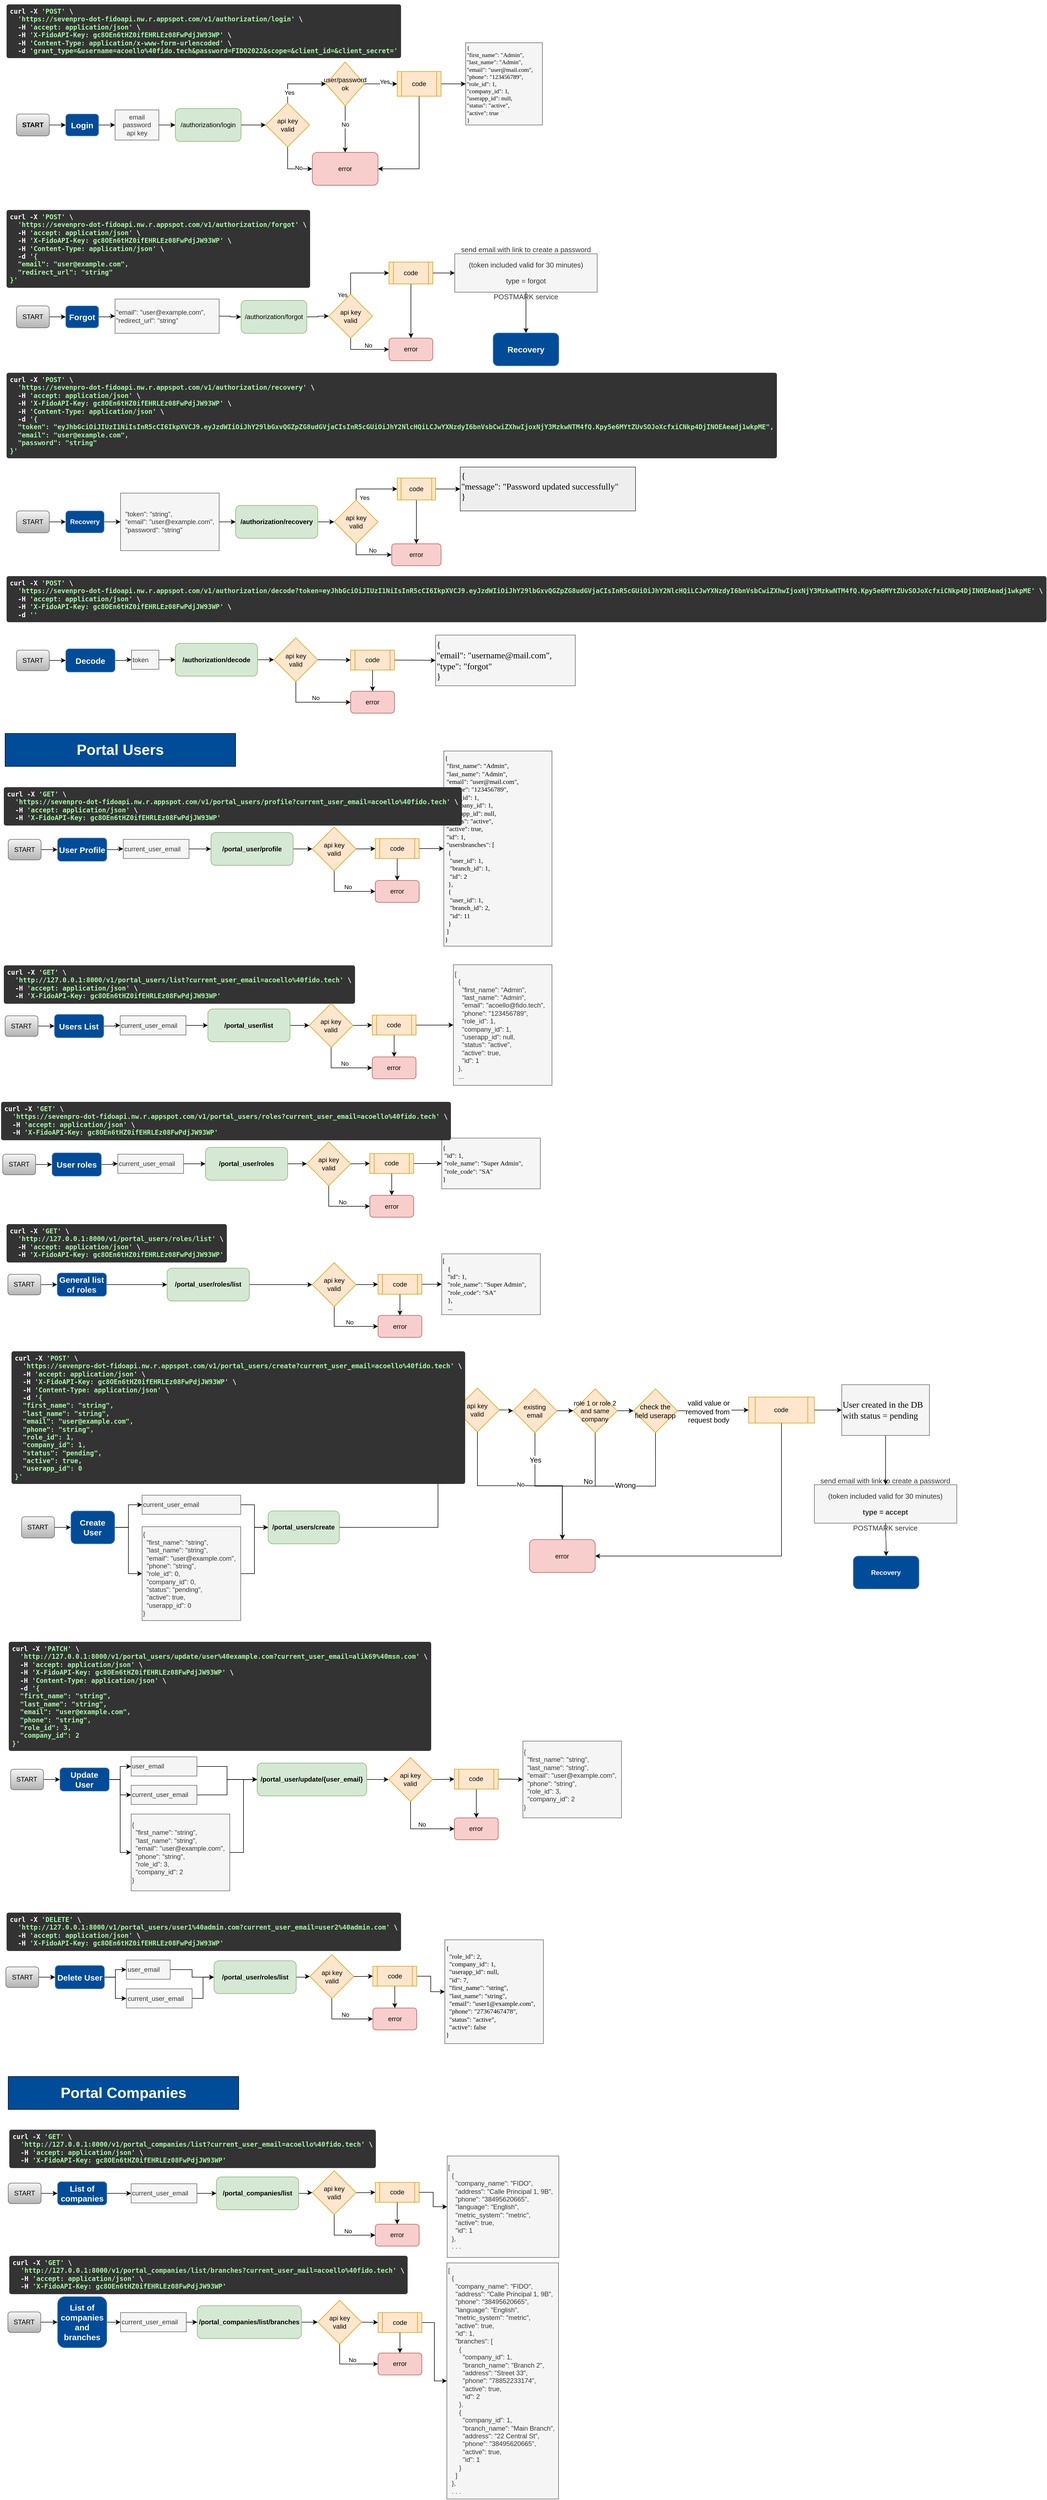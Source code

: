 <mxfile version="20.5.1" type="github">
  <diagram id="C5RBs43oDa-KdzZeNtuy" name="Page-1">
    <mxGraphModel dx="1240" dy="705" grid="1" gridSize="10" guides="1" tooltips="1" connect="1" arrows="1" fold="1" page="1" pageScale="1" pageWidth="827" pageHeight="1169" math="0" shadow="0">
      <root>
        <mxCell id="WIyWlLk6GJQsqaUBKTNV-0" />
        <mxCell id="WIyWlLk6GJQsqaUBKTNV-1" parent="WIyWlLk6GJQsqaUBKTNV-0" />
        <mxCell id="BQ6EWb-jSM-SEZKdU9I8-7" value="" style="edgeStyle=orthogonalEdgeStyle;rounded=0;orthogonalLoop=1;jettySize=auto;html=1;" parent="WIyWlLk6GJQsqaUBKTNV-1" source="BQ6EWb-jSM-SEZKdU9I8-2" target="BQ6EWb-jSM-SEZKdU9I8-3" edge="1">
          <mxGeometry relative="1" as="geometry" />
        </mxCell>
        <mxCell id="BQ6EWb-jSM-SEZKdU9I8-2" value="START" style="rounded=1;whiteSpace=wrap;html=1;fillColor=#f5f5f5;gradientColor=#b3b3b3;strokeColor=#666666;fontStyle=1" parent="WIyWlLk6GJQsqaUBKTNV-1" vertex="1">
          <mxGeometry x="40" y="220" width="60" height="40" as="geometry" />
        </mxCell>
        <mxCell id="BQ6EWb-jSM-SEZKdU9I8-6" value="" style="edgeStyle=orthogonalEdgeStyle;rounded=0;orthogonalLoop=1;jettySize=auto;html=1;" parent="WIyWlLk6GJQsqaUBKTNV-1" source="BQ6EWb-jSM-SEZKdU9I8-3" target="BQ6EWb-jSM-SEZKdU9I8-4" edge="1">
          <mxGeometry relative="1" as="geometry" />
        </mxCell>
        <mxCell id="BQ6EWb-jSM-SEZKdU9I8-3" value="Login" style="rounded=1;whiteSpace=wrap;html=1;fillColor=#004C99;strokeColor=#6c8ebf;fontStyle=1;fontSize=15;gradientColor=none;fontColor=#FFFFFF;" parent="WIyWlLk6GJQsqaUBKTNV-1" vertex="1">
          <mxGeometry x="130" y="220" width="60" height="40" as="geometry" />
        </mxCell>
        <mxCell id="BQ6EWb-jSM-SEZKdU9I8-9" value="" style="edgeStyle=orthogonalEdgeStyle;rounded=0;orthogonalLoop=1;jettySize=auto;html=1;" parent="WIyWlLk6GJQsqaUBKTNV-1" source="BQ6EWb-jSM-SEZKdU9I8-4" target="BQ6EWb-jSM-SEZKdU9I8-8" edge="1">
          <mxGeometry relative="1" as="geometry" />
        </mxCell>
        <mxCell id="BQ6EWb-jSM-SEZKdU9I8-4" value="email&lt;br&gt;password&lt;br&gt;api key" style="text;html=1;strokeColor=#666666;fillColor=#f5f5f5;align=center;verticalAlign=middle;whiteSpace=wrap;rounded=0;fontColor=#333333;" parent="WIyWlLk6GJQsqaUBKTNV-1" vertex="1">
          <mxGeometry x="220" y="212.5" width="80" height="55" as="geometry" />
        </mxCell>
        <mxCell id="BQ6EWb-jSM-SEZKdU9I8-13" value="" style="edgeStyle=orthogonalEdgeStyle;rounded=0;orthogonalLoop=1;jettySize=auto;html=1;" parent="WIyWlLk6GJQsqaUBKTNV-1" source="BQ6EWb-jSM-SEZKdU9I8-8" target="BQ6EWb-jSM-SEZKdU9I8-11" edge="1">
          <mxGeometry relative="1" as="geometry" />
        </mxCell>
        <mxCell id="BQ6EWb-jSM-SEZKdU9I8-8" value="/authorization/login" style="rounded=1;whiteSpace=wrap;html=1;fillColor=#d5e8d4;strokeColor=#82b366;" parent="WIyWlLk6GJQsqaUBKTNV-1" vertex="1">
          <mxGeometry x="330" y="210" width="120" height="60" as="geometry" />
        </mxCell>
        <mxCell id="BQ6EWb-jSM-SEZKdU9I8-15" style="edgeStyle=orthogonalEdgeStyle;rounded=0;orthogonalLoop=1;jettySize=auto;html=1;entryX=0;entryY=0.5;entryDx=0;entryDy=0;exitX=0.5;exitY=0;exitDx=0;exitDy=0;" parent="WIyWlLk6GJQsqaUBKTNV-1" source="BQ6EWb-jSM-SEZKdU9I8-11" target="BQ6EWb-jSM-SEZKdU9I8-12" edge="1">
          <mxGeometry relative="1" as="geometry">
            <mxPoint x="740" y="150" as="sourcePoint" />
            <mxPoint x="800" y="130" as="targetPoint" />
          </mxGeometry>
        </mxCell>
        <mxCell id="BQ6EWb-jSM-SEZKdU9I8-16" value="Yes" style="edgeLabel;html=1;align=center;verticalAlign=middle;resizable=0;points=[];" parent="BQ6EWb-jSM-SEZKdU9I8-15" vertex="1" connectable="0">
          <mxGeometry x="-0.273" y="-16" relative="1" as="geometry">
            <mxPoint as="offset" />
          </mxGeometry>
        </mxCell>
        <mxCell id="BQ6EWb-jSM-SEZKdU9I8-19" style="edgeStyle=orthogonalEdgeStyle;rounded=0;orthogonalLoop=1;jettySize=auto;html=1;exitX=0.5;exitY=1;exitDx=0;exitDy=0;entryX=0;entryY=0.5;entryDx=0;entryDy=0;" parent="WIyWlLk6GJQsqaUBKTNV-1" source="BQ6EWb-jSM-SEZKdU9I8-11" target="BQ6EWb-jSM-SEZKdU9I8-17" edge="1">
          <mxGeometry relative="1" as="geometry" />
        </mxCell>
        <mxCell id="BQ6EWb-jSM-SEZKdU9I8-20" value="No" style="edgeLabel;html=1;align=center;verticalAlign=middle;resizable=0;points=[];" parent="BQ6EWb-jSM-SEZKdU9I8-19" vertex="1" connectable="0">
          <mxGeometry x="-0.108" y="8" relative="1" as="geometry">
            <mxPoint x="12" as="offset" />
          </mxGeometry>
        </mxCell>
        <mxCell id="BQ6EWb-jSM-SEZKdU9I8-11" value="api key&lt;br&gt;valid" style="rhombus;whiteSpace=wrap;html=1;fillColor=#ffe6cc;strokeColor=#d79b00;" parent="WIyWlLk6GJQsqaUBKTNV-1" vertex="1">
          <mxGeometry x="495" y="200" width="80" height="80" as="geometry" />
        </mxCell>
        <mxCell id="BQ6EWb-jSM-SEZKdU9I8-21" style="edgeStyle=orthogonalEdgeStyle;curved=1;rounded=0;orthogonalLoop=1;jettySize=auto;html=1;entryX=0.5;entryY=0;entryDx=0;entryDy=0;" parent="WIyWlLk6GJQsqaUBKTNV-1" source="BQ6EWb-jSM-SEZKdU9I8-12" target="BQ6EWb-jSM-SEZKdU9I8-17" edge="1">
          <mxGeometry relative="1" as="geometry" />
        </mxCell>
        <mxCell id="BQ6EWb-jSM-SEZKdU9I8-22" value="No" style="edgeLabel;html=1;align=center;verticalAlign=middle;resizable=0;points=[];" parent="BQ6EWb-jSM-SEZKdU9I8-21" vertex="1" connectable="0">
          <mxGeometry x="-0.217" relative="1" as="geometry">
            <mxPoint as="offset" />
          </mxGeometry>
        </mxCell>
        <mxCell id="BQ6EWb-jSM-SEZKdU9I8-27" style="edgeStyle=orthogonalEdgeStyle;curved=1;rounded=0;orthogonalLoop=1;jettySize=auto;html=1;entryX=0;entryY=0.5;entryDx=0;entryDy=0;" parent="WIyWlLk6GJQsqaUBKTNV-1" source="BQ6EWb-jSM-SEZKdU9I8-12" target="BQ6EWb-jSM-SEZKdU9I8-123" edge="1">
          <mxGeometry relative="1" as="geometry" />
        </mxCell>
        <mxCell id="BQ6EWb-jSM-SEZKdU9I8-28" value="Yes" style="edgeLabel;html=1;align=center;verticalAlign=middle;resizable=0;points=[];" parent="BQ6EWb-jSM-SEZKdU9I8-27" vertex="1" connectable="0">
          <mxGeometry x="0.229" y="4" relative="1" as="geometry">
            <mxPoint as="offset" />
          </mxGeometry>
        </mxCell>
        <mxCell id="BQ6EWb-jSM-SEZKdU9I8-12" value="user/password&lt;br&gt;ok" style="rhombus;whiteSpace=wrap;html=1;fillColor=#ffe6cc;strokeColor=#d79b00;" parent="WIyWlLk6GJQsqaUBKTNV-1" vertex="1">
          <mxGeometry x="605" y="125" width="70" height="80" as="geometry" />
        </mxCell>
        <mxCell id="BQ6EWb-jSM-SEZKdU9I8-17" value="error" style="rounded=1;whiteSpace=wrap;html=1;fillColor=#f8cecc;strokeColor=#b85450;" parent="WIyWlLk6GJQsqaUBKTNV-1" vertex="1">
          <mxGeometry x="580" y="290" width="120" height="60" as="geometry" />
        </mxCell>
        <mxCell id="BQ6EWb-jSM-SEZKdU9I8-23" value="&lt;span style=&quot;color: rgb(0, 0, 0); font-family: &amp;quot;Times New Roman&amp;quot;; font-size: 11px;&quot;&gt;{&lt;/span&gt;&lt;br style=&quot;color: rgb(0, 0, 0); font-family: &amp;quot;Times New Roman&amp;quot;; font-size: 11px;&quot;&gt;&lt;span style=&quot;color: rgb(0, 0, 0); font-family: &amp;quot;Times New Roman&amp;quot;; font-size: 11px;&quot;&gt;&quot;first_name&quot;: &quot;Admin&quot;,&lt;/span&gt;&lt;br style=&quot;color: rgb(0, 0, 0); font-family: &amp;quot;Times New Roman&amp;quot;; font-size: 11px;&quot;&gt;&lt;span style=&quot;color: rgb(0, 0, 0); font-family: &amp;quot;Times New Roman&amp;quot;; font-size: 11px;&quot;&gt;&quot;last_name&quot;: &quot;Admin&quot;,&lt;/span&gt;&lt;br style=&quot;color: rgb(0, 0, 0); font-family: &amp;quot;Times New Roman&amp;quot;; font-size: 11px;&quot;&gt;&lt;span style=&quot;color: rgb(0, 0, 0); font-family: &amp;quot;Times New Roman&amp;quot;; font-size: 11px;&quot;&gt;&quot;email&quot;: &quot;user@mail.com&quot;,&lt;/span&gt;&lt;br style=&quot;color: rgb(0, 0, 0); font-family: &amp;quot;Times New Roman&amp;quot;; font-size: 11px;&quot;&gt;&lt;span style=&quot;color: rgb(0, 0, 0); font-family: &amp;quot;Times New Roman&amp;quot;; font-size: 11px;&quot;&gt;&quot;phone&quot;: &quot;123456789&quot;,&lt;/span&gt;&lt;br style=&quot;color: rgb(0, 0, 0); font-family: &amp;quot;Times New Roman&amp;quot;; font-size: 11px;&quot;&gt;&lt;span style=&quot;color: rgb(0, 0, 0); font-family: &amp;quot;Times New Roman&amp;quot;; font-size: 11px;&quot;&gt;&quot;role_id&quot;: 1,&lt;/span&gt;&lt;br style=&quot;color: rgb(0, 0, 0); font-family: &amp;quot;Times New Roman&amp;quot;; font-size: 11px;&quot;&gt;&lt;span style=&quot;color: rgb(0, 0, 0); font-family: &amp;quot;Times New Roman&amp;quot;; font-size: 11px;&quot;&gt;&quot;company_id&quot;: 1,&lt;/span&gt;&lt;br style=&quot;color: rgb(0, 0, 0); font-family: &amp;quot;Times New Roman&amp;quot;; font-size: 11px;&quot;&gt;&lt;span style=&quot;color: rgb(0, 0, 0); font-family: &amp;quot;Times New Roman&amp;quot;; font-size: 11px;&quot;&gt;&quot;userapp_id&quot;: null,&lt;/span&gt;&lt;br style=&quot;color: rgb(0, 0, 0); font-family: &amp;quot;Times New Roman&amp;quot;; font-size: 11px;&quot;&gt;&lt;span style=&quot;color: rgb(0, 0, 0); font-family: &amp;quot;Times New Roman&amp;quot;; font-size: 11px;&quot;&gt;&quot;status&quot;: &quot;active&quot;,&lt;/span&gt;&lt;br style=&quot;color: rgb(0, 0, 0); font-family: &amp;quot;Times New Roman&amp;quot;; font-size: 11px;&quot;&gt;&lt;span style=&quot;color: rgb(0, 0, 0); font-family: &amp;quot;Times New Roman&amp;quot;; font-size: 11px;&quot;&gt;&quot;active&quot;: true&lt;/span&gt;&lt;br style=&quot;color: rgb(0, 0, 0); font-family: &amp;quot;Times New Roman&amp;quot;; font-size: 11px;&quot;&gt;&lt;span style=&quot;color: rgb(0, 0, 0); font-family: &amp;quot;Times New Roman&amp;quot;; font-size: 11px;&quot;&gt;}&lt;/span&gt;" style="text;html=1;strokeColor=#666666;fillColor=#f5f5f5;align=left;verticalAlign=middle;whiteSpace=wrap;rounded=0;fontColor=#333333;fontSize=11;" parent="WIyWlLk6GJQsqaUBKTNV-1" vertex="1">
          <mxGeometry x="860" y="90" width="140" height="150" as="geometry" />
        </mxCell>
        <mxCell id="BQ6EWb-jSM-SEZKdU9I8-29" value="" style="edgeStyle=orthogonalEdgeStyle;rounded=0;orthogonalLoop=1;jettySize=auto;html=1;" parent="WIyWlLk6GJQsqaUBKTNV-1" source="BQ6EWb-jSM-SEZKdU9I8-30" target="BQ6EWb-jSM-SEZKdU9I8-32" edge="1">
          <mxGeometry relative="1" as="geometry" />
        </mxCell>
        <mxCell id="BQ6EWb-jSM-SEZKdU9I8-30" value="START" style="rounded=1;whiteSpace=wrap;html=1;fillColor=#f5f5f5;gradientColor=#b3b3b3;strokeColor=#666666;" parent="WIyWlLk6GJQsqaUBKTNV-1" vertex="1">
          <mxGeometry x="40" y="570" width="60" height="40" as="geometry" />
        </mxCell>
        <mxCell id="BQ6EWb-jSM-SEZKdU9I8-31" value="" style="edgeStyle=orthogonalEdgeStyle;rounded=0;orthogonalLoop=1;jettySize=auto;html=1;" parent="WIyWlLk6GJQsqaUBKTNV-1" source="BQ6EWb-jSM-SEZKdU9I8-32" target="BQ6EWb-jSM-SEZKdU9I8-34" edge="1">
          <mxGeometry relative="1" as="geometry" />
        </mxCell>
        <mxCell id="BQ6EWb-jSM-SEZKdU9I8-32" value="Forgot" style="rounded=1;whiteSpace=wrap;html=1;fillColor=#004C99;strokeColor=#6c8ebf;fontSize=15;fontStyle=1;fontColor=#FFFFFF;" parent="WIyWlLk6GJQsqaUBKTNV-1" vertex="1">
          <mxGeometry x="130" y="570" width="60" height="40" as="geometry" />
        </mxCell>
        <mxCell id="BQ6EWb-jSM-SEZKdU9I8-33" value="" style="edgeStyle=orthogonalEdgeStyle;rounded=0;orthogonalLoop=1;jettySize=auto;html=1;" parent="WIyWlLk6GJQsqaUBKTNV-1" source="BQ6EWb-jSM-SEZKdU9I8-34" target="BQ6EWb-jSM-SEZKdU9I8-36" edge="1">
          <mxGeometry relative="1" as="geometry" />
        </mxCell>
        <mxCell id="BQ6EWb-jSM-SEZKdU9I8-34" value="&lt;div&gt;&lt;span style=&quot;background-color: initial;&quot;&gt;&quot;email&quot;: &quot;user@example.com&quot;,&lt;/span&gt;&lt;br&gt;&lt;/div&gt;&lt;div&gt;&quot;redirect_url&quot;: &quot;string&quot;&lt;/div&gt;" style="text;html=1;strokeColor=#666666;fillColor=#f5f5f5;align=left;verticalAlign=middle;whiteSpace=wrap;rounded=0;fontColor=#333333;" parent="WIyWlLk6GJQsqaUBKTNV-1" vertex="1">
          <mxGeometry x="220" y="557.5" width="190" height="62.5" as="geometry" />
        </mxCell>
        <mxCell id="BQ6EWb-jSM-SEZKdU9I8-35" value="" style="edgeStyle=orthogonalEdgeStyle;rounded=0;orthogonalLoop=1;jettySize=auto;html=1;exitX=1;exitY=0.5;exitDx=0;exitDy=0;" parent="WIyWlLk6GJQsqaUBKTNV-1" source="BQ6EWb-jSM-SEZKdU9I8-36" target="BQ6EWb-jSM-SEZKdU9I8-41" edge="1">
          <mxGeometry relative="1" as="geometry">
            <mxPoint x="780" y="590" as="sourcePoint" />
          </mxGeometry>
        </mxCell>
        <mxCell id="BQ6EWb-jSM-SEZKdU9I8-36" value="/authorization/forgot" style="rounded=1;whiteSpace=wrap;html=1;fillColor=#d5e8d4;strokeColor=#82b366;" parent="WIyWlLk6GJQsqaUBKTNV-1" vertex="1">
          <mxGeometry x="450" y="560" width="120" height="60" as="geometry" />
        </mxCell>
        <mxCell id="BQ6EWb-jSM-SEZKdU9I8-37" style="edgeStyle=orthogonalEdgeStyle;rounded=0;orthogonalLoop=1;jettySize=auto;html=1;entryX=0;entryY=0.5;entryDx=0;entryDy=0;exitX=0.5;exitY=0;exitDx=0;exitDy=0;" parent="WIyWlLk6GJQsqaUBKTNV-1" source="BQ6EWb-jSM-SEZKdU9I8-41" target="BQ6EWb-jSM-SEZKdU9I8-117" edge="1">
          <mxGeometry relative="1" as="geometry">
            <mxPoint x="840" y="500" as="sourcePoint" />
            <mxPoint x="920" y="485" as="targetPoint" />
          </mxGeometry>
        </mxCell>
        <mxCell id="BQ6EWb-jSM-SEZKdU9I8-38" value="Yes" style="edgeLabel;html=1;align=center;verticalAlign=middle;resizable=0;points=[];" parent="BQ6EWb-jSM-SEZKdU9I8-37" vertex="1" connectable="0">
          <mxGeometry x="-0.273" y="-16" relative="1" as="geometry">
            <mxPoint x="-16" y="24" as="offset" />
          </mxGeometry>
        </mxCell>
        <mxCell id="BQ6EWb-jSM-SEZKdU9I8-39" style="edgeStyle=orthogonalEdgeStyle;rounded=0;orthogonalLoop=1;jettySize=auto;html=1;exitX=0.5;exitY=1;exitDx=0;exitDy=0;entryX=0;entryY=0.5;entryDx=0;entryDy=0;" parent="WIyWlLk6GJQsqaUBKTNV-1" source="BQ6EWb-jSM-SEZKdU9I8-41" target="BQ6EWb-jSM-SEZKdU9I8-47" edge="1">
          <mxGeometry relative="1" as="geometry" />
        </mxCell>
        <mxCell id="BQ6EWb-jSM-SEZKdU9I8-40" value="No" style="edgeLabel;html=1;align=center;verticalAlign=middle;resizable=0;points=[];" parent="BQ6EWb-jSM-SEZKdU9I8-39" vertex="1" connectable="0">
          <mxGeometry x="-0.108" y="8" relative="1" as="geometry">
            <mxPoint x="12" as="offset" />
          </mxGeometry>
        </mxCell>
        <mxCell id="BQ6EWb-jSM-SEZKdU9I8-41" value="api key&lt;br&gt;valid" style="rhombus;whiteSpace=wrap;html=1;fillColor=#ffe6cc;strokeColor=#d79b00;" parent="WIyWlLk6GJQsqaUBKTNV-1" vertex="1">
          <mxGeometry x="610" y="548.75" width="80" height="80" as="geometry" />
        </mxCell>
        <mxCell id="BQ6EWb-jSM-SEZKdU9I8-47" value="error" style="rounded=1;whiteSpace=wrap;html=1;fillColor=#f8cecc;strokeColor=#b85450;" parent="WIyWlLk6GJQsqaUBKTNV-1" vertex="1">
          <mxGeometry x="720" y="628.75" width="80" height="41.25" as="geometry" />
        </mxCell>
        <mxCell id="BQ6EWb-jSM-SEZKdU9I8-73" value="" style="edgeStyle=orthogonalEdgeStyle;rounded=0;orthogonalLoop=1;jettySize=auto;html=1;" parent="WIyWlLk6GJQsqaUBKTNV-1" source="BQ6EWb-jSM-SEZKdU9I8-74" target="BQ6EWb-jSM-SEZKdU9I8-76" edge="1">
          <mxGeometry relative="1" as="geometry" />
        </mxCell>
        <mxCell id="BQ6EWb-jSM-SEZKdU9I8-74" value="START" style="rounded=1;whiteSpace=wrap;html=1;fillColor=#f5f5f5;gradientColor=#b3b3b3;strokeColor=#666666;" parent="WIyWlLk6GJQsqaUBKTNV-1" vertex="1">
          <mxGeometry x="40" y="944" width="60" height="40" as="geometry" />
        </mxCell>
        <mxCell id="BQ6EWb-jSM-SEZKdU9I8-75" value="" style="edgeStyle=orthogonalEdgeStyle;rounded=0;orthogonalLoop=1;jettySize=auto;html=1;" parent="WIyWlLk6GJQsqaUBKTNV-1" source="BQ6EWb-jSM-SEZKdU9I8-76" target="BQ6EWb-jSM-SEZKdU9I8-78" edge="1">
          <mxGeometry relative="1" as="geometry" />
        </mxCell>
        <mxCell id="BQ6EWb-jSM-SEZKdU9I8-76" value="Recovery" style="rounded=1;whiteSpace=wrap;html=1;fillColor=#004C99;strokeColor=#6c8ebf;fontStyle=1;fontColor=#FFFFFF;" parent="WIyWlLk6GJQsqaUBKTNV-1" vertex="1">
          <mxGeometry x="130" y="944" width="70" height="40" as="geometry" />
        </mxCell>
        <mxCell id="BQ6EWb-jSM-SEZKdU9I8-77" value="" style="edgeStyle=orthogonalEdgeStyle;rounded=0;orthogonalLoop=1;jettySize=auto;html=1;" parent="WIyWlLk6GJQsqaUBKTNV-1" source="BQ6EWb-jSM-SEZKdU9I8-78" target="BQ6EWb-jSM-SEZKdU9I8-80" edge="1">
          <mxGeometry relative="1" as="geometry" />
        </mxCell>
        <mxCell id="BQ6EWb-jSM-SEZKdU9I8-78" value="&lt;div&gt;&lt;span style=&quot;background-color: initial;&quot;&gt;&amp;nbsp; &quot;token&quot;: &quot;string&quot;,&lt;/span&gt;&lt;br&gt;&lt;/div&gt;&lt;div&gt;&amp;nbsp; &quot;email&quot;: &quot;user@example.com&quot;,&lt;/div&gt;&lt;div&gt;&amp;nbsp; &quot;password&quot;: &quot;string&quot;&lt;/div&gt;" style="text;html=1;strokeColor=#666666;fillColor=#f5f5f5;align=left;verticalAlign=middle;whiteSpace=wrap;rounded=0;fontColor=#333333;" parent="WIyWlLk6GJQsqaUBKTNV-1" vertex="1">
          <mxGeometry x="230" y="911.5" width="180" height="105" as="geometry" />
        </mxCell>
        <mxCell id="BQ6EWb-jSM-SEZKdU9I8-79" value="" style="edgeStyle=orthogonalEdgeStyle;rounded=0;orthogonalLoop=1;jettySize=auto;html=1;exitX=1;exitY=0.5;exitDx=0;exitDy=0;" parent="WIyWlLk6GJQsqaUBKTNV-1" source="BQ6EWb-jSM-SEZKdU9I8-80" target="BQ6EWb-jSM-SEZKdU9I8-85" edge="1">
          <mxGeometry relative="1" as="geometry">
            <mxPoint x="780" y="964" as="sourcePoint" />
          </mxGeometry>
        </mxCell>
        <mxCell id="BQ6EWb-jSM-SEZKdU9I8-80" value="/authorization/recovery" style="rounded=1;whiteSpace=wrap;html=1;fillColor=#d5e8d4;strokeColor=#82b366;fontStyle=1" parent="WIyWlLk6GJQsqaUBKTNV-1" vertex="1">
          <mxGeometry x="440" y="934" width="150" height="60" as="geometry" />
        </mxCell>
        <mxCell id="BQ6EWb-jSM-SEZKdU9I8-81" style="edgeStyle=orthogonalEdgeStyle;rounded=0;orthogonalLoop=1;jettySize=auto;html=1;entryX=0;entryY=0.5;entryDx=0;entryDy=0;exitX=0.5;exitY=0;exitDx=0;exitDy=0;" parent="WIyWlLk6GJQsqaUBKTNV-1" source="BQ6EWb-jSM-SEZKdU9I8-85" target="BQ6EWb-jSM-SEZKdU9I8-114" edge="1">
          <mxGeometry relative="1" as="geometry">
            <mxPoint x="840" y="874" as="sourcePoint" />
            <mxPoint x="1100" y="859" as="targetPoint" />
          </mxGeometry>
        </mxCell>
        <mxCell id="BQ6EWb-jSM-SEZKdU9I8-82" value="Yes" style="edgeLabel;html=1;align=center;verticalAlign=middle;resizable=0;points=[];" parent="BQ6EWb-jSM-SEZKdU9I8-81" vertex="1" connectable="0">
          <mxGeometry x="-0.273" y="-16" relative="1" as="geometry">
            <mxPoint as="offset" />
          </mxGeometry>
        </mxCell>
        <mxCell id="BQ6EWb-jSM-SEZKdU9I8-83" style="edgeStyle=orthogonalEdgeStyle;rounded=0;orthogonalLoop=1;jettySize=auto;html=1;exitX=0.5;exitY=1;exitDx=0;exitDy=0;entryX=0;entryY=0.5;entryDx=0;entryDy=0;" parent="WIyWlLk6GJQsqaUBKTNV-1" source="BQ6EWb-jSM-SEZKdU9I8-85" target="BQ6EWb-jSM-SEZKdU9I8-91" edge="1">
          <mxGeometry relative="1" as="geometry" />
        </mxCell>
        <mxCell id="BQ6EWb-jSM-SEZKdU9I8-84" value="No" style="edgeLabel;html=1;align=center;verticalAlign=middle;resizable=0;points=[];" parent="BQ6EWb-jSM-SEZKdU9I8-83" vertex="1" connectable="0">
          <mxGeometry x="-0.108" y="8" relative="1" as="geometry">
            <mxPoint x="12" as="offset" />
          </mxGeometry>
        </mxCell>
        <mxCell id="BQ6EWb-jSM-SEZKdU9I8-85" value="api key&lt;br&gt;valid" style="rhombus;whiteSpace=wrap;html=1;fillColor=#ffe6cc;strokeColor=#d79b00;" parent="WIyWlLk6GJQsqaUBKTNV-1" vertex="1">
          <mxGeometry x="620" y="924" width="80" height="80" as="geometry" />
        </mxCell>
        <mxCell id="BQ6EWb-jSM-SEZKdU9I8-91" value="error" style="rounded=1;whiteSpace=wrap;html=1;fillColor=#f8cecc;strokeColor=#b85450;" parent="WIyWlLk6GJQsqaUBKTNV-1" vertex="1">
          <mxGeometry x="725" y="1004" width="90" height="40" as="geometry" />
        </mxCell>
        <mxCell id="BQ6EWb-jSM-SEZKdU9I8-96" value="" style="edgeStyle=orthogonalEdgeStyle;rounded=0;orthogonalLoop=1;jettySize=auto;html=1;" parent="WIyWlLk6GJQsqaUBKTNV-1" source="BQ6EWb-jSM-SEZKdU9I8-97" target="BQ6EWb-jSM-SEZKdU9I8-99" edge="1">
          <mxGeometry relative="1" as="geometry" />
        </mxCell>
        <mxCell id="BQ6EWb-jSM-SEZKdU9I8-97" value="START" style="rounded=1;whiteSpace=wrap;html=1;fillColor=#f5f5f5;gradientColor=#b3b3b3;strokeColor=#666666;" parent="WIyWlLk6GJQsqaUBKTNV-1" vertex="1">
          <mxGeometry x="40" y="1198" width="60" height="37.5" as="geometry" />
        </mxCell>
        <mxCell id="BQ6EWb-jSM-SEZKdU9I8-98" value="" style="edgeStyle=orthogonalEdgeStyle;rounded=0;orthogonalLoop=1;jettySize=auto;html=1;" parent="WIyWlLk6GJQsqaUBKTNV-1" source="BQ6EWb-jSM-SEZKdU9I8-99" target="BQ6EWb-jSM-SEZKdU9I8-101" edge="1">
          <mxGeometry relative="1" as="geometry" />
        </mxCell>
        <mxCell id="BQ6EWb-jSM-SEZKdU9I8-99" value="Decode" style="rounded=1;whiteSpace=wrap;html=1;fillColor=#004C99;strokeColor=#6c8ebf;fontStyle=1;fontSize=15;fontColor=#FFFFFF;" parent="WIyWlLk6GJQsqaUBKTNV-1" vertex="1">
          <mxGeometry x="130" y="1195.5" width="90" height="42.5" as="geometry" />
        </mxCell>
        <mxCell id="BQ6EWb-jSM-SEZKdU9I8-100" value="" style="edgeStyle=orthogonalEdgeStyle;rounded=0;orthogonalLoop=1;jettySize=auto;html=1;" parent="WIyWlLk6GJQsqaUBKTNV-1" source="BQ6EWb-jSM-SEZKdU9I8-101" target="BQ6EWb-jSM-SEZKdU9I8-103" edge="1">
          <mxGeometry relative="1" as="geometry" />
        </mxCell>
        <mxCell id="BQ6EWb-jSM-SEZKdU9I8-101" value="&lt;div&gt;token&lt;/div&gt;" style="text;html=1;strokeColor=#666666;fillColor=#f5f5f5;align=left;verticalAlign=middle;whiteSpace=wrap;rounded=0;fontColor=#333333;" parent="WIyWlLk6GJQsqaUBKTNV-1" vertex="1">
          <mxGeometry x="250" y="1198" width="50" height="35" as="geometry" />
        </mxCell>
        <mxCell id="BQ6EWb-jSM-SEZKdU9I8-102" value="" style="edgeStyle=orthogonalEdgeStyle;rounded=0;orthogonalLoop=1;jettySize=auto;html=1;exitX=1;exitY=0.5;exitDx=0;exitDy=0;" parent="WIyWlLk6GJQsqaUBKTNV-1" source="BQ6EWb-jSM-SEZKdU9I8-103" target="BQ6EWb-jSM-SEZKdU9I8-106" edge="1">
          <mxGeometry relative="1" as="geometry">
            <mxPoint x="760" y="1215.5" as="sourcePoint" />
          </mxGeometry>
        </mxCell>
        <mxCell id="BQ6EWb-jSM-SEZKdU9I8-103" value="/authorization/decode" style="rounded=1;whiteSpace=wrap;html=1;fillColor=#d5e8d4;strokeColor=#82b366;fontStyle=1" parent="WIyWlLk6GJQsqaUBKTNV-1" vertex="1">
          <mxGeometry x="330" y="1185.5" width="150" height="60" as="geometry" />
        </mxCell>
        <mxCell id="BQ6EWb-jSM-SEZKdU9I8-104" style="edgeStyle=orthogonalEdgeStyle;rounded=0;orthogonalLoop=1;jettySize=auto;html=1;exitX=0.5;exitY=1;exitDx=0;exitDy=0;entryX=0;entryY=0.5;entryDx=0;entryDy=0;" parent="WIyWlLk6GJQsqaUBKTNV-1" source="BQ6EWb-jSM-SEZKdU9I8-106" target="BQ6EWb-jSM-SEZKdU9I8-107" edge="1">
          <mxGeometry relative="1" as="geometry" />
        </mxCell>
        <mxCell id="BQ6EWb-jSM-SEZKdU9I8-105" value="No" style="edgeLabel;html=1;align=center;verticalAlign=middle;resizable=0;points=[];" parent="BQ6EWb-jSM-SEZKdU9I8-104" vertex="1" connectable="0">
          <mxGeometry x="-0.108" y="8" relative="1" as="geometry">
            <mxPoint x="12" as="offset" />
          </mxGeometry>
        </mxCell>
        <mxCell id="BQ6EWb-jSM-SEZKdU9I8-110" style="edgeStyle=orthogonalEdgeStyle;curved=1;rounded=0;orthogonalLoop=1;jettySize=auto;html=1;entryX=0;entryY=0.5;entryDx=0;entryDy=0;fontFamily=Helvetica;fontSize=12;" parent="WIyWlLk6GJQsqaUBKTNV-1" source="BQ6EWb-jSM-SEZKdU9I8-106" target="BQ6EWb-jSM-SEZKdU9I8-120" edge="1">
          <mxGeometry relative="1" as="geometry" />
        </mxCell>
        <mxCell id="BQ6EWb-jSM-SEZKdU9I8-106" value="api key&lt;br&gt;valid" style="rhombus;whiteSpace=wrap;html=1;fillColor=#ffe6cc;strokeColor=#d79b00;" parent="WIyWlLk6GJQsqaUBKTNV-1" vertex="1">
          <mxGeometry x="510" y="1175.5" width="80" height="80" as="geometry" />
        </mxCell>
        <mxCell id="BQ6EWb-jSM-SEZKdU9I8-107" value="error" style="rounded=1;whiteSpace=wrap;html=1;fillColor=#f8cecc;strokeColor=#b85450;" parent="WIyWlLk6GJQsqaUBKTNV-1" vertex="1">
          <mxGeometry x="650" y="1273" width="80" height="40" as="geometry" />
        </mxCell>
        <mxCell id="BQ6EWb-jSM-SEZKdU9I8-109" value="&lt;span style=&quot;color: rgb(0, 0, 0); font-family: &amp;quot;Times New Roman&amp;quot;; font-size: medium;&quot;&gt;{&lt;br&gt;&quot;email&quot;: &quot;username@mail.com&quot;,&lt;br&gt;&quot;type&quot;: &quot;forgot&quot;&lt;br&gt;}&lt;/span&gt;" style="text;html=1;strokeColor=#666666;fillColor=#f5f5f5;align=left;verticalAlign=middle;whiteSpace=wrap;rounded=0;fontColor=#333333;fontSize=12;fontFamily=Helvetica;" parent="WIyWlLk6GJQsqaUBKTNV-1" vertex="1">
          <mxGeometry x="805" y="1170.5" width="255" height="92.5" as="geometry" />
        </mxCell>
        <mxCell id="BQ6EWb-jSM-SEZKdU9I8-111" value="&lt;span style=&quot;color: rgb(0, 0, 0); font-family: &amp;quot;Times New Roman&amp;quot;; font-size: medium; font-style: normal; font-variant-ligatures: normal; font-variant-caps: normal; font-weight: 400; letter-spacing: normal; orphans: 2; text-align: start; text-indent: 0px; text-transform: none; widows: 2; word-spacing: 0px; -webkit-text-stroke-width: 0px; text-decoration-thickness: initial; text-decoration-style: initial; text-decoration-color: initial; float: none; display: inline !important;&quot;&gt;{&#xa;  &quot;message&quot;: &quot;Password updated successfully&quot;&#xa;}&lt;/span&gt;" style="text;whiteSpace=wrap;html=1;fontSize=12;fontFamily=Helvetica;fillColor=#eeeeee;strokeColor=#36393d;" parent="WIyWlLk6GJQsqaUBKTNV-1" vertex="1">
          <mxGeometry x="850" y="864" width="320" height="80" as="geometry" />
        </mxCell>
        <mxCell id="BQ6EWb-jSM-SEZKdU9I8-115" value="" style="edgeStyle=orthogonalEdgeStyle;curved=1;rounded=0;orthogonalLoop=1;jettySize=auto;html=1;fontFamily=Helvetica;fontSize=12;" parent="WIyWlLk6GJQsqaUBKTNV-1" source="BQ6EWb-jSM-SEZKdU9I8-114" target="BQ6EWb-jSM-SEZKdU9I8-111" edge="1">
          <mxGeometry relative="1" as="geometry" />
        </mxCell>
        <mxCell id="BQ6EWb-jSM-SEZKdU9I8-116" style="edgeStyle=orthogonalEdgeStyle;curved=1;rounded=0;orthogonalLoop=1;jettySize=auto;html=1;entryX=0.5;entryY=0;entryDx=0;entryDy=0;fontFamily=Helvetica;fontSize=12;" parent="WIyWlLk6GJQsqaUBKTNV-1" source="BQ6EWb-jSM-SEZKdU9I8-114" target="BQ6EWb-jSM-SEZKdU9I8-91" edge="1">
          <mxGeometry relative="1" as="geometry" />
        </mxCell>
        <mxCell id="BQ6EWb-jSM-SEZKdU9I8-114" value="code" style="shape=process;whiteSpace=wrap;html=1;backgroundOutline=1;fontFamily=Helvetica;fontSize=12;fillColor=#ffe6cc;strokeColor=#d79b00;" parent="WIyWlLk6GJQsqaUBKTNV-1" vertex="1">
          <mxGeometry x="735" y="884" width="70" height="40" as="geometry" />
        </mxCell>
        <mxCell id="BQ6EWb-jSM-SEZKdU9I8-118" value="" style="edgeStyle=orthogonalEdgeStyle;curved=1;rounded=0;orthogonalLoop=1;jettySize=auto;html=1;fontFamily=Helvetica;fontSize=12;entryX=0;entryY=0.5;entryDx=0;entryDy=0;" parent="WIyWlLk6GJQsqaUBKTNV-1" source="BQ6EWb-jSM-SEZKdU9I8-117" target="BQ6EWb-jSM-SEZKdU9I8-169" edge="1">
          <mxGeometry relative="1" as="geometry">
            <mxPoint x="1045" y="507.6" as="targetPoint" />
          </mxGeometry>
        </mxCell>
        <mxCell id="BQ6EWb-jSM-SEZKdU9I8-119" style="edgeStyle=orthogonalEdgeStyle;curved=1;rounded=0;orthogonalLoop=1;jettySize=auto;html=1;entryX=0.5;entryY=0;entryDx=0;entryDy=0;fontFamily=Helvetica;fontSize=12;" parent="WIyWlLk6GJQsqaUBKTNV-1" source="BQ6EWb-jSM-SEZKdU9I8-117" target="BQ6EWb-jSM-SEZKdU9I8-47" edge="1">
          <mxGeometry relative="1" as="geometry" />
        </mxCell>
        <mxCell id="BQ6EWb-jSM-SEZKdU9I8-117" value="code" style="shape=process;whiteSpace=wrap;html=1;backgroundOutline=1;fontFamily=Helvetica;fontSize=12;fillColor=#ffe6cc;strokeColor=#d79b00;" parent="WIyWlLk6GJQsqaUBKTNV-1" vertex="1">
          <mxGeometry x="720" y="490" width="80" height="40" as="geometry" />
        </mxCell>
        <mxCell id="BQ6EWb-jSM-SEZKdU9I8-121" style="edgeStyle=orthogonalEdgeStyle;curved=1;rounded=0;orthogonalLoop=1;jettySize=auto;html=1;exitX=1;exitY=0.5;exitDx=0;exitDy=0;entryX=0;entryY=0.5;entryDx=0;entryDy=0;fontFamily=Helvetica;fontSize=12;" parent="WIyWlLk6GJQsqaUBKTNV-1" source="BQ6EWb-jSM-SEZKdU9I8-120" target="BQ6EWb-jSM-SEZKdU9I8-109" edge="1">
          <mxGeometry relative="1" as="geometry" />
        </mxCell>
        <mxCell id="BQ6EWb-jSM-SEZKdU9I8-122" style="edgeStyle=orthogonalEdgeStyle;curved=1;rounded=0;orthogonalLoop=1;jettySize=auto;html=1;entryX=0.5;entryY=0;entryDx=0;entryDy=0;fontFamily=Helvetica;fontSize=12;" parent="WIyWlLk6GJQsqaUBKTNV-1" source="BQ6EWb-jSM-SEZKdU9I8-120" target="BQ6EWb-jSM-SEZKdU9I8-107" edge="1">
          <mxGeometry relative="1" as="geometry" />
        </mxCell>
        <mxCell id="BQ6EWb-jSM-SEZKdU9I8-120" value="code" style="shape=process;whiteSpace=wrap;html=1;backgroundOutline=1;fontFamily=Helvetica;fontSize=12;fillColor=#ffe6cc;strokeColor=#d79b00;" parent="WIyWlLk6GJQsqaUBKTNV-1" vertex="1">
          <mxGeometry x="650" y="1198" width="80" height="36.25" as="geometry" />
        </mxCell>
        <mxCell id="BQ6EWb-jSM-SEZKdU9I8-124" value="" style="edgeStyle=orthogonalEdgeStyle;curved=1;rounded=0;orthogonalLoop=1;jettySize=auto;html=1;fontFamily=Helvetica;fontSize=13;" parent="WIyWlLk6GJQsqaUBKTNV-1" source="BQ6EWb-jSM-SEZKdU9I8-123" target="BQ6EWb-jSM-SEZKdU9I8-23" edge="1">
          <mxGeometry relative="1" as="geometry" />
        </mxCell>
        <mxCell id="BQ6EWb-jSM-SEZKdU9I8-125" style="edgeStyle=orthogonalEdgeStyle;rounded=0;orthogonalLoop=1;jettySize=auto;html=1;entryX=1;entryY=0.5;entryDx=0;entryDy=0;fontFamily=Helvetica;fontSize=13;exitX=0.5;exitY=1;exitDx=0;exitDy=0;" parent="WIyWlLk6GJQsqaUBKTNV-1" source="BQ6EWb-jSM-SEZKdU9I8-123" target="BQ6EWb-jSM-SEZKdU9I8-17" edge="1">
          <mxGeometry relative="1" as="geometry" />
        </mxCell>
        <mxCell id="BQ6EWb-jSM-SEZKdU9I8-123" value="code" style="shape=process;whiteSpace=wrap;html=1;backgroundOutline=1;fontFamily=Helvetica;fontSize=12;fillColor=#ffe6cc;strokeColor=#d79b00;" parent="WIyWlLk6GJQsqaUBKTNV-1" vertex="1">
          <mxGeometry x="735" y="142.5" width="80" height="45" as="geometry" />
        </mxCell>
        <mxCell id="BQ6EWb-jSM-SEZKdU9I8-126" value="" style="edgeStyle=orthogonalEdgeStyle;rounded=0;orthogonalLoop=1;jettySize=auto;html=1;" parent="WIyWlLk6GJQsqaUBKTNV-1" source="BQ6EWb-jSM-SEZKdU9I8-127" target="BQ6EWb-jSM-SEZKdU9I8-129" edge="1">
          <mxGeometry relative="1" as="geometry" />
        </mxCell>
        <mxCell id="BQ6EWb-jSM-SEZKdU9I8-127" value="START" style="rounded=1;whiteSpace=wrap;html=1;fillColor=#f5f5f5;gradientColor=#b3b3b3;strokeColor=#666666;" parent="WIyWlLk6GJQsqaUBKTNV-1" vertex="1">
          <mxGeometry x="49.38" y="2778.88" width="60" height="38.75" as="geometry" />
        </mxCell>
        <mxCell id="BQ6EWb-jSM-SEZKdU9I8-143" style="edgeStyle=orthogonalEdgeStyle;rounded=0;orthogonalLoop=1;jettySize=auto;html=1;exitX=1;exitY=0.5;exitDx=0;exitDy=0;fontFamily=Helvetica;fontSize=13;" parent="WIyWlLk6GJQsqaUBKTNV-1" source="BQ6EWb-jSM-SEZKdU9I8-129" target="BQ6EWb-jSM-SEZKdU9I8-142" edge="1">
          <mxGeometry relative="1" as="geometry" />
        </mxCell>
        <mxCell id="BQ6EWb-jSM-SEZKdU9I8-144" style="edgeStyle=orthogonalEdgeStyle;rounded=0;orthogonalLoop=1;jettySize=auto;html=1;exitX=1;exitY=0.5;exitDx=0;exitDy=0;entryX=0;entryY=0.5;entryDx=0;entryDy=0;fontFamily=Helvetica;fontSize=13;" parent="WIyWlLk6GJQsqaUBKTNV-1" source="BQ6EWb-jSM-SEZKdU9I8-129" target="BQ6EWb-jSM-SEZKdU9I8-131" edge="1">
          <mxGeometry relative="1" as="geometry" />
        </mxCell>
        <mxCell id="BQ6EWb-jSM-SEZKdU9I8-129" value="Create User" style="rounded=1;whiteSpace=wrap;html=1;fillColor=#004C99;strokeColor=#6c8ebf;fontStyle=1;fontSize=15;fontColor=#FFFFFF;" parent="WIyWlLk6GJQsqaUBKTNV-1" vertex="1">
          <mxGeometry x="139.38" y="2768.25" width="80" height="60" as="geometry" />
        </mxCell>
        <mxCell id="BQ6EWb-jSM-SEZKdU9I8-146" style="edgeStyle=orthogonalEdgeStyle;rounded=0;orthogonalLoop=1;jettySize=auto;html=1;entryX=0;entryY=0.5;entryDx=0;entryDy=0;fontFamily=Helvetica;fontSize=13;" parent="WIyWlLk6GJQsqaUBKTNV-1" source="BQ6EWb-jSM-SEZKdU9I8-131" target="BQ6EWb-jSM-SEZKdU9I8-133" edge="1">
          <mxGeometry relative="1" as="geometry" />
        </mxCell>
        <mxCell id="BQ6EWb-jSM-SEZKdU9I8-131" value="&lt;div&gt;{&lt;/div&gt;&lt;div&gt;&amp;nbsp; &quot;first_name&quot;: &quot;string&quot;,&lt;/div&gt;&lt;div&gt;&amp;nbsp; &quot;last_name&quot;: &quot;string&quot;,&lt;/div&gt;&lt;div&gt;&amp;nbsp; &quot;email&quot;: &quot;user@example.com&quot;,&lt;/div&gt;&lt;div&gt;&amp;nbsp; &quot;phone&quot;: &quot;string&quot;,&lt;/div&gt;&lt;div&gt;&amp;nbsp; &quot;role_id&quot;: 0,&lt;/div&gt;&lt;div&gt;&amp;nbsp; &quot;company_id&quot;: 0,&lt;/div&gt;&lt;div&gt;&amp;nbsp; &quot;status&quot;: &quot;pending&quot;,&lt;/div&gt;&lt;div&gt;&amp;nbsp; &quot;active&quot;: true,&lt;/div&gt;&lt;div&gt;&amp;nbsp; &quot;userapp_id&quot;: 0&lt;/div&gt;&lt;div&gt;}&lt;/div&gt;" style="text;html=1;strokeColor=#666666;fillColor=#f5f5f5;align=left;verticalAlign=middle;whiteSpace=wrap;rounded=0;fontColor=#333333;" parent="WIyWlLk6GJQsqaUBKTNV-1" vertex="1">
          <mxGeometry x="269.38" y="2797" width="180" height="171.25" as="geometry" />
        </mxCell>
        <mxCell id="BQ6EWb-jSM-SEZKdU9I8-132" value="" style="edgeStyle=orthogonalEdgeStyle;rounded=0;orthogonalLoop=1;jettySize=auto;html=1;exitX=1;exitY=0.5;exitDx=0;exitDy=0;entryX=0;entryY=0.5;entryDx=0;entryDy=0;" parent="WIyWlLk6GJQsqaUBKTNV-1" source="BQ6EWb-jSM-SEZKdU9I8-133" target="BQ6EWb-jSM-SEZKdU9I8-137" edge="1">
          <mxGeometry relative="1" as="geometry">
            <mxPoint x="801.38" y="2798.25" as="sourcePoint" />
            <Array as="points">
              <mxPoint x="809.38" y="2798" />
              <mxPoint x="809.38" y="2584" />
            </Array>
          </mxGeometry>
        </mxCell>
        <mxCell id="BQ6EWb-jSM-SEZKdU9I8-133" value="/portal_users/create" style="rounded=1;whiteSpace=wrap;html=1;fillColor=#d5e8d4;strokeColor=#82b366;fontStyle=1" parent="WIyWlLk6GJQsqaUBKTNV-1" vertex="1">
          <mxGeometry x="499.38" y="2768.25" width="130" height="60" as="geometry" />
        </mxCell>
        <mxCell id="BQ6EWb-jSM-SEZKdU9I8-134" style="edgeStyle=orthogonalEdgeStyle;rounded=0;orthogonalLoop=1;jettySize=auto;html=1;exitX=0.5;exitY=1;exitDx=0;exitDy=0;entryX=0.5;entryY=0;entryDx=0;entryDy=0;" parent="WIyWlLk6GJQsqaUBKTNV-1" source="BQ6EWb-jSM-SEZKdU9I8-137" target="BQ6EWb-jSM-SEZKdU9I8-147" edge="1">
          <mxGeometry relative="1" as="geometry">
            <mxPoint x="1153.38" y="2571.75" as="targetPoint" />
          </mxGeometry>
        </mxCell>
        <mxCell id="BQ6EWb-jSM-SEZKdU9I8-135" value="No" style="edgeLabel;html=1;align=center;verticalAlign=middle;resizable=0;points=[];" parent="BQ6EWb-jSM-SEZKdU9I8-134" vertex="1" connectable="0">
          <mxGeometry x="-0.108" y="8" relative="1" as="geometry">
            <mxPoint x="20" y="5" as="offset" />
          </mxGeometry>
        </mxCell>
        <mxCell id="BQ6EWb-jSM-SEZKdU9I8-149" value="" style="edgeStyle=orthogonalEdgeStyle;curved=1;rounded=0;orthogonalLoop=1;jettySize=auto;html=1;fontFamily=Helvetica;fontSize=13;" parent="WIyWlLk6GJQsqaUBKTNV-1" source="BQ6EWb-jSM-SEZKdU9I8-137" target="BQ6EWb-jSM-SEZKdU9I8-148" edge="1">
          <mxGeometry relative="1" as="geometry" />
        </mxCell>
        <mxCell id="BQ6EWb-jSM-SEZKdU9I8-137" value="api key&lt;br&gt;valid" style="rhombus;whiteSpace=wrap;html=1;fillColor=#ffe6cc;strokeColor=#d79b00;" parent="WIyWlLk6GJQsqaUBKTNV-1" vertex="1">
          <mxGeometry x="841.38" y="2544" width="80" height="80" as="geometry" />
        </mxCell>
        <mxCell id="BQ6EWb-jSM-SEZKdU9I8-165" value="" style="edgeStyle=orthogonalEdgeStyle;curved=1;rounded=0;orthogonalLoop=1;jettySize=auto;html=1;fontFamily=Helvetica;fontSize=13;" parent="WIyWlLk6GJQsqaUBKTNV-1" source="BQ6EWb-jSM-SEZKdU9I8-141" target="BQ6EWb-jSM-SEZKdU9I8-164" edge="1">
          <mxGeometry relative="1" as="geometry" />
        </mxCell>
        <mxCell id="BQ6EWb-jSM-SEZKdU9I8-167" style="edgeStyle=orthogonalEdgeStyle;rounded=0;orthogonalLoop=1;jettySize=auto;html=1;entryX=1;entryY=0.5;entryDx=0;entryDy=0;fontFamily=Helvetica;fontSize=13;exitX=0.5;exitY=1;exitDx=0;exitDy=0;" parent="WIyWlLk6GJQsqaUBKTNV-1" source="BQ6EWb-jSM-SEZKdU9I8-141" target="BQ6EWb-jSM-SEZKdU9I8-147" edge="1">
          <mxGeometry relative="1" as="geometry" />
        </mxCell>
        <mxCell id="BQ6EWb-jSM-SEZKdU9I8-141" value="code" style="shape=process;whiteSpace=wrap;html=1;backgroundOutline=1;fontFamily=Helvetica;fontSize=12;fillColor=#ffe6cc;strokeColor=#d79b00;" parent="WIyWlLk6GJQsqaUBKTNV-1" vertex="1">
          <mxGeometry x="1376.38" y="2560.5" width="120" height="47.5" as="geometry" />
        </mxCell>
        <mxCell id="BQ6EWb-jSM-SEZKdU9I8-145" style="edgeStyle=orthogonalEdgeStyle;rounded=0;orthogonalLoop=1;jettySize=auto;html=1;entryX=0;entryY=0.5;entryDx=0;entryDy=0;fontFamily=Helvetica;fontSize=13;" parent="WIyWlLk6GJQsqaUBKTNV-1" source="BQ6EWb-jSM-SEZKdU9I8-142" target="BQ6EWb-jSM-SEZKdU9I8-133" edge="1">
          <mxGeometry relative="1" as="geometry" />
        </mxCell>
        <mxCell id="BQ6EWb-jSM-SEZKdU9I8-142" value="current_user_email" style="text;html=1;strokeColor=#666666;fillColor=#f5f5f5;align=left;verticalAlign=middle;whiteSpace=wrap;rounded=0;fontColor=#333333;" parent="WIyWlLk6GJQsqaUBKTNV-1" vertex="1">
          <mxGeometry x="269.38" y="2739.5" width="180" height="35" as="geometry" />
        </mxCell>
        <mxCell id="BQ6EWb-jSM-SEZKdU9I8-147" value="error" style="rounded=1;whiteSpace=wrap;html=1;fillColor=#f8cecc;strokeColor=#b85450;" parent="WIyWlLk6GJQsqaUBKTNV-1" vertex="1">
          <mxGeometry x="976.38" y="2820.5" width="120" height="60" as="geometry" />
        </mxCell>
        <mxCell id="BQ6EWb-jSM-SEZKdU9I8-150" value="" style="edgeStyle=orthogonalEdgeStyle;rounded=0;orthogonalLoop=1;jettySize=auto;html=1;fontFamily=Helvetica;fontSize=13;" parent="WIyWlLk6GJQsqaUBKTNV-1" source="BQ6EWb-jSM-SEZKdU9I8-148" target="BQ6EWb-jSM-SEZKdU9I8-147" edge="1">
          <mxGeometry relative="1" as="geometry" />
        </mxCell>
        <mxCell id="BQ6EWb-jSM-SEZKdU9I8-151" value="Yes" style="edgeLabel;html=1;align=center;verticalAlign=middle;resizable=0;points=[];fontSize=13;fontFamily=Helvetica;" parent="BQ6EWb-jSM-SEZKdU9I8-150" vertex="1" connectable="0">
          <mxGeometry x="-0.489" y="-5" relative="1" as="geometry">
            <mxPoint x="5" y="-13" as="offset" />
          </mxGeometry>
        </mxCell>
        <mxCell id="BQ6EWb-jSM-SEZKdU9I8-153" value="" style="edgeStyle=orthogonalEdgeStyle;curved=1;rounded=0;orthogonalLoop=1;jettySize=auto;html=1;fontFamily=Helvetica;fontSize=13;" parent="WIyWlLk6GJQsqaUBKTNV-1" source="BQ6EWb-jSM-SEZKdU9I8-148" target="BQ6EWb-jSM-SEZKdU9I8-152" edge="1">
          <mxGeometry relative="1" as="geometry" />
        </mxCell>
        <mxCell id="BQ6EWb-jSM-SEZKdU9I8-148" value="existing&lt;br&gt;email" style="rhombus;whiteSpace=wrap;html=1;fillColor=#ffe6cc;strokeColor=#d79b00;" parent="WIyWlLk6GJQsqaUBKTNV-1" vertex="1">
          <mxGeometry x="946.38" y="2545.5" width="80" height="80" as="geometry" />
        </mxCell>
        <mxCell id="BQ6EWb-jSM-SEZKdU9I8-154" style="edgeStyle=orthogonalEdgeStyle;rounded=0;orthogonalLoop=1;jettySize=auto;html=1;exitX=0.5;exitY=1;exitDx=0;exitDy=0;entryX=0.5;entryY=0;entryDx=0;entryDy=0;fontFamily=Helvetica;fontSize=13;" parent="WIyWlLk6GJQsqaUBKTNV-1" source="BQ6EWb-jSM-SEZKdU9I8-152" target="BQ6EWb-jSM-SEZKdU9I8-147" edge="1">
          <mxGeometry relative="1" as="geometry" />
        </mxCell>
        <mxCell id="BQ6EWb-jSM-SEZKdU9I8-155" value="No" style="edgeLabel;html=1;align=center;verticalAlign=middle;resizable=0;points=[];fontSize=13;fontFamily=Helvetica;" parent="BQ6EWb-jSM-SEZKdU9I8-154" vertex="1" connectable="0">
          <mxGeometry x="-0.309" y="-14" relative="1" as="geometry">
            <mxPoint as="offset" />
          </mxGeometry>
        </mxCell>
        <mxCell id="BQ6EWb-jSM-SEZKdU9I8-158" value="" style="edgeStyle=orthogonalEdgeStyle;curved=1;rounded=0;orthogonalLoop=1;jettySize=auto;html=1;fontFamily=Helvetica;fontSize=13;" parent="WIyWlLk6GJQsqaUBKTNV-1" source="BQ6EWb-jSM-SEZKdU9I8-152" target="BQ6EWb-jSM-SEZKdU9I8-157" edge="1">
          <mxGeometry relative="1" as="geometry" />
        </mxCell>
        <mxCell id="BQ6EWb-jSM-SEZKdU9I8-152" value="role 1 or role 2 and same company" style="rhombus;whiteSpace=wrap;html=1;fillColor=#ffe6cc;strokeColor=#d79b00;" parent="WIyWlLk6GJQsqaUBKTNV-1" vertex="1">
          <mxGeometry x="1056.38" y="2545.5" width="80" height="80" as="geometry" />
        </mxCell>
        <mxCell id="BQ6EWb-jSM-SEZKdU9I8-160" value="" style="edgeStyle=orthogonalEdgeStyle;curved=1;rounded=0;orthogonalLoop=1;jettySize=auto;html=1;fontFamily=Helvetica;fontSize=13;entryX=0;entryY=0.5;entryDx=0;entryDy=0;" parent="WIyWlLk6GJQsqaUBKTNV-1" source="BQ6EWb-jSM-SEZKdU9I8-157" target="BQ6EWb-jSM-SEZKdU9I8-141" edge="1">
          <mxGeometry relative="1" as="geometry">
            <mxPoint x="1556.38" y="2471.8" as="targetPoint" />
          </mxGeometry>
        </mxCell>
        <mxCell id="BQ6EWb-jSM-SEZKdU9I8-161" value="valid value or&lt;br&gt;removed from&amp;nbsp;&lt;br&gt;request body" style="edgeLabel;html=1;align=center;verticalAlign=middle;resizable=0;points=[];fontSize=13;fontFamily=Helvetica;" parent="BQ6EWb-jSM-SEZKdU9I8-160" vertex="1" connectable="0">
          <mxGeometry x="-0.137" y="-1" relative="1" as="geometry">
            <mxPoint as="offset" />
          </mxGeometry>
        </mxCell>
        <mxCell id="BQ6EWb-jSM-SEZKdU9I8-162" style="edgeStyle=orthogonalEdgeStyle;rounded=0;orthogonalLoop=1;jettySize=auto;html=1;entryX=0.5;entryY=0;entryDx=0;entryDy=0;fontFamily=Helvetica;fontSize=13;exitX=0.5;exitY=1;exitDx=0;exitDy=0;" parent="WIyWlLk6GJQsqaUBKTNV-1" source="BQ6EWb-jSM-SEZKdU9I8-157" target="BQ6EWb-jSM-SEZKdU9I8-147" edge="1">
          <mxGeometry relative="1" as="geometry" />
        </mxCell>
        <mxCell id="BQ6EWb-jSM-SEZKdU9I8-163" value="Wrong" style="edgeLabel;html=1;align=center;verticalAlign=middle;resizable=0;points=[];fontSize=13;fontFamily=Helvetica;" parent="BQ6EWb-jSM-SEZKdU9I8-162" vertex="1" connectable="0">
          <mxGeometry x="-0.161" y="-2" relative="1" as="geometry">
            <mxPoint as="offset" />
          </mxGeometry>
        </mxCell>
        <mxCell id="BQ6EWb-jSM-SEZKdU9I8-157" value="&lt;span style=&quot;font-size: 13px; text-align: left;&quot;&gt;check the field userapp&lt;/span&gt;" style="rhombus;whiteSpace=wrap;html=1;fillColor=#ffe6cc;strokeColor=#d79b00;" parent="WIyWlLk6GJQsqaUBKTNV-1" vertex="1">
          <mxGeometry x="1166.38" y="2545.5" width="80" height="80" as="geometry" />
        </mxCell>
        <mxCell id="BQ6EWb-jSM-SEZKdU9I8-170" value="" style="edgeStyle=orthogonalEdgeStyle;curved=1;rounded=0;orthogonalLoop=1;jettySize=auto;html=1;fontFamily=Helvetica;fontSize=13;" parent="WIyWlLk6GJQsqaUBKTNV-1" source="BQ6EWb-jSM-SEZKdU9I8-164" target="BQ6EWb-jSM-SEZKdU9I8-168" edge="1">
          <mxGeometry relative="1" as="geometry" />
        </mxCell>
        <mxCell id="BQ6EWb-jSM-SEZKdU9I8-164" value="&lt;font size=&quot;3&quot; face=&quot;Times New Roman&quot; color=&quot;#000000&quot;&gt;User created in the DB with status = pending&lt;/font&gt;" style="text;html=1;strokeColor=#666666;fillColor=#f5f5f5;align=left;verticalAlign=middle;whiteSpace=wrap;rounded=0;fontColor=#333333;fontSize=12;fontFamily=Helvetica;" parent="WIyWlLk6GJQsqaUBKTNV-1" vertex="1">
          <mxGeometry x="1546.38" y="2538" width="160" height="92.5" as="geometry" />
        </mxCell>
        <mxCell id="BQ6EWb-jSM-SEZKdU9I8-175" value="" style="edgeStyle=orthogonalEdgeStyle;curved=1;rounded=0;orthogonalLoop=1;jettySize=auto;html=1;fontFamily=Helvetica;fontSize=13;" parent="WIyWlLk6GJQsqaUBKTNV-1" source="BQ6EWb-jSM-SEZKdU9I8-168" target="BQ6EWb-jSM-SEZKdU9I8-174" edge="1">
          <mxGeometry relative="1" as="geometry" />
        </mxCell>
        <mxCell id="BQ6EWb-jSM-SEZKdU9I8-168" value="&lt;p&gt;send email with link to create a password&lt;/p&gt;&lt;p&gt;(token included valid for 30 minutes)&lt;/p&gt;&lt;p&gt;&lt;b&gt;type = accept&lt;/b&gt;&lt;/p&gt;&lt;p&gt;POSTMARK service&lt;/p&gt;" style="rounded=0;whiteSpace=wrap;html=1;fontFamily=Helvetica;fontSize=13;fillColor=#f5f5f5;fontColor=#333333;strokeColor=#666666;" parent="WIyWlLk6GJQsqaUBKTNV-1" vertex="1">
          <mxGeometry x="1496.38" y="2720.5" width="260" height="70" as="geometry" />
        </mxCell>
        <mxCell id="BQ6EWb-jSM-SEZKdU9I8-173" value="" style="edgeStyle=orthogonalEdgeStyle;curved=1;rounded=0;orthogonalLoop=1;jettySize=auto;html=1;fontFamily=Helvetica;fontSize=13;" parent="WIyWlLk6GJQsqaUBKTNV-1" source="BQ6EWb-jSM-SEZKdU9I8-169" target="BQ6EWb-jSM-SEZKdU9I8-172" edge="1">
          <mxGeometry relative="1" as="geometry" />
        </mxCell>
        <mxCell id="BQ6EWb-jSM-SEZKdU9I8-169" value="&lt;p&gt;send email with link to create a password&lt;/p&gt;&lt;p&gt;(token included valid for 30 minutes)&lt;/p&gt;&lt;p&gt;type = forgot&lt;/p&gt;&lt;p&gt;POSTMARK service&lt;/p&gt;" style="rounded=0;whiteSpace=wrap;html=1;fontFamily=Helvetica;fontSize=13;fillColor=#f5f5f5;fontColor=#333333;strokeColor=#666666;" parent="WIyWlLk6GJQsqaUBKTNV-1" vertex="1">
          <mxGeometry x="840" y="475" width="260" height="70" as="geometry" />
        </mxCell>
        <mxCell id="BQ6EWb-jSM-SEZKdU9I8-172" value="Recovery" style="rounded=1;whiteSpace=wrap;html=1;fillColor=#004C99;strokeColor=#6c8ebf;fontSize=15;fontStyle=1;fontColor=#FFFFFF;" parent="WIyWlLk6GJQsqaUBKTNV-1" vertex="1">
          <mxGeometry x="910" y="619.38" width="120" height="60" as="geometry" />
        </mxCell>
        <mxCell id="BQ6EWb-jSM-SEZKdU9I8-174" value="Recovery" style="rounded=1;whiteSpace=wrap;html=1;fillColor=#004C99;strokeColor=#6c8ebf;fontColor=#FFFFFF;fontStyle=1" parent="WIyWlLk6GJQsqaUBKTNV-1" vertex="1">
          <mxGeometry x="1567.38" y="2850.5" width="120" height="60" as="geometry" />
        </mxCell>
        <mxCell id="BQ6EWb-jSM-SEZKdU9I8-179" value="" style="edgeStyle=orthogonalEdgeStyle;rounded=0;orthogonalLoop=1;jettySize=auto;html=1;" parent="WIyWlLk6GJQsqaUBKTNV-1" source="BQ6EWb-jSM-SEZKdU9I8-180" target="BQ6EWb-jSM-SEZKdU9I8-182" edge="1">
          <mxGeometry relative="1" as="geometry" />
        </mxCell>
        <mxCell id="BQ6EWb-jSM-SEZKdU9I8-180" value="START" style="rounded=1;whiteSpace=wrap;html=1;fillColor=#f5f5f5;gradientColor=#b3b3b3;strokeColor=#666666;" parent="WIyWlLk6GJQsqaUBKTNV-1" vertex="1">
          <mxGeometry x="25" y="1543.12" width="60" height="37.5" as="geometry" />
        </mxCell>
        <mxCell id="BQ6EWb-jSM-SEZKdU9I8-181" value="" style="edgeStyle=orthogonalEdgeStyle;rounded=0;orthogonalLoop=1;jettySize=auto;html=1;" parent="WIyWlLk6GJQsqaUBKTNV-1" source="BQ6EWb-jSM-SEZKdU9I8-182" target="BQ6EWb-jSM-SEZKdU9I8-184" edge="1">
          <mxGeometry relative="1" as="geometry" />
        </mxCell>
        <mxCell id="BQ6EWb-jSM-SEZKdU9I8-182" value="User Profile" style="rounded=1;whiteSpace=wrap;html=1;fillColor=#004C99;strokeColor=#6c8ebf;fontStyle=1;fontSize=15;fontColor=#FFFFFF;" parent="WIyWlLk6GJQsqaUBKTNV-1" vertex="1">
          <mxGeometry x="115" y="1540.62" width="90" height="42.5" as="geometry" />
        </mxCell>
        <mxCell id="BQ6EWb-jSM-SEZKdU9I8-183" value="" style="edgeStyle=orthogonalEdgeStyle;rounded=0;orthogonalLoop=1;jettySize=auto;html=1;" parent="WIyWlLk6GJQsqaUBKTNV-1" source="BQ6EWb-jSM-SEZKdU9I8-184" target="BQ6EWb-jSM-SEZKdU9I8-186" edge="1">
          <mxGeometry relative="1" as="geometry" />
        </mxCell>
        <mxCell id="BQ6EWb-jSM-SEZKdU9I8-184" value="&lt;div&gt;current_user_email&lt;/div&gt;" style="text;html=1;strokeColor=#666666;fillColor=#f5f5f5;align=left;verticalAlign=middle;whiteSpace=wrap;rounded=0;fontColor=#333333;" parent="WIyWlLk6GJQsqaUBKTNV-1" vertex="1">
          <mxGeometry x="235" y="1543.12" width="120" height="35" as="geometry" />
        </mxCell>
        <mxCell id="BQ6EWb-jSM-SEZKdU9I8-185" value="" style="edgeStyle=orthogonalEdgeStyle;rounded=0;orthogonalLoop=1;jettySize=auto;html=1;exitX=1;exitY=0.5;exitDx=0;exitDy=0;" parent="WIyWlLk6GJQsqaUBKTNV-1" source="BQ6EWb-jSM-SEZKdU9I8-186" target="BQ6EWb-jSM-SEZKdU9I8-190" edge="1">
          <mxGeometry relative="1" as="geometry">
            <mxPoint x="875" y="1560.62" as="sourcePoint" />
          </mxGeometry>
        </mxCell>
        <mxCell id="BQ6EWb-jSM-SEZKdU9I8-186" value="/portal_user/profile" style="rounded=1;whiteSpace=wrap;html=1;fillColor=#d5e8d4;strokeColor=#82b366;fontStyle=1" parent="WIyWlLk6GJQsqaUBKTNV-1" vertex="1">
          <mxGeometry x="395" y="1530.62" width="150" height="60" as="geometry" />
        </mxCell>
        <mxCell id="BQ6EWb-jSM-SEZKdU9I8-187" style="edgeStyle=orthogonalEdgeStyle;rounded=0;orthogonalLoop=1;jettySize=auto;html=1;exitX=0.5;exitY=1;exitDx=0;exitDy=0;entryX=0;entryY=0.5;entryDx=0;entryDy=0;" parent="WIyWlLk6GJQsqaUBKTNV-1" source="BQ6EWb-jSM-SEZKdU9I8-190" target="BQ6EWb-jSM-SEZKdU9I8-191" edge="1">
          <mxGeometry relative="1" as="geometry" />
        </mxCell>
        <mxCell id="BQ6EWb-jSM-SEZKdU9I8-188" value="No" style="edgeLabel;html=1;align=center;verticalAlign=middle;resizable=0;points=[];" parent="BQ6EWb-jSM-SEZKdU9I8-187" vertex="1" connectable="0">
          <mxGeometry x="-0.108" y="8" relative="1" as="geometry">
            <mxPoint x="12" as="offset" />
          </mxGeometry>
        </mxCell>
        <mxCell id="BQ6EWb-jSM-SEZKdU9I8-189" style="edgeStyle=orthogonalEdgeStyle;curved=1;rounded=0;orthogonalLoop=1;jettySize=auto;html=1;entryX=0;entryY=0.5;entryDx=0;entryDy=0;fontFamily=Helvetica;fontSize=12;" parent="WIyWlLk6GJQsqaUBKTNV-1" source="BQ6EWb-jSM-SEZKdU9I8-190" target="BQ6EWb-jSM-SEZKdU9I8-195" edge="1">
          <mxGeometry relative="1" as="geometry" />
        </mxCell>
        <mxCell id="BQ6EWb-jSM-SEZKdU9I8-190" value="api key&lt;br&gt;valid" style="rhombus;whiteSpace=wrap;html=1;fillColor=#ffe6cc;strokeColor=#d79b00;" parent="WIyWlLk6GJQsqaUBKTNV-1" vertex="1">
          <mxGeometry x="580" y="1520.62" width="80" height="80" as="geometry" />
        </mxCell>
        <mxCell id="BQ6EWb-jSM-SEZKdU9I8-191" value="error" style="rounded=1;whiteSpace=wrap;html=1;fillColor=#f8cecc;strokeColor=#b85450;" parent="WIyWlLk6GJQsqaUBKTNV-1" vertex="1">
          <mxGeometry x="695" y="1618.12" width="80" height="40" as="geometry" />
        </mxCell>
        <mxCell id="BQ6EWb-jSM-SEZKdU9I8-192" value="&lt;span style=&quot;color: rgb(0, 0, 0); font-family: &amp;quot;Times New Roman&amp;quot;; font-size: 12px;&quot;&gt;{&lt;br style=&quot;font-size: 12px;&quot;&gt;  &lt;span style=&quot;white-space: pre; font-size: 12px;&quot;&gt; &lt;/span&gt;&quot;first_name&quot;: &quot;Admin&quot;,&lt;br style=&quot;font-size: 12px;&quot;&gt;  &lt;span style=&quot;white-space: pre; font-size: 12px;&quot;&gt; &lt;/span&gt;&quot;last_name&quot;: &quot;Admin&quot;,&lt;br style=&quot;font-size: 12px;&quot;&gt;  &lt;span style=&quot;white-space: pre; font-size: 12px;&quot;&gt; &lt;/span&gt;&quot;email&quot;: &quot;user@mail.com&quot;,&lt;br style=&quot;font-size: 12px;&quot;&gt;  &lt;span style=&quot;white-space: pre; font-size: 12px;&quot;&gt; &lt;/span&gt;&quot;phone&quot;: &quot;123456789&quot;,&lt;br style=&quot;font-size: 12px;&quot;&gt;  &lt;span style=&quot;white-space: pre; font-size: 12px;&quot;&gt; &lt;/span&gt;&quot;role_id&quot;: 1,&lt;br style=&quot;font-size: 12px;&quot;&gt;  &lt;span style=&quot;white-space: pre; font-size: 12px;&quot;&gt; &lt;/span&gt;&quot;company_id&quot;: 1,&lt;br style=&quot;font-size: 12px;&quot;&gt;  &lt;span style=&quot;white-space: pre; font-size: 12px;&quot;&gt; &lt;/span&gt;&quot;userapp_id&quot;: null,&lt;br style=&quot;font-size: 12px;&quot;&gt;  &lt;span style=&quot;white-space: pre; font-size: 12px;&quot;&gt; &lt;/span&gt;&quot;status&quot;: &quot;active&quot;,&lt;br style=&quot;font-size: 12px;&quot;&gt;  &lt;span style=&quot;white-space: pre; font-size: 12px;&quot;&gt; &lt;/span&gt;&quot;active&quot;: true,&lt;br style=&quot;font-size: 12px;&quot;&gt;  &lt;span style=&quot;white-space: pre; font-size: 12px;&quot;&gt; &lt;/span&gt;&quot;id&quot;: 1,&lt;br style=&quot;font-size: 12px;&quot;&gt;  &lt;span style=&quot;white-space: pre; font-size: 12px;&quot;&gt; &lt;/span&gt;&quot;usersbranches&quot;: [&lt;br style=&quot;font-size: 12px;&quot;&gt;    &lt;span style=&quot;white-space: pre; font-size: 12px;&quot;&gt; &lt;/span&gt;&lt;span style=&quot;white-space: pre; font-size: 12px;&quot;&gt; &lt;/span&gt;{&lt;br style=&quot;font-size: 12px;&quot;&gt;      &lt;span style=&quot;white-space: pre; font-size: 12px;&quot;&gt; &lt;/span&gt;&lt;span style=&quot;white-space: pre; font-size: 12px;&quot;&gt; &lt;/span&gt;&lt;span style=&quot;white-space: pre; font-size: 12px;&quot;&gt; &lt;/span&gt;&quot;user_id&quot;: 1,&lt;br style=&quot;font-size: 12px;&quot;&gt;      &lt;span style=&quot;white-space: pre; font-size: 12px;&quot;&gt; &lt;/span&gt;&lt;span style=&quot;white-space: pre; font-size: 12px;&quot;&gt; &lt;/span&gt;&lt;span style=&quot;white-space: pre; font-size: 12px;&quot;&gt; &lt;/span&gt;&quot;branch_id&quot;: 1,&lt;br style=&quot;font-size: 12px;&quot;&gt;      &lt;span style=&quot;white-space: pre; font-size: 12px;&quot;&gt; &lt;/span&gt;&lt;span style=&quot;white-space: pre; font-size: 12px;&quot;&gt; &lt;/span&gt;&lt;span style=&quot;white-space: pre; font-size: 12px;&quot;&gt; &lt;/span&gt;&quot;id&quot;: 2&lt;br style=&quot;font-size: 12px;&quot;&gt;    &lt;span style=&quot;white-space: pre; font-size: 12px;&quot;&gt; &lt;/span&gt;&lt;span style=&quot;white-space: pre; font-size: 12px;&quot;&gt; &lt;/span&gt;},&lt;br style=&quot;font-size: 12px;&quot;&gt;    &lt;span style=&quot;white-space: pre; font-size: 12px;&quot;&gt; &lt;/span&gt;&lt;span style=&quot;white-space: pre; font-size: 12px;&quot;&gt; &lt;/span&gt;{&lt;br style=&quot;font-size: 12px;&quot;&gt;      &lt;span style=&quot;white-space: pre; font-size: 12px;&quot;&gt; &lt;/span&gt;&lt;span style=&quot;white-space: pre; font-size: 12px;&quot;&gt; &lt;/span&gt;&lt;span style=&quot;white-space: pre; font-size: 12px;&quot;&gt; &lt;/span&gt;&quot;user_id&quot;: 1,&lt;br style=&quot;font-size: 12px;&quot;&gt;      &lt;span style=&quot;white-space: pre; font-size: 12px;&quot;&gt; &lt;/span&gt;&lt;span style=&quot;white-space: pre; font-size: 12px;&quot;&gt; &lt;/span&gt;&lt;span style=&quot;white-space: pre; font-size: 12px;&quot;&gt; &lt;/span&gt;&quot;branch_id&quot;: 2,&lt;br style=&quot;font-size: 12px;&quot;&gt;      &lt;span style=&quot;white-space: pre; font-size: 12px;&quot;&gt; &lt;/span&gt;&lt;span style=&quot;white-space: pre; font-size: 12px;&quot;&gt; &lt;/span&gt;&lt;span style=&quot;white-space: pre; font-size: 12px;&quot;&gt; &lt;/span&gt;&quot;id&quot;: 11&lt;br style=&quot;font-size: 12px;&quot;&gt;    &lt;span style=&quot;white-space: pre; font-size: 12px;&quot;&gt; &lt;/span&gt;&lt;span style=&quot;white-space: pre; font-size: 12px;&quot;&gt; &lt;/span&gt;}&lt;br style=&quot;font-size: 12px;&quot;&gt;  &lt;span style=&quot;white-space: pre; font-size: 12px;&quot;&gt; &lt;/span&gt;]&lt;br style=&quot;font-size: 12px;&quot;&gt;}&lt;/span&gt;" style="text;html=1;strokeColor=#666666;fillColor=#f5f5f5;align=left;verticalAlign=middle;whiteSpace=wrap;rounded=0;fontColor=#333333;fontSize=12;fontFamily=Helvetica;" parent="WIyWlLk6GJQsqaUBKTNV-1" vertex="1">
          <mxGeometry x="820" y="1382" width="197.5" height="356" as="geometry" />
        </mxCell>
        <mxCell id="BQ6EWb-jSM-SEZKdU9I8-193" style="edgeStyle=orthogonalEdgeStyle;curved=1;rounded=0;orthogonalLoop=1;jettySize=auto;html=1;exitX=1;exitY=0.5;exitDx=0;exitDy=0;entryX=0;entryY=0.5;entryDx=0;entryDy=0;fontFamily=Helvetica;fontSize=12;" parent="WIyWlLk6GJQsqaUBKTNV-1" source="BQ6EWb-jSM-SEZKdU9I8-195" target="BQ6EWb-jSM-SEZKdU9I8-192" edge="1">
          <mxGeometry relative="1" as="geometry" />
        </mxCell>
        <mxCell id="BQ6EWb-jSM-SEZKdU9I8-194" style="edgeStyle=orthogonalEdgeStyle;curved=1;rounded=0;orthogonalLoop=1;jettySize=auto;html=1;entryX=0.5;entryY=0;entryDx=0;entryDy=0;fontFamily=Helvetica;fontSize=12;" parent="WIyWlLk6GJQsqaUBKTNV-1" source="BQ6EWb-jSM-SEZKdU9I8-195" target="BQ6EWb-jSM-SEZKdU9I8-191" edge="1">
          <mxGeometry relative="1" as="geometry" />
        </mxCell>
        <mxCell id="BQ6EWb-jSM-SEZKdU9I8-195" value="code" style="shape=process;whiteSpace=wrap;html=1;backgroundOutline=1;fontFamily=Helvetica;fontSize=12;fillColor=#ffe6cc;strokeColor=#d79b00;" parent="WIyWlLk6GJQsqaUBKTNV-1" vertex="1">
          <mxGeometry x="695" y="1541.87" width="80" height="36.25" as="geometry" />
        </mxCell>
        <mxCell id="BQ6EWb-jSM-SEZKdU9I8-197" value="" style="edgeStyle=orthogonalEdgeStyle;rounded=0;orthogonalLoop=1;jettySize=auto;html=1;" parent="WIyWlLk6GJQsqaUBKTNV-1" source="BQ6EWb-jSM-SEZKdU9I8-198" target="BQ6EWb-jSM-SEZKdU9I8-200" edge="1">
          <mxGeometry relative="1" as="geometry" />
        </mxCell>
        <mxCell id="BQ6EWb-jSM-SEZKdU9I8-198" value="START" style="rounded=1;whiteSpace=wrap;html=1;fillColor=#f5f5f5;gradientColor=#b3b3b3;strokeColor=#666666;" parent="WIyWlLk6GJQsqaUBKTNV-1" vertex="1">
          <mxGeometry x="15" y="2117.5" width="60" height="37.5" as="geometry" />
        </mxCell>
        <mxCell id="BQ6EWb-jSM-SEZKdU9I8-199" value="" style="edgeStyle=orthogonalEdgeStyle;rounded=0;orthogonalLoop=1;jettySize=auto;html=1;" parent="WIyWlLk6GJQsqaUBKTNV-1" source="BQ6EWb-jSM-SEZKdU9I8-200" target="BQ6EWb-jSM-SEZKdU9I8-202" edge="1">
          <mxGeometry relative="1" as="geometry" />
        </mxCell>
        <mxCell id="BQ6EWb-jSM-SEZKdU9I8-200" value="User roles" style="rounded=1;whiteSpace=wrap;html=1;fillColor=#004C99;strokeColor=#6c8ebf;fontStyle=1;fontSize=15;fontColor=#FFFFFF;" parent="WIyWlLk6GJQsqaUBKTNV-1" vertex="1">
          <mxGeometry x="105" y="2115" width="90" height="42.5" as="geometry" />
        </mxCell>
        <mxCell id="BQ6EWb-jSM-SEZKdU9I8-201" value="" style="edgeStyle=orthogonalEdgeStyle;rounded=0;orthogonalLoop=1;jettySize=auto;html=1;" parent="WIyWlLk6GJQsqaUBKTNV-1" source="BQ6EWb-jSM-SEZKdU9I8-202" target="BQ6EWb-jSM-SEZKdU9I8-204" edge="1">
          <mxGeometry relative="1" as="geometry" />
        </mxCell>
        <mxCell id="BQ6EWb-jSM-SEZKdU9I8-202" value="&lt;div&gt;current_user_email&lt;/div&gt;" style="text;html=1;strokeColor=#666666;fillColor=#f5f5f5;align=left;verticalAlign=middle;whiteSpace=wrap;rounded=0;fontColor=#333333;" parent="WIyWlLk6GJQsqaUBKTNV-1" vertex="1">
          <mxGeometry x="225" y="2117.5" width="120" height="35" as="geometry" />
        </mxCell>
        <mxCell id="BQ6EWb-jSM-SEZKdU9I8-203" value="" style="edgeStyle=orthogonalEdgeStyle;rounded=0;orthogonalLoop=1;jettySize=auto;html=1;exitX=1;exitY=0.5;exitDx=0;exitDy=0;" parent="WIyWlLk6GJQsqaUBKTNV-1" source="BQ6EWb-jSM-SEZKdU9I8-204" target="BQ6EWb-jSM-SEZKdU9I8-208" edge="1">
          <mxGeometry relative="1" as="geometry">
            <mxPoint x="865" y="2135" as="sourcePoint" />
          </mxGeometry>
        </mxCell>
        <mxCell id="BQ6EWb-jSM-SEZKdU9I8-204" value="/portal_user/roles" style="rounded=1;whiteSpace=wrap;html=1;fillColor=#d5e8d4;strokeColor=#82b366;fontStyle=1" parent="WIyWlLk6GJQsqaUBKTNV-1" vertex="1">
          <mxGeometry x="385" y="2105" width="150" height="60" as="geometry" />
        </mxCell>
        <mxCell id="BQ6EWb-jSM-SEZKdU9I8-205" style="edgeStyle=orthogonalEdgeStyle;rounded=0;orthogonalLoop=1;jettySize=auto;html=1;exitX=0.5;exitY=1;exitDx=0;exitDy=0;entryX=0;entryY=0.5;entryDx=0;entryDy=0;" parent="WIyWlLk6GJQsqaUBKTNV-1" source="BQ6EWb-jSM-SEZKdU9I8-208" target="BQ6EWb-jSM-SEZKdU9I8-209" edge="1">
          <mxGeometry relative="1" as="geometry" />
        </mxCell>
        <mxCell id="BQ6EWb-jSM-SEZKdU9I8-206" value="No" style="edgeLabel;html=1;align=center;verticalAlign=middle;resizable=0;points=[];" parent="BQ6EWb-jSM-SEZKdU9I8-205" vertex="1" connectable="0">
          <mxGeometry x="-0.108" y="8" relative="1" as="geometry">
            <mxPoint x="12" as="offset" />
          </mxGeometry>
        </mxCell>
        <mxCell id="BQ6EWb-jSM-SEZKdU9I8-207" style="edgeStyle=orthogonalEdgeStyle;curved=1;rounded=0;orthogonalLoop=1;jettySize=auto;html=1;entryX=0;entryY=0.5;entryDx=0;entryDy=0;fontFamily=Helvetica;fontSize=12;" parent="WIyWlLk6GJQsqaUBKTNV-1" source="BQ6EWb-jSM-SEZKdU9I8-208" target="BQ6EWb-jSM-SEZKdU9I8-211" edge="1">
          <mxGeometry relative="1" as="geometry" />
        </mxCell>
        <mxCell id="BQ6EWb-jSM-SEZKdU9I8-208" value="api key&lt;br&gt;valid" style="rhombus;whiteSpace=wrap;html=1;fillColor=#ffe6cc;strokeColor=#d79b00;" parent="WIyWlLk6GJQsqaUBKTNV-1" vertex="1">
          <mxGeometry x="570" y="2095" width="80" height="80" as="geometry" />
        </mxCell>
        <mxCell id="BQ6EWb-jSM-SEZKdU9I8-209" value="error" style="rounded=1;whiteSpace=wrap;html=1;fillColor=#f8cecc;strokeColor=#b85450;" parent="WIyWlLk6GJQsqaUBKTNV-1" vertex="1">
          <mxGeometry x="685" y="2192.5" width="80" height="40" as="geometry" />
        </mxCell>
        <mxCell id="BQ6EWb-jSM-SEZKdU9I8-210" style="edgeStyle=orthogonalEdgeStyle;curved=1;rounded=0;orthogonalLoop=1;jettySize=auto;html=1;entryX=0.5;entryY=0;entryDx=0;entryDy=0;fontFamily=Helvetica;fontSize=12;" parent="WIyWlLk6GJQsqaUBKTNV-1" source="BQ6EWb-jSM-SEZKdU9I8-211" target="BQ6EWb-jSM-SEZKdU9I8-209" edge="1">
          <mxGeometry relative="1" as="geometry" />
        </mxCell>
        <mxCell id="BQ6EWb-jSM-SEZKdU9I8-213" value="" style="edgeStyle=orthogonalEdgeStyle;rounded=0;orthogonalLoop=1;jettySize=auto;html=1;fontFamily=Helvetica;fontSize=12;" parent="WIyWlLk6GJQsqaUBKTNV-1" source="BQ6EWb-jSM-SEZKdU9I8-211" target="BQ6EWb-jSM-SEZKdU9I8-212" edge="1">
          <mxGeometry relative="1" as="geometry" />
        </mxCell>
        <mxCell id="BQ6EWb-jSM-SEZKdU9I8-211" value="code" style="shape=process;whiteSpace=wrap;html=1;backgroundOutline=1;fontFamily=Helvetica;fontSize=12;fillColor=#ffe6cc;strokeColor=#d79b00;" parent="WIyWlLk6GJQsqaUBKTNV-1" vertex="1">
          <mxGeometry x="685" y="2116.25" width="80" height="36.25" as="geometry" />
        </mxCell>
        <mxCell id="BQ6EWb-jSM-SEZKdU9I8-212" value="&lt;span style=&quot;color: rgb(0, 0, 0); font-family: &amp;quot;Times New Roman&amp;quot;; font-size: 12px;&quot;&gt;{&lt;br style=&quot;font-size: 12px;&quot;&gt;  &lt;span style=&quot;white-space: pre;&quot;&gt; &lt;/span&gt;&quot;id&quot;: 1,&lt;br style=&quot;font-size: 12px;&quot;&gt;  &lt;span style=&quot;white-space: pre;&quot;&gt; &lt;/span&gt;&quot;role_name&quot;: &quot;Super Admin&quot;,&lt;br style=&quot;font-size: 12px;&quot;&gt;  &lt;span style=&quot;white-space: pre;&quot;&gt; &lt;/span&gt;&quot;role_code&quot;: &quot;SA&quot;&lt;br style=&quot;font-size: 12px;&quot;&gt;}&lt;/span&gt;" style="text;html=1;strokeColor=#666666;fillColor=#f5f5f5;align=left;verticalAlign=middle;whiteSpace=wrap;rounded=0;fontColor=#333333;fontSize=12;fontFamily=Helvetica;" parent="WIyWlLk6GJQsqaUBKTNV-1" vertex="1">
          <mxGeometry x="816.25" y="2088.13" width="180" height="92.5" as="geometry" />
        </mxCell>
        <mxCell id="LxilRW_G5FVL5WIiPjVo-0" value="&lt;pre style=&quot;font-family: monospace; font-size: 12px; box-sizing: border-box; overflow-wrap: break-word; background: rgb(51, 51, 51); border-radius: 4px; color: white; font-weight: 600; hyphens: auto; margin: 0px; padding: 0.5em; word-break: break-word; font-style: normal; font-variant-ligatures: normal; font-variant-caps: normal; letter-spacing: normal; orphans: 2; text-align: start; text-indent: 0px; text-transform: none; widows: 2; word-spacing: 0px; -webkit-text-stroke-width: 0px; text-decoration-thickness: initial; text-decoration-style: initial; text-decoration-color: initial; display: block; overflow-x: auto;&quot; class=&quot;curl microlight&quot;&gt;&lt;code style=&quot;font-family: Consolas, monaco, monospace; font-size: 1em; box-sizing: border-box;&quot; class=&quot;language-bash&quot;&gt;&lt;span&gt;curl -X &lt;/span&gt;&lt;span style=&quot;color: rgb(162, 252, 162);&quot;&gt;&#39;GET&#39;&lt;/span&gt;&lt;span&gt; \&#xa;&lt;/span&gt;&lt;span&gt;  &lt;/span&gt;&lt;span style=&quot;color: rgb(162, 252, 162);&quot;&gt;&#39;https://sevenpro-dot-fidoapi.nw.r.appspot.com/v1/portal_users/profile?current_user_email=acoello%40fido.tech&#39;&lt;/span&gt;&lt;span&gt; \&#xa;&lt;/span&gt;&lt;span&gt;  -H &lt;/span&gt;&lt;span style=&quot;color: rgb(162, 252, 162);&quot;&gt;&#39;accept: application/json&#39;&lt;/span&gt;&lt;span&gt; \&#xa;&lt;/span&gt;&lt;span&gt;  -H &lt;/span&gt;&lt;span style=&quot;color: rgb(162, 252, 162);&quot;&gt;&#39;X-FidoAPI-Key: gc8OEn6tHZ0ifEHRLEz08FwPdjJW93WP&#39;&lt;/span&gt;&lt;/code&gt;&lt;/pre&gt;" style="text;whiteSpace=wrap;html=1;fontColor=#FFFFFF;" vertex="1" parent="WIyWlLk6GJQsqaUBKTNV-1">
          <mxGeometry x="15" y="1440.62" width="560" height="100" as="geometry" />
        </mxCell>
        <mxCell id="LxilRW_G5FVL5WIiPjVo-1" value="&lt;pre style=&quot;font-family: monospace; font-size: 12px; box-sizing: border-box; overflow-wrap: break-word; background: rgb(51, 51, 51); border-radius: 4px; color: white; font-weight: 600; hyphens: auto; margin: 0px; padding: 0.5em; word-break: break-word; font-style: normal; font-variant-ligatures: normal; font-variant-caps: normal; letter-spacing: normal; orphans: 2; text-align: start; text-indent: 0px; text-transform: none; widows: 2; word-spacing: 0px; -webkit-text-stroke-width: 0px; text-decoration-thickness: initial; text-decoration-style: initial; text-decoration-color: initial; display: block; overflow-x: auto;&quot; class=&quot;curl microlight&quot;&gt;&lt;code style=&quot;font-family: Consolas, monaco, monospace; font-size: 1em; box-sizing: border-box;&quot; class=&quot;language-bash&quot;&gt;&lt;span&gt;curl -X &lt;/span&gt;&lt;span style=&quot;color: rgb(162, 252, 162);&quot;&gt;&#39;GET&#39;&lt;/span&gt;&lt;span&gt; \&#xa;&lt;/span&gt;&lt;span&gt;  &lt;/span&gt;&lt;span style=&quot;color: rgb(162, 252, 162);&quot;&gt;&#39;https://sevenpro-dot-fidoapi.nw.r.appspot.com/v1/portal_users/roles?current_user_email=acoello%40fido.tech&#39;&lt;/span&gt;&lt;span&gt; \&#xa;&lt;/span&gt;&lt;span&gt;  -H &lt;/span&gt;&lt;span style=&quot;color: rgb(162, 252, 162);&quot;&gt;&#39;accept: application/json&#39;&lt;/span&gt;&lt;span&gt; \&#xa;&lt;/span&gt;&lt;span&gt;  -H &lt;/span&gt;&lt;span style=&quot;color: rgb(162, 252, 162);&quot;&gt;&#39;X-FidoAPI-Key: gc8OEn6tHZ0ifEHRLEz08FwPdjJW93WP&#39;&lt;/span&gt;&lt;/code&gt;&lt;/pre&gt;" style="text;whiteSpace=wrap;html=1;fontColor=#FFFFFF;" vertex="1" parent="WIyWlLk6GJQsqaUBKTNV-1">
          <mxGeometry x="10" y="2015" width="560" height="100" as="geometry" />
        </mxCell>
        <mxCell id="LxilRW_G5FVL5WIiPjVo-2" value="&lt;pre style=&quot;font-family: monospace; font-size: 12px; box-sizing: border-box; overflow-wrap: break-word; background: rgb(51, 51, 51); border-radius: 4px; color: white; font-weight: 600; hyphens: auto; margin: 0px; padding: 0.5em; word-break: break-word; font-style: normal; font-variant-ligatures: normal; font-variant-caps: normal; letter-spacing: normal; orphans: 2; text-align: start; text-indent: 0px; text-transform: none; widows: 2; word-spacing: 0px; -webkit-text-stroke-width: 0px; text-decoration-thickness: initial; text-decoration-style: initial; text-decoration-color: initial; display: block; overflow-x: auto;&quot; class=&quot;curl microlight&quot;&gt;&lt;code style=&quot;font-family: Consolas, monaco, monospace; font-size: 1em; box-sizing: border-box;&quot; class=&quot;language-bash&quot;&gt;&lt;span&gt;curl -X &lt;/span&gt;&lt;span style=&quot;color: rgb(162, 252, 162);&quot;&gt;&#39;PATCH&#39;&lt;/span&gt;&lt;span&gt; \&#xa;&lt;/span&gt;&lt;span&gt;  &lt;/span&gt;&lt;span style=&quot;color: rgb(162, 252, 162);&quot;&gt;&#39;http://127.0.0.1:8000/v1/portal_users/update/user%40example.com?current_user_email=alik69%40msn.com&#39;&lt;/span&gt;&lt;span&gt; \&#xa;&lt;/span&gt;&lt;span&gt;  -H &lt;/span&gt;&lt;span style=&quot;color: rgb(162, 252, 162);&quot;&gt;&#39;accept: application/json&#39;&lt;/span&gt;&lt;span&gt; \&#xa;&lt;/span&gt;&lt;span&gt;  -H &lt;/span&gt;&lt;span style=&quot;color: rgb(162, 252, 162);&quot;&gt;&#39;X-FidoAPI-Key: gc8OEn6tHZ0ifEHRLEz08FwPdjJW93WP&#39;&lt;/span&gt;&lt;span&gt; \&#xa;&lt;/span&gt;&lt;span&gt;  -H &lt;/span&gt;&lt;span style=&quot;color: rgb(162, 252, 162);&quot;&gt;&#39;Content-Type: application/json&#39;&lt;/span&gt;&lt;span&gt; \&#xa;&lt;/span&gt;&lt;span&gt;  -d &lt;/span&gt;&lt;span style=&quot;color: rgb(162, 252, 162);&quot;&gt;&#39;{&#xa;&lt;/span&gt;&lt;span style=&quot;color: rgb(162, 252, 162);&quot;&gt;  &quot;first_name&quot;: &quot;string&quot;,&#xa;&lt;/span&gt;&lt;span style=&quot;color: rgb(162, 252, 162);&quot;&gt;  &quot;last_name&quot;: &quot;string&quot;,&#xa;&lt;/span&gt;&lt;span style=&quot;color: rgb(162, 252, 162);&quot;&gt;  &quot;email&quot;: &quot;user@example.com&quot;,&#xa;&lt;/span&gt;&lt;span style=&quot;color: rgb(162, 252, 162);&quot;&gt;  &quot;phone&quot;: &quot;string&quot;,&#xa;&lt;/span&gt;&lt;span style=&quot;color: rgb(162, 252, 162);&quot;&gt;  &quot;role_id&quot;: 3,&#xa;&lt;/span&gt;&lt;span style=&quot;color: rgb(162, 252, 162);&quot;&gt;  &quot;company_id&quot;: 2&#xa;&lt;/span&gt;&lt;span style=&quot;color: rgb(162, 252, 162);&quot;&gt;}&#39;&lt;/span&gt;&lt;/code&gt;&lt;/pre&gt;" style="text;whiteSpace=wrap;html=1;fontColor=#FFFFFF;" vertex="1" parent="WIyWlLk6GJQsqaUBKTNV-1">
          <mxGeometry x="24.38" y="3000" width="560" height="230" as="geometry" />
        </mxCell>
        <mxCell id="LxilRW_G5FVL5WIiPjVo-3" value="" style="edgeStyle=orthogonalEdgeStyle;rounded=0;orthogonalLoop=1;jettySize=auto;html=1;" edge="1" parent="WIyWlLk6GJQsqaUBKTNV-1" source="LxilRW_G5FVL5WIiPjVo-4" target="LxilRW_G5FVL5WIiPjVo-6">
          <mxGeometry relative="1" as="geometry" />
        </mxCell>
        <mxCell id="LxilRW_G5FVL5WIiPjVo-4" value="START" style="rounded=1;whiteSpace=wrap;html=1;fillColor=#f5f5f5;gradientColor=#b3b3b3;strokeColor=#666666;" vertex="1" parent="WIyWlLk6GJQsqaUBKTNV-1">
          <mxGeometry x="29.38" y="3239.37" width="60" height="37.5" as="geometry" />
        </mxCell>
        <mxCell id="LxilRW_G5FVL5WIiPjVo-5" value="" style="edgeStyle=orthogonalEdgeStyle;rounded=0;orthogonalLoop=1;jettySize=auto;html=1;" edge="1" parent="WIyWlLk6GJQsqaUBKTNV-1" source="LxilRW_G5FVL5WIiPjVo-6" target="LxilRW_G5FVL5WIiPjVo-8">
          <mxGeometry relative="1" as="geometry" />
        </mxCell>
        <mxCell id="LxilRW_G5FVL5WIiPjVo-25" style="edgeStyle=orthogonalEdgeStyle;rounded=0;orthogonalLoop=1;jettySize=auto;html=1;exitX=1;exitY=0.5;exitDx=0;exitDy=0;entryX=0;entryY=0.5;entryDx=0;entryDy=0;fontColor=#FFFFFF;" edge="1" parent="WIyWlLk6GJQsqaUBKTNV-1" source="LxilRW_G5FVL5WIiPjVo-6" target="LxilRW_G5FVL5WIiPjVo-21">
          <mxGeometry relative="1" as="geometry" />
        </mxCell>
        <mxCell id="LxilRW_G5FVL5WIiPjVo-26" style="edgeStyle=orthogonalEdgeStyle;rounded=0;orthogonalLoop=1;jettySize=auto;html=1;entryX=0;entryY=0.5;entryDx=0;entryDy=0;fontColor=#FFFFFF;" edge="1" parent="WIyWlLk6GJQsqaUBKTNV-1" source="LxilRW_G5FVL5WIiPjVo-6" target="LxilRW_G5FVL5WIiPjVo-22">
          <mxGeometry relative="1" as="geometry" />
        </mxCell>
        <mxCell id="LxilRW_G5FVL5WIiPjVo-6" value="Update User" style="rounded=1;whiteSpace=wrap;html=1;fillColor=#004C99;strokeColor=#6c8ebf;fontStyle=1;fontSize=15;fontColor=#FFFFFF;" vertex="1" parent="WIyWlLk6GJQsqaUBKTNV-1">
          <mxGeometry x="119.38" y="3236.87" width="90" height="42.5" as="geometry" />
        </mxCell>
        <mxCell id="LxilRW_G5FVL5WIiPjVo-7" value="" style="edgeStyle=orthogonalEdgeStyle;rounded=0;orthogonalLoop=1;jettySize=auto;html=1;" edge="1" parent="WIyWlLk6GJQsqaUBKTNV-1" source="LxilRW_G5FVL5WIiPjVo-8" target="LxilRW_G5FVL5WIiPjVo-10">
          <mxGeometry relative="1" as="geometry" />
        </mxCell>
        <mxCell id="LxilRW_G5FVL5WIiPjVo-8" value="&lt;div&gt;user_email&lt;/div&gt;" style="text;html=1;strokeColor=#666666;fillColor=#f5f5f5;align=left;verticalAlign=middle;whiteSpace=wrap;rounded=0;fontColor=#333333;" vertex="1" parent="WIyWlLk6GJQsqaUBKTNV-1">
          <mxGeometry x="249.38" y="3216.87" width="120" height="35" as="geometry" />
        </mxCell>
        <mxCell id="LxilRW_G5FVL5WIiPjVo-9" value="" style="edgeStyle=orthogonalEdgeStyle;rounded=0;orthogonalLoop=1;jettySize=auto;html=1;exitX=1;exitY=0.5;exitDx=0;exitDy=0;" edge="1" parent="WIyWlLk6GJQsqaUBKTNV-1" source="LxilRW_G5FVL5WIiPjVo-10" target="LxilRW_G5FVL5WIiPjVo-14">
          <mxGeometry relative="1" as="geometry">
            <mxPoint x="879.38" y="3256.87" as="sourcePoint" />
          </mxGeometry>
        </mxCell>
        <mxCell id="LxilRW_G5FVL5WIiPjVo-10" value="/portal_user/update/{user_email}" style="rounded=1;whiteSpace=wrap;html=1;fillColor=#d5e8d4;strokeColor=#82b366;fontStyle=1" vertex="1" parent="WIyWlLk6GJQsqaUBKTNV-1">
          <mxGeometry x="479.38" y="3228.12" width="200" height="60" as="geometry" />
        </mxCell>
        <mxCell id="LxilRW_G5FVL5WIiPjVo-11" style="edgeStyle=orthogonalEdgeStyle;rounded=0;orthogonalLoop=1;jettySize=auto;html=1;exitX=0.5;exitY=1;exitDx=0;exitDy=0;entryX=0;entryY=0.5;entryDx=0;entryDy=0;" edge="1" parent="WIyWlLk6GJQsqaUBKTNV-1" source="LxilRW_G5FVL5WIiPjVo-14" target="LxilRW_G5FVL5WIiPjVo-15">
          <mxGeometry relative="1" as="geometry" />
        </mxCell>
        <mxCell id="LxilRW_G5FVL5WIiPjVo-12" value="No" style="edgeLabel;html=1;align=center;verticalAlign=middle;resizable=0;points=[];" vertex="1" connectable="0" parent="LxilRW_G5FVL5WIiPjVo-11">
          <mxGeometry x="-0.108" y="8" relative="1" as="geometry">
            <mxPoint x="12" as="offset" />
          </mxGeometry>
        </mxCell>
        <mxCell id="LxilRW_G5FVL5WIiPjVo-13" style="edgeStyle=orthogonalEdgeStyle;curved=1;rounded=0;orthogonalLoop=1;jettySize=auto;html=1;entryX=0;entryY=0.5;entryDx=0;entryDy=0;fontFamily=Helvetica;fontSize=12;" edge="1" parent="WIyWlLk6GJQsqaUBKTNV-1" source="LxilRW_G5FVL5WIiPjVo-14" target="LxilRW_G5FVL5WIiPjVo-18">
          <mxGeometry relative="1" as="geometry" />
        </mxCell>
        <mxCell id="LxilRW_G5FVL5WIiPjVo-14" value="api key&lt;br&gt;valid" style="rhombus;whiteSpace=wrap;html=1;fillColor=#ffe6cc;strokeColor=#d79b00;" vertex="1" parent="WIyWlLk6GJQsqaUBKTNV-1">
          <mxGeometry x="719.38" y="3218.12" width="80" height="80" as="geometry" />
        </mxCell>
        <mxCell id="LxilRW_G5FVL5WIiPjVo-15" value="error" style="rounded=1;whiteSpace=wrap;html=1;fillColor=#f8cecc;strokeColor=#b85450;" vertex="1" parent="WIyWlLk6GJQsqaUBKTNV-1">
          <mxGeometry x="839.38" y="3328.12" width="80" height="40" as="geometry" />
        </mxCell>
        <mxCell id="LxilRW_G5FVL5WIiPjVo-16" style="edgeStyle=orthogonalEdgeStyle;curved=1;rounded=0;orthogonalLoop=1;jettySize=auto;html=1;entryX=0.5;entryY=0;entryDx=0;entryDy=0;fontFamily=Helvetica;fontSize=12;" edge="1" parent="WIyWlLk6GJQsqaUBKTNV-1" source="LxilRW_G5FVL5WIiPjVo-18" target="LxilRW_G5FVL5WIiPjVo-15">
          <mxGeometry relative="1" as="geometry" />
        </mxCell>
        <mxCell id="LxilRW_G5FVL5WIiPjVo-17" value="" style="edgeStyle=orthogonalEdgeStyle;rounded=0;orthogonalLoop=1;jettySize=auto;html=1;fontFamily=Helvetica;fontSize=12;entryX=0;entryY=0.5;entryDx=0;entryDy=0;" edge="1" parent="WIyWlLk6GJQsqaUBKTNV-1" source="LxilRW_G5FVL5WIiPjVo-18" target="LxilRW_G5FVL5WIiPjVo-29">
          <mxGeometry relative="1" as="geometry">
            <mxPoint x="994.38" y="3257.5" as="targetPoint" />
          </mxGeometry>
        </mxCell>
        <mxCell id="LxilRW_G5FVL5WIiPjVo-18" value="code" style="shape=process;whiteSpace=wrap;html=1;backgroundOutline=1;fontFamily=Helvetica;fontSize=12;fillColor=#ffe6cc;strokeColor=#d79b00;" vertex="1" parent="WIyWlLk6GJQsqaUBKTNV-1">
          <mxGeometry x="839.38" y="3239.37" width="80" height="36.25" as="geometry" />
        </mxCell>
        <mxCell id="LxilRW_G5FVL5WIiPjVo-27" style="edgeStyle=orthogonalEdgeStyle;rounded=0;orthogonalLoop=1;jettySize=auto;html=1;entryX=0;entryY=0.5;entryDx=0;entryDy=0;fontColor=#FFFFFF;" edge="1" parent="WIyWlLk6GJQsqaUBKTNV-1" source="LxilRW_G5FVL5WIiPjVo-21" target="LxilRW_G5FVL5WIiPjVo-10">
          <mxGeometry relative="1" as="geometry" />
        </mxCell>
        <mxCell id="LxilRW_G5FVL5WIiPjVo-21" value="&lt;div&gt;current_user_email&lt;/div&gt;" style="text;html=1;strokeColor=#666666;fillColor=#f5f5f5;align=left;verticalAlign=middle;whiteSpace=wrap;rounded=0;fontColor=#333333;" vertex="1" parent="WIyWlLk6GJQsqaUBKTNV-1">
          <mxGeometry x="249.38" y="3268.74" width="120" height="35" as="geometry" />
        </mxCell>
        <mxCell id="LxilRW_G5FVL5WIiPjVo-28" style="edgeStyle=orthogonalEdgeStyle;rounded=0;orthogonalLoop=1;jettySize=auto;html=1;entryX=0;entryY=0.5;entryDx=0;entryDy=0;fontColor=#FFFFFF;" edge="1" parent="WIyWlLk6GJQsqaUBKTNV-1" source="LxilRW_G5FVL5WIiPjVo-22" target="LxilRW_G5FVL5WIiPjVo-10">
          <mxGeometry relative="1" as="geometry" />
        </mxCell>
        <mxCell id="LxilRW_G5FVL5WIiPjVo-22" value="&lt;div&gt;{&lt;/div&gt;&lt;div&gt;&amp;nbsp; &quot;first_name&quot;: &quot;string&quot;,&lt;/div&gt;&lt;div&gt;&amp;nbsp; &quot;last_name&quot;: &quot;string&quot;,&lt;/div&gt;&lt;div&gt;&amp;nbsp; &quot;email&quot;: &quot;user@example.com&quot;,&lt;/div&gt;&lt;div&gt;&amp;nbsp; &quot;phone&quot;: &quot;string&quot;,&lt;/div&gt;&lt;div&gt;&amp;nbsp; &quot;role_id&quot;: 3,&lt;/div&gt;&lt;div&gt;&amp;nbsp; &quot;company_id&quot;: 2&lt;/div&gt;&lt;div&gt;}&lt;/div&gt;" style="text;html=1;strokeColor=#666666;fillColor=#f5f5f5;align=left;verticalAlign=middle;whiteSpace=wrap;rounded=0;fontColor=#333333;" vertex="1" parent="WIyWlLk6GJQsqaUBKTNV-1">
          <mxGeometry x="249.38" y="3321.24" width="180" height="140" as="geometry" />
        </mxCell>
        <mxCell id="LxilRW_G5FVL5WIiPjVo-29" value="&lt;div&gt;{&lt;/div&gt;&lt;div&gt;&amp;nbsp; &quot;first_name&quot;: &quot;string&quot;,&lt;/div&gt;&lt;div&gt;&amp;nbsp; &quot;last_name&quot;: &quot;string&quot;,&lt;/div&gt;&lt;div&gt;&amp;nbsp; &quot;email&quot;: &quot;user@example.com&quot;,&lt;/div&gt;&lt;div&gt;&amp;nbsp; &quot;phone&quot;: &quot;string&quot;,&lt;/div&gt;&lt;div&gt;&amp;nbsp; &quot;role_id&quot;: 3,&lt;/div&gt;&lt;div&gt;&amp;nbsp; &quot;company_id&quot;: 2&lt;/div&gt;&lt;div&gt;}&lt;/div&gt;" style="text;html=1;strokeColor=#666666;fillColor=#f5f5f5;align=left;verticalAlign=middle;whiteSpace=wrap;rounded=0;fontColor=#333333;" vertex="1" parent="WIyWlLk6GJQsqaUBKTNV-1">
          <mxGeometry x="964.38" y="3188.12" width="180" height="140" as="geometry" />
        </mxCell>
        <mxCell id="LxilRW_G5FVL5WIiPjVo-30" value="&lt;pre style=&quot;font-family: monospace; font-size: 12px; box-sizing: border-box; overflow-wrap: break-word; background: rgb(51, 51, 51); border-radius: 4px; color: white; font-weight: 600; hyphens: auto; margin: 0px; padding: 0.5em; word-break: break-word; font-style: normal; font-variant-ligatures: normal; font-variant-caps: normal; letter-spacing: normal; orphans: 2; text-align: start; text-indent: 0px; text-transform: none; widows: 2; word-spacing: 0px; -webkit-text-stroke-width: 0px; text-decoration-thickness: initial; text-decoration-style: initial; text-decoration-color: initial; display: block; overflow-x: auto;&quot; class=&quot;curl microlight&quot;&gt;&lt;code style=&quot;font-family: Consolas, monaco, monospace; font-size: 1em; box-sizing: border-box;&quot; class=&quot;language-bash&quot;&gt;&lt;span&gt;curl -X &lt;/span&gt;&lt;span style=&quot;color: rgb(162, 252, 162);&quot;&gt;&#39;POST&#39;&lt;/span&gt;&lt;span&gt; \&#xa;&lt;/span&gt;&lt;span&gt;  &lt;/span&gt;&lt;span style=&quot;color: rgb(162, 252, 162);&quot;&gt;&#39;https://sevenpro-dot-fidoapi.nw.r.appspot.com/v1/authorization/login&#39;&lt;/span&gt;&lt;span&gt; \&#xa;&lt;/span&gt;&lt;span&gt;  -H &lt;/span&gt;&lt;span style=&quot;color: rgb(162, 252, 162);&quot;&gt;&#39;accept: application/json&#39;&lt;/span&gt;&lt;span&gt; \&#xa;&lt;/span&gt;&lt;span&gt;  -H &lt;/span&gt;&lt;span style=&quot;color: rgb(162, 252, 162);&quot;&gt;&#39;X-FidoAPI-Key: gc8OEn6tHZ0ifEHRLEz08FwPdjJW93WP&#39;&lt;/span&gt;&lt;span&gt; \&#xa;&lt;/span&gt;&lt;span&gt;  -H &lt;/span&gt;&lt;span style=&quot;color: rgb(162, 252, 162);&quot;&gt;&#39;Content-Type: application/x-www-form-urlencoded&#39;&lt;/span&gt;&lt;span&gt; \&#xa;&lt;/span&gt;&lt;span&gt;  -d &lt;/span&gt;&lt;span style=&quot;color: rgb(162, 252, 162);&quot;&gt;&#39;grant_type=&amp;amp;username=acoello%40fido.tech&amp;amp;password=FIDO2022&amp;amp;scope=&amp;amp;client_id=&amp;amp;client_secret=&#39;&lt;/span&gt;&lt;/code&gt;&lt;/pre&gt;" style="text;whiteSpace=wrap;html=1;fontColor=#FFFFFF;" vertex="1" parent="WIyWlLk6GJQsqaUBKTNV-1">
          <mxGeometry x="20" y="12.5" width="560" height="130" as="geometry" />
        </mxCell>
        <mxCell id="LxilRW_G5FVL5WIiPjVo-31" value="&lt;pre style=&quot;font-family: monospace; font-size: 12px; box-sizing: border-box; overflow-wrap: break-word; background: rgb(51, 51, 51); border-radius: 4px; color: white; font-weight: 600; hyphens: auto; margin: 0px; padding: 0.5em; word-break: break-word; font-style: normal; font-variant-ligatures: normal; font-variant-caps: normal; letter-spacing: normal; orphans: 2; text-align: start; text-indent: 0px; text-transform: none; widows: 2; word-spacing: 0px; -webkit-text-stroke-width: 0px; text-decoration-thickness: initial; text-decoration-style: initial; text-decoration-color: initial; display: block; overflow-x: auto;&quot; class=&quot;curl microlight&quot;&gt;&lt;code style=&quot;font-family: Consolas, monaco, monospace; font-size: 1em; box-sizing: border-box;&quot; class=&quot;language-bash&quot;&gt;&lt;span&gt;curl -X &lt;/span&gt;&lt;span style=&quot;color: rgb(162, 252, 162);&quot;&gt;&#39;POST&#39;&lt;/span&gt;&lt;span&gt; \&#xa;&lt;/span&gt;&lt;span&gt;  &lt;/span&gt;&lt;span style=&quot;color: rgb(162, 252, 162);&quot;&gt;&#39;https://sevenpro-dot-fidoapi.nw.r.appspot.com/v1/authorization/forgot&#39;&lt;/span&gt;&lt;span&gt; \&#xa;&lt;/span&gt;&lt;span&gt;  -H &lt;/span&gt;&lt;span style=&quot;color: rgb(162, 252, 162);&quot;&gt;&#39;accept: application/json&#39;&lt;/span&gt;&lt;span&gt; \&#xa;&lt;/span&gt;&lt;span&gt;  -H &lt;/span&gt;&lt;span style=&quot;color: rgb(162, 252, 162);&quot;&gt;&#39;X-FidoAPI-Key: gc8OEn6tHZ0ifEHRLEz08FwPdjJW93WP&#39;&lt;/span&gt;&lt;span&gt; \&#xa;&lt;/span&gt;&lt;span&gt;  -H &lt;/span&gt;&lt;span style=&quot;color: rgb(162, 252, 162);&quot;&gt;&#39;Content-Type: application/json&#39;&lt;/span&gt;&lt;span&gt; \&#xa;&lt;/span&gt;&lt;span&gt;  -d &lt;/span&gt;&lt;span style=&quot;color: rgb(162, 252, 162);&quot;&gt;&#39;{&#xa;&lt;/span&gt;&lt;span style=&quot;color: rgb(162, 252, 162);&quot;&gt;  &quot;email&quot;: &quot;user@example.com&quot;,&#xa;&lt;/span&gt;&lt;span style=&quot;color: rgb(162, 252, 162);&quot;&gt;  &quot;redirect_url&quot;: &quot;string&quot;&#xa;&lt;/span&gt;&lt;span style=&quot;color: rgb(162, 252, 162);&quot;&gt;}&#39;&lt;/span&gt;&lt;/code&gt;&lt;/pre&gt;" style="text;whiteSpace=wrap;html=1;fontColor=#FFFFFF;" vertex="1" parent="WIyWlLk6GJQsqaUBKTNV-1">
          <mxGeometry x="20" y="387.5" width="560" height="170" as="geometry" />
        </mxCell>
        <mxCell id="LxilRW_G5FVL5WIiPjVo-32" value="&lt;pre style=&quot;font-family: monospace; font-size: 12px; box-sizing: border-box; overflow-wrap: break-word; background: rgb(51, 51, 51); border-radius: 4px; color: white; font-weight: 600; hyphens: auto; margin: 0px; padding: 0.5em; word-break: break-word; font-style: normal; font-variant-ligatures: normal; font-variant-caps: normal; letter-spacing: normal; orphans: 2; text-align: start; text-indent: 0px; text-transform: none; widows: 2; word-spacing: 0px; -webkit-text-stroke-width: 0px; text-decoration-thickness: initial; text-decoration-style: initial; text-decoration-color: initial; display: block; overflow-x: auto;&quot; class=&quot;curl microlight&quot;&gt;&lt;code style=&quot;font-family: Consolas, monaco, monospace; font-size: 1em; box-sizing: border-box;&quot; class=&quot;language-bash&quot;&gt;&lt;span&gt;curl -X &lt;/span&gt;&lt;span style=&quot;color: rgb(162, 252, 162);&quot;&gt;&#39;POST&#39;&lt;/span&gt;&lt;span&gt; \&#xa;&lt;/span&gt;&lt;span&gt;  &lt;/span&gt;&lt;span style=&quot;color: rgb(162, 252, 162);&quot;&gt;&#39;https://sevenpro-dot-fidoapi.nw.r.appspot.com/v1/authorization/recovery&#39;&lt;/span&gt;&lt;span&gt; \&#xa;&lt;/span&gt;&lt;span&gt;  -H &lt;/span&gt;&lt;span style=&quot;color: rgb(162, 252, 162);&quot;&gt;&#39;accept: application/json&#39;&lt;/span&gt;&lt;span&gt; \&#xa;&lt;/span&gt;&lt;span&gt;  -H &lt;/span&gt;&lt;span style=&quot;color: rgb(162, 252, 162);&quot;&gt;&#39;X-FidoAPI-Key: gc8OEn6tHZ0ifEHRLEz08FwPdjJW93WP&#39;&lt;/span&gt;&lt;span&gt; \&#xa;&lt;/span&gt;&lt;span&gt;  -H &lt;/span&gt;&lt;span style=&quot;color: rgb(162, 252, 162);&quot;&gt;&#39;Content-Type: application/json&#39;&lt;/span&gt;&lt;span&gt; \&#xa;&lt;/span&gt;&lt;span&gt;  -d &lt;/span&gt;&lt;span style=&quot;color: rgb(162, 252, 162);&quot;&gt;&#39;{&#xa;&lt;/span&gt;&lt;span style=&quot;color: rgb(162, 252, 162);&quot;&gt;  &quot;token&quot;: &quot;eyJhbGciOiJIUzI1NiIsInR5cCI6IkpXVCJ9.eyJzdWIiOiJhY29lbGxvQGZpZG8udGVjaCIsInR5cGUiOiJhY2NlcHQiLCJwYXNzdyI6bnVsbCwiZXhwIjoxNjY3MzkwNTM4fQ.Kpy5e6MYtZUvSOJoXcfxiCNkp4DjINOEAeadj1wkpME&quot;,&#xa;&lt;/span&gt;&lt;span style=&quot;color: rgb(162, 252, 162);&quot;&gt;  &quot;email&quot;: &quot;user@example.com&quot;,&#xa;&lt;/span&gt;&lt;span style=&quot;color: rgb(162, 252, 162);&quot;&gt;  &quot;password&quot;: &quot;string&quot;&#xa;&lt;/span&gt;&lt;span style=&quot;color: rgb(162, 252, 162);&quot;&gt;}&#39;&lt;/span&gt;&lt;/code&gt;&lt;/pre&gt;" style="text;whiteSpace=wrap;html=1;fontColor=#FFFFFF;" vertex="1" parent="WIyWlLk6GJQsqaUBKTNV-1">
          <mxGeometry x="20" y="685" width="1290" height="166" as="geometry" />
        </mxCell>
        <mxCell id="LxilRW_G5FVL5WIiPjVo-33" value="&lt;pre style=&quot;font-family: monospace; font-size: 12px; box-sizing: border-box; overflow-wrap: break-word; background: rgb(51, 51, 51); border-radius: 4px; color: white; font-weight: 600; hyphens: auto; margin: 0px; padding: 0.5em; word-break: break-word; font-style: normal; font-variant-ligatures: normal; font-variant-caps: normal; letter-spacing: normal; orphans: 2; text-align: start; text-indent: 0px; text-transform: none; widows: 2; word-spacing: 0px; -webkit-text-stroke-width: 0px; text-decoration-thickness: initial; text-decoration-style: initial; text-decoration-color: initial; display: block; overflow-x: auto;&quot; class=&quot;curl microlight&quot;&gt;&lt;code style=&quot;font-family: Consolas, monaco, monospace; font-size: 1em; box-sizing: border-box;&quot; class=&quot;language-bash&quot;&gt;&lt;span&gt;curl -X &lt;/span&gt;&lt;span style=&quot;color: rgb(162, 252, 162);&quot;&gt;&#39;POST&#39;&lt;/span&gt;&lt;span&gt; \&#xa;&lt;/span&gt;&lt;span&gt;  &lt;/span&gt;&lt;span style=&quot;color: rgb(162, 252, 162);&quot;&gt;&#39;https://sevenpro-dot-fidoapi.nw.r.appspot.com/v1/authorization/decode?token=eyJhbGciOiJIUzI1NiIsInR5cCI6IkpXVCJ9.eyJzdWIiOiJhY29lbGxvQGZpZG8udGVjaCIsInR5cGUiOiJhY2NlcHQiLCJwYXNzdyI6bnVsbCwiZXhwIjoxNjY3MzkwNTM4fQ.Kpy5e6MYtZUvSOJoXcfxiCNkp4DjINOEAeadj1wkpME&#39;&lt;/span&gt;&lt;span&gt; \&#xa;&lt;/span&gt;&lt;span&gt;  -H &lt;/span&gt;&lt;span style=&quot;color: rgb(162, 252, 162);&quot;&gt;&#39;accept: application/json&#39;&lt;/span&gt;&lt;span&gt; \&#xa;&lt;/span&gt;&lt;span&gt;  -H &lt;/span&gt;&lt;span style=&quot;color: rgb(162, 252, 162);&quot;&gt;&#39;X-FidoAPI-Key: gc8OEn6tHZ0ifEHRLEz08FwPdjJW93WP&#39;&lt;/span&gt;&lt;span&gt; \&#xa;&lt;/span&gt;&lt;span&gt;  -d &lt;/span&gt;&lt;span style=&quot;color: rgb(162, 252, 162);&quot;&gt;&#39;&#39;&lt;/span&gt;&lt;/code&gt;&lt;/pre&gt;" style="text;whiteSpace=wrap;html=1;fontColor=#FFFFFF;" vertex="1" parent="WIyWlLk6GJQsqaUBKTNV-1">
          <mxGeometry x="20" y="1055.5" width="560" height="120" as="geometry" />
        </mxCell>
        <mxCell id="LxilRW_G5FVL5WIiPjVo-34" value="&lt;pre style=&quot;font-family: monospace; font-size: 12px; box-sizing: border-box; overflow-wrap: break-word; background: rgb(51, 51, 51); border-radius: 4px; color: white; font-weight: 600; hyphens: auto; margin: 0px; padding: 0.5em; word-break: break-word; font-style: normal; font-variant-ligatures: normal; font-variant-caps: normal; letter-spacing: normal; orphans: 2; text-align: start; text-indent: 0px; text-transform: none; widows: 2; word-spacing: 0px; -webkit-text-stroke-width: 0px; text-decoration-thickness: initial; text-decoration-style: initial; text-decoration-color: initial; display: block; overflow-x: auto;&quot; class=&quot;curl microlight&quot;&gt;&lt;code style=&quot;font-family: Consolas, monaco, monospace; font-size: 1em; box-sizing: border-box;&quot; class=&quot;language-bash&quot;&gt;&lt;span&gt;curl -X &lt;/span&gt;&lt;span style=&quot;color: rgb(162, 252, 162);&quot;&gt;&#39;POST&#39;&lt;/span&gt;&lt;span&gt; \&#xa;&lt;/span&gt;&lt;span&gt;  &lt;/span&gt;&lt;span style=&quot;color: rgb(162, 252, 162);&quot;&gt;&#39;https://sevenpro-dot-fidoapi.nw.r.appspot.com/v1/portal_users/create?current_user_email=acoello%40fido.tech&#39;&lt;/span&gt;&lt;span&gt; \&#xa;&lt;/span&gt;&lt;span&gt;  -H &lt;/span&gt;&lt;span style=&quot;color: rgb(162, 252, 162);&quot;&gt;&#39;accept: application/json&#39;&lt;/span&gt;&lt;span&gt; \&#xa;&lt;/span&gt;&lt;span&gt;  -H &lt;/span&gt;&lt;span style=&quot;color: rgb(162, 252, 162);&quot;&gt;&#39;X-FidoAPI-Key: gc8OEn6tHZ0ifEHRLEz08FwPdjJW93WP&#39;&lt;/span&gt;&lt;span&gt; \&#xa;&lt;/span&gt;&lt;span&gt;  -H &lt;/span&gt;&lt;span style=&quot;color: rgb(162, 252, 162);&quot;&gt;&#39;Content-Type: application/json&#39;&lt;/span&gt;&lt;span&gt; \&#xa;&lt;/span&gt;&lt;span&gt;  -d &lt;/span&gt;&lt;span style=&quot;color: rgb(162, 252, 162);&quot;&gt;&#39;{&#xa;&lt;/span&gt;&lt;span style=&quot;color: rgb(162, 252, 162);&quot;&gt;  &quot;first_name&quot;: &quot;string&quot;,&#xa;&lt;/span&gt;&lt;span style=&quot;color: rgb(162, 252, 162);&quot;&gt;  &quot;last_name&quot;: &quot;string&quot;,&#xa;&lt;/span&gt;&lt;span style=&quot;color: rgb(162, 252, 162);&quot;&gt;  &quot;email&quot;: &quot;user@example.com&quot;,&#xa;&lt;/span&gt;&lt;span style=&quot;color: rgb(162, 252, 162);&quot;&gt;  &quot;phone&quot;: &quot;string&quot;,&#xa;&lt;/span&gt;&lt;span style=&quot;color: rgb(162, 252, 162);&quot;&gt;  &quot;role_id&quot;: 1,&#xa;&lt;/span&gt;&lt;span style=&quot;color: rgb(162, 252, 162);&quot;&gt;  &quot;company_id&quot;: 1,&#xa;&lt;/span&gt;&lt;span style=&quot;color: rgb(162, 252, 162);&quot;&gt;  &quot;status&quot;: &quot;pending&quot;,&#xa;&lt;/span&gt;&lt;span style=&quot;color: rgb(162, 252, 162);&quot;&gt;  &quot;active&quot;: true,&#xa;&lt;/span&gt;&lt;span style=&quot;color: rgb(162, 252, 162);&quot;&gt;  &quot;userapp_id&quot;: 0&#xa;&lt;/span&gt;&lt;span style=&quot;color: rgb(162, 252, 162);&quot;&gt;}&#39;&lt;/span&gt;&lt;/code&gt;&lt;/pre&gt;" style="text;whiteSpace=wrap;html=1;fontColor=#FFFFFF;" vertex="1" parent="WIyWlLk6GJQsqaUBKTNV-1">
          <mxGeometry x="29.38" y="2470" width="760" height="247" as="geometry" />
        </mxCell>
        <mxCell id="LxilRW_G5FVL5WIiPjVo-35" value="&lt;pre style=&quot;font-family: monospace; font-size: 12px; box-sizing: border-box; overflow-wrap: break-word; background: rgb(51, 51, 51); border-radius: 4px; color: white; font-weight: 600; hyphens: auto; margin: 0px; padding: 0.5em; word-break: break-word; font-style: normal; font-variant-ligatures: normal; font-variant-caps: normal; letter-spacing: normal; orphans: 2; text-align: start; text-indent: 0px; text-transform: none; widows: 2; word-spacing: 0px; -webkit-text-stroke-width: 0px; text-decoration-thickness: initial; text-decoration-style: initial; text-decoration-color: initial; display: block; overflow-x: auto;&quot; class=&quot;curl microlight&quot;&gt;&lt;code style=&quot;font-family: Consolas, monaco, monospace; font-size: 1em; box-sizing: border-box;&quot; class=&quot;language-bash&quot;&gt;&lt;span&gt;curl -X &lt;/span&gt;&lt;span style=&quot;color: rgb(162, 252, 162);&quot;&gt;&#39;GET&#39;&lt;/span&gt;&lt;span&gt; \&#xa;&lt;/span&gt;&lt;span&gt;  &lt;/span&gt;&lt;span style=&quot;color: rgb(162, 252, 162);&quot;&gt;&#39;http://127.0.0.1:8000/v1/portal_users/list?current_user_email=acoello%40fido.tech&#39;&lt;/span&gt;&lt;span&gt; \&#xa;&lt;/span&gt;&lt;span&gt;  -H &lt;/span&gt;&lt;span style=&quot;color: rgb(162, 252, 162);&quot;&gt;&#39;accept: application/json&#39;&lt;/span&gt;&lt;span&gt; \&#xa;&lt;/span&gt;&lt;span&gt;  -H &lt;/span&gt;&lt;span style=&quot;color: rgb(162, 252, 162);&quot;&gt;&#39;X-FidoAPI-Key: gc8OEn6tHZ0ifEHRLEz08FwPdjJW93WP&#39;&lt;/span&gt;&lt;/code&gt;&lt;/pre&gt;" style="text;whiteSpace=wrap;html=1;fontColor=#FFFFFF;" vertex="1" parent="WIyWlLk6GJQsqaUBKTNV-1">
          <mxGeometry x="15" y="1765.63" width="560" height="100" as="geometry" />
        </mxCell>
        <mxCell id="LxilRW_G5FVL5WIiPjVo-36" value="" style="edgeStyle=orthogonalEdgeStyle;rounded=0;orthogonalLoop=1;jettySize=auto;html=1;" edge="1" parent="WIyWlLk6GJQsqaUBKTNV-1" source="LxilRW_G5FVL5WIiPjVo-37" target="LxilRW_G5FVL5WIiPjVo-39">
          <mxGeometry relative="1" as="geometry" />
        </mxCell>
        <mxCell id="LxilRW_G5FVL5WIiPjVo-37" value="START" style="rounded=1;whiteSpace=wrap;html=1;fillColor=#f5f5f5;gradientColor=#b3b3b3;strokeColor=#666666;" vertex="1" parent="WIyWlLk6GJQsqaUBKTNV-1">
          <mxGeometry x="19.37" y="1865" width="60" height="37.5" as="geometry" />
        </mxCell>
        <mxCell id="LxilRW_G5FVL5WIiPjVo-38" value="" style="edgeStyle=orthogonalEdgeStyle;rounded=0;orthogonalLoop=1;jettySize=auto;html=1;" edge="1" parent="WIyWlLk6GJQsqaUBKTNV-1" source="LxilRW_G5FVL5WIiPjVo-39" target="LxilRW_G5FVL5WIiPjVo-41">
          <mxGeometry relative="1" as="geometry" />
        </mxCell>
        <mxCell id="LxilRW_G5FVL5WIiPjVo-39" value="Users List" style="rounded=1;whiteSpace=wrap;html=1;fillColor=#004C99;strokeColor=#6c8ebf;fontStyle=1;fontSize=15;fontColor=#FFFFFF;" vertex="1" parent="WIyWlLk6GJQsqaUBKTNV-1">
          <mxGeometry x="109.37" y="1862.5" width="90" height="42.5" as="geometry" />
        </mxCell>
        <mxCell id="LxilRW_G5FVL5WIiPjVo-40" value="" style="edgeStyle=orthogonalEdgeStyle;rounded=0;orthogonalLoop=1;jettySize=auto;html=1;" edge="1" parent="WIyWlLk6GJQsqaUBKTNV-1" source="LxilRW_G5FVL5WIiPjVo-41" target="LxilRW_G5FVL5WIiPjVo-43">
          <mxGeometry relative="1" as="geometry" />
        </mxCell>
        <mxCell id="LxilRW_G5FVL5WIiPjVo-41" value="&lt;div&gt;current_user_email&lt;/div&gt;" style="text;html=1;strokeColor=#666666;fillColor=#f5f5f5;align=left;verticalAlign=middle;whiteSpace=wrap;rounded=0;fontColor=#333333;" vertex="1" parent="WIyWlLk6GJQsqaUBKTNV-1">
          <mxGeometry x="229.37" y="1865" width="120" height="35" as="geometry" />
        </mxCell>
        <mxCell id="LxilRW_G5FVL5WIiPjVo-42" value="" style="edgeStyle=orthogonalEdgeStyle;rounded=0;orthogonalLoop=1;jettySize=auto;html=1;exitX=1;exitY=0.5;exitDx=0;exitDy=0;" edge="1" parent="WIyWlLk6GJQsqaUBKTNV-1" source="LxilRW_G5FVL5WIiPjVo-43" target="LxilRW_G5FVL5WIiPjVo-47">
          <mxGeometry relative="1" as="geometry">
            <mxPoint x="869.37" y="1882.5" as="sourcePoint" />
          </mxGeometry>
        </mxCell>
        <mxCell id="LxilRW_G5FVL5WIiPjVo-43" value="/portal_user/list" style="rounded=1;whiteSpace=wrap;html=1;fillColor=#d5e8d4;strokeColor=#82b366;fontStyle=1" vertex="1" parent="WIyWlLk6GJQsqaUBKTNV-1">
          <mxGeometry x="389.37" y="1852.5" width="150" height="60" as="geometry" />
        </mxCell>
        <mxCell id="LxilRW_G5FVL5WIiPjVo-44" style="edgeStyle=orthogonalEdgeStyle;rounded=0;orthogonalLoop=1;jettySize=auto;html=1;exitX=0.5;exitY=1;exitDx=0;exitDy=0;entryX=0;entryY=0.5;entryDx=0;entryDy=0;" edge="1" parent="WIyWlLk6GJQsqaUBKTNV-1" source="LxilRW_G5FVL5WIiPjVo-47" target="LxilRW_G5FVL5WIiPjVo-48">
          <mxGeometry relative="1" as="geometry" />
        </mxCell>
        <mxCell id="LxilRW_G5FVL5WIiPjVo-45" value="No" style="edgeLabel;html=1;align=center;verticalAlign=middle;resizable=0;points=[];" vertex="1" connectable="0" parent="LxilRW_G5FVL5WIiPjVo-44">
          <mxGeometry x="-0.108" y="8" relative="1" as="geometry">
            <mxPoint x="12" as="offset" />
          </mxGeometry>
        </mxCell>
        <mxCell id="LxilRW_G5FVL5WIiPjVo-46" style="edgeStyle=orthogonalEdgeStyle;curved=1;rounded=0;orthogonalLoop=1;jettySize=auto;html=1;entryX=0;entryY=0.5;entryDx=0;entryDy=0;fontFamily=Helvetica;fontSize=12;" edge="1" parent="WIyWlLk6GJQsqaUBKTNV-1" source="LxilRW_G5FVL5WIiPjVo-47" target="LxilRW_G5FVL5WIiPjVo-51">
          <mxGeometry relative="1" as="geometry" />
        </mxCell>
        <mxCell id="LxilRW_G5FVL5WIiPjVo-47" value="api key&lt;br&gt;valid" style="rhombus;whiteSpace=wrap;html=1;fillColor=#ffe6cc;strokeColor=#d79b00;" vertex="1" parent="WIyWlLk6GJQsqaUBKTNV-1">
          <mxGeometry x="574.37" y="1842.5" width="80" height="80" as="geometry" />
        </mxCell>
        <mxCell id="LxilRW_G5FVL5WIiPjVo-48" value="error" style="rounded=1;whiteSpace=wrap;html=1;fillColor=#f8cecc;strokeColor=#b85450;" vertex="1" parent="WIyWlLk6GJQsqaUBKTNV-1">
          <mxGeometry x="689.37" y="1940" width="80" height="40" as="geometry" />
        </mxCell>
        <mxCell id="LxilRW_G5FVL5WIiPjVo-49" style="edgeStyle=orthogonalEdgeStyle;curved=1;rounded=0;orthogonalLoop=1;jettySize=auto;html=1;entryX=0.5;entryY=0;entryDx=0;entryDy=0;fontFamily=Helvetica;fontSize=12;" edge="1" parent="WIyWlLk6GJQsqaUBKTNV-1" source="LxilRW_G5FVL5WIiPjVo-51" target="LxilRW_G5FVL5WIiPjVo-48">
          <mxGeometry relative="1" as="geometry" />
        </mxCell>
        <mxCell id="LxilRW_G5FVL5WIiPjVo-50" value="" style="edgeStyle=orthogonalEdgeStyle;rounded=0;orthogonalLoop=1;jettySize=auto;html=1;fontFamily=Helvetica;fontSize=12;" edge="1" parent="WIyWlLk6GJQsqaUBKTNV-1" source="LxilRW_G5FVL5WIiPjVo-51" target="LxilRW_G5FVL5WIiPjVo-52">
          <mxGeometry relative="1" as="geometry" />
        </mxCell>
        <mxCell id="LxilRW_G5FVL5WIiPjVo-51" value="code" style="shape=process;whiteSpace=wrap;html=1;backgroundOutline=1;fontFamily=Helvetica;fontSize=12;fillColor=#ffe6cc;strokeColor=#d79b00;" vertex="1" parent="WIyWlLk6GJQsqaUBKTNV-1">
          <mxGeometry x="689.37" y="1863.75" width="80" height="36.25" as="geometry" />
        </mxCell>
        <mxCell id="LxilRW_G5FVL5WIiPjVo-52" value="&lt;div&gt;[&lt;/div&gt;&lt;div&gt;&amp;nbsp; {&lt;/div&gt;&lt;div&gt;&amp;nbsp; &amp;nbsp; &quot;first_name&quot;: &quot;Admin&quot;,&lt;/div&gt;&lt;div&gt;&amp;nbsp; &amp;nbsp; &quot;last_name&quot;: &quot;Admin&quot;,&lt;/div&gt;&lt;div&gt;&amp;nbsp; &amp;nbsp; &quot;email&quot;: &quot;acoello@fido.tech&quot;,&lt;/div&gt;&lt;div&gt;&amp;nbsp; &amp;nbsp; &quot;phone&quot;: &quot;123456789&quot;,&lt;/div&gt;&lt;div&gt;&amp;nbsp; &amp;nbsp; &quot;role_id&quot;: 1,&lt;/div&gt;&lt;div&gt;&amp;nbsp; &amp;nbsp; &quot;company_id&quot;: 1,&lt;/div&gt;&lt;div&gt;&amp;nbsp; &amp;nbsp; &quot;userapp_id&quot;: null,&lt;/div&gt;&lt;div&gt;&amp;nbsp; &amp;nbsp; &quot;status&quot;: &quot;active&quot;,&lt;/div&gt;&lt;div&gt;&amp;nbsp; &amp;nbsp; &quot;active&quot;: true,&lt;/div&gt;&lt;div&gt;&amp;nbsp; &amp;nbsp; &quot;id&quot;: 1&lt;/div&gt;&lt;div&gt;&amp;nbsp; },&lt;/div&gt;&lt;div&gt;&amp;nbsp; ...&lt;/div&gt;" style="text;html=1;strokeColor=#666666;fillColor=#f5f5f5;align=left;verticalAlign=middle;whiteSpace=wrap;rounded=0;fontColor=#333333;fontSize=12;fontFamily=Helvetica;" vertex="1" parent="WIyWlLk6GJQsqaUBKTNV-1">
          <mxGeometry x="837.5" y="1771.88" width="180" height="220" as="geometry" />
        </mxCell>
        <mxCell id="LxilRW_G5FVL5WIiPjVo-54" value="&lt;pre style=&quot;font-family: monospace; font-size: 12px; box-sizing: border-box; overflow-wrap: break-word; background: rgb(51, 51, 51); border-radius: 4px; color: white; font-weight: 600; hyphens: auto; margin: 0px; padding: 0.5em; word-break: break-word; font-style: normal; font-variant-ligatures: normal; font-variant-caps: normal; letter-spacing: normal; orphans: 2; text-align: start; text-indent: 0px; text-transform: none; widows: 2; word-spacing: 0px; -webkit-text-stroke-width: 0px; text-decoration-thickness: initial; text-decoration-style: initial; text-decoration-color: initial; display: block; overflow-x: auto;&quot; class=&quot;curl microlight&quot;&gt;&lt;code style=&quot;font-family: Consolas, monaco, monospace; font-size: 1em; box-sizing: border-box;&quot; class=&quot;language-bash&quot;&gt;&lt;span&gt;curl -X &lt;/span&gt;&lt;span style=&quot;color: rgb(162, 252, 162);&quot;&gt;&#39;GET&#39;&lt;/span&gt;&lt;span&gt; \&#xa;&lt;/span&gt;&lt;span&gt;  &lt;/span&gt;&lt;span style=&quot;color: rgb(162, 252, 162);&quot;&gt;&#39;http://127.0.0.1:8000/v1/portal_users/roles/list&#39;&lt;/span&gt;&lt;span&gt; \&#xa;&lt;/span&gt;&lt;span&gt;  -H &lt;/span&gt;&lt;span style=&quot;color: rgb(162, 252, 162);&quot;&gt;&#39;accept: application/json&#39;&lt;/span&gt;&lt;span&gt; \&#xa;&lt;/span&gt;&lt;span&gt;  -H &lt;/span&gt;&lt;span style=&quot;color: rgb(162, 252, 162);&quot;&gt;&#39;X-FidoAPI-Key: gc8OEn6tHZ0ifEHRLEz08FwPdjJW93WP&#39;&lt;/span&gt;&lt;/code&gt;&lt;/pre&gt;" style="text;whiteSpace=wrap;html=1;fontColor=#FFFFFF;" vertex="1" parent="WIyWlLk6GJQsqaUBKTNV-1">
          <mxGeometry x="20" y="2238.25" width="400" height="90" as="geometry" />
        </mxCell>
        <mxCell id="LxilRW_G5FVL5WIiPjVo-55" value="" style="edgeStyle=orthogonalEdgeStyle;rounded=0;orthogonalLoop=1;jettySize=auto;html=1;" edge="1" parent="WIyWlLk6GJQsqaUBKTNV-1" source="LxilRW_G5FVL5WIiPjVo-56" target="LxilRW_G5FVL5WIiPjVo-58">
          <mxGeometry relative="1" as="geometry" />
        </mxCell>
        <mxCell id="LxilRW_G5FVL5WIiPjVo-56" value="START" style="rounded=1;whiteSpace=wrap;html=1;fillColor=#f5f5f5;gradientColor=#b3b3b3;strokeColor=#666666;" vertex="1" parent="WIyWlLk6GJQsqaUBKTNV-1">
          <mxGeometry x="24.38" y="2336.62" width="60" height="37.5" as="geometry" />
        </mxCell>
        <mxCell id="LxilRW_G5FVL5WIiPjVo-57" value="" style="edgeStyle=orthogonalEdgeStyle;rounded=0;orthogonalLoop=1;jettySize=auto;html=1;entryX=0;entryY=0.5;entryDx=0;entryDy=0;" edge="1" parent="WIyWlLk6GJQsqaUBKTNV-1" source="LxilRW_G5FVL5WIiPjVo-58" target="LxilRW_G5FVL5WIiPjVo-62">
          <mxGeometry relative="1" as="geometry">
            <mxPoint x="234.38" y="2354.15" as="targetPoint" />
          </mxGeometry>
        </mxCell>
        <mxCell id="LxilRW_G5FVL5WIiPjVo-58" value="General list of roles" style="rounded=1;whiteSpace=wrap;html=1;fillColor=#004C99;strokeColor=#6c8ebf;fontStyle=1;fontSize=15;fontColor=#FFFFFF;" vertex="1" parent="WIyWlLk6GJQsqaUBKTNV-1">
          <mxGeometry x="114.38" y="2334.12" width="90" height="42.5" as="geometry" />
        </mxCell>
        <mxCell id="LxilRW_G5FVL5WIiPjVo-61" value="" style="edgeStyle=orthogonalEdgeStyle;rounded=0;orthogonalLoop=1;jettySize=auto;html=1;exitX=1;exitY=0.5;exitDx=0;exitDy=0;" edge="1" parent="WIyWlLk6GJQsqaUBKTNV-1" source="LxilRW_G5FVL5WIiPjVo-62" target="LxilRW_G5FVL5WIiPjVo-66">
          <mxGeometry relative="1" as="geometry">
            <mxPoint x="874.38" y="2354.12" as="sourcePoint" />
          </mxGeometry>
        </mxCell>
        <mxCell id="LxilRW_G5FVL5WIiPjVo-62" value="/portal_user/roles/list" style="rounded=1;whiteSpace=wrap;html=1;fillColor=#d5e8d4;strokeColor=#82b366;fontStyle=1" vertex="1" parent="WIyWlLk6GJQsqaUBKTNV-1">
          <mxGeometry x="315" y="2325.37" width="150" height="60" as="geometry" />
        </mxCell>
        <mxCell id="LxilRW_G5FVL5WIiPjVo-63" style="edgeStyle=orthogonalEdgeStyle;rounded=0;orthogonalLoop=1;jettySize=auto;html=1;exitX=0.5;exitY=1;exitDx=0;exitDy=0;entryX=0;entryY=0.5;entryDx=0;entryDy=0;" edge="1" parent="WIyWlLk6GJQsqaUBKTNV-1" source="LxilRW_G5FVL5WIiPjVo-66" target="LxilRW_G5FVL5WIiPjVo-67">
          <mxGeometry relative="1" as="geometry" />
        </mxCell>
        <mxCell id="LxilRW_G5FVL5WIiPjVo-64" value="No" style="edgeLabel;html=1;align=center;verticalAlign=middle;resizable=0;points=[];" vertex="1" connectable="0" parent="LxilRW_G5FVL5WIiPjVo-63">
          <mxGeometry x="-0.108" y="8" relative="1" as="geometry">
            <mxPoint x="12" as="offset" />
          </mxGeometry>
        </mxCell>
        <mxCell id="LxilRW_G5FVL5WIiPjVo-65" style="edgeStyle=orthogonalEdgeStyle;curved=1;rounded=0;orthogonalLoop=1;jettySize=auto;html=1;entryX=0;entryY=0.5;entryDx=0;entryDy=0;fontFamily=Helvetica;fontSize=12;" edge="1" parent="WIyWlLk6GJQsqaUBKTNV-1" source="LxilRW_G5FVL5WIiPjVo-66" target="LxilRW_G5FVL5WIiPjVo-70">
          <mxGeometry relative="1" as="geometry" />
        </mxCell>
        <mxCell id="LxilRW_G5FVL5WIiPjVo-66" value="api key&lt;br&gt;valid" style="rhombus;whiteSpace=wrap;html=1;fillColor=#ffe6cc;strokeColor=#d79b00;" vertex="1" parent="WIyWlLk6GJQsqaUBKTNV-1">
          <mxGeometry x="580" y="2315.37" width="80" height="80" as="geometry" />
        </mxCell>
        <mxCell id="LxilRW_G5FVL5WIiPjVo-67" value="error" style="rounded=1;whiteSpace=wrap;html=1;fillColor=#f8cecc;strokeColor=#b85450;" vertex="1" parent="WIyWlLk6GJQsqaUBKTNV-1">
          <mxGeometry x="700" y="2411.62" width="80" height="40" as="geometry" />
        </mxCell>
        <mxCell id="LxilRW_G5FVL5WIiPjVo-68" style="edgeStyle=orthogonalEdgeStyle;curved=1;rounded=0;orthogonalLoop=1;jettySize=auto;html=1;entryX=0.5;entryY=0;entryDx=0;entryDy=0;fontFamily=Helvetica;fontSize=12;" edge="1" parent="WIyWlLk6GJQsqaUBKTNV-1" source="LxilRW_G5FVL5WIiPjVo-70" target="LxilRW_G5FVL5WIiPjVo-67">
          <mxGeometry relative="1" as="geometry" />
        </mxCell>
        <mxCell id="LxilRW_G5FVL5WIiPjVo-69" value="" style="edgeStyle=orthogonalEdgeStyle;rounded=0;orthogonalLoop=1;jettySize=auto;html=1;fontFamily=Helvetica;fontSize=12;" edge="1" parent="WIyWlLk6GJQsqaUBKTNV-1" source="LxilRW_G5FVL5WIiPjVo-70" target="LxilRW_G5FVL5WIiPjVo-71">
          <mxGeometry relative="1" as="geometry" />
        </mxCell>
        <mxCell id="LxilRW_G5FVL5WIiPjVo-70" value="code" style="shape=process;whiteSpace=wrap;html=1;backgroundOutline=1;fontFamily=Helvetica;fontSize=12;fillColor=#ffe6cc;strokeColor=#d79b00;" vertex="1" parent="WIyWlLk6GJQsqaUBKTNV-1">
          <mxGeometry x="700" y="2336.62" width="80" height="36.25" as="geometry" />
        </mxCell>
        <mxCell id="LxilRW_G5FVL5WIiPjVo-71" value="&lt;span style=&quot;color: rgb(0, 0, 0); font-family: &amp;quot;Times New Roman&amp;quot;; font-size: 12px;&quot;&gt;[&lt;br&gt;&amp;nbsp; &amp;nbsp;{&lt;br style=&quot;font-size: 12px;&quot;&gt;  &lt;/span&gt;&lt;span style=&quot;color: rgb(0, 0, 0); font-family: &amp;quot;Times New Roman&amp;quot;;&quot;&gt;&amp;nbsp; &amp;nbsp;&lt;/span&gt;&lt;span style=&quot;color: rgb(0, 0, 0); font-family: &amp;quot;Times New Roman&amp;quot;; font-size: 12px;&quot;&gt;&quot;id&quot;: 1,&lt;br style=&quot;font-size: 12px;&quot;&gt;  &lt;span style=&quot;&quot;&gt;&lt;/span&gt;&lt;/span&gt;&lt;span style=&quot;color: rgb(0, 0, 0); font-family: &amp;quot;Times New Roman&amp;quot;;&quot;&gt;&amp;nbsp; &amp;nbsp;&lt;/span&gt;&lt;span style=&quot;color: rgb(0, 0, 0); font-family: &amp;quot;Times New Roman&amp;quot;; font-size: 12px;&quot;&gt;&quot;role_name&quot;: &quot;Super Admin&quot;,&lt;br style=&quot;font-size: 12px;&quot;&gt;  &lt;span style=&quot;&quot;&gt;&lt;/span&gt;&lt;/span&gt;&lt;span style=&quot;color: rgb(0, 0, 0); font-family: &amp;quot;Times New Roman&amp;quot;;&quot;&gt;&amp;nbsp; &amp;nbsp;&lt;/span&gt;&lt;span style=&quot;color: rgb(0, 0, 0); font-family: &amp;quot;Times New Roman&amp;quot;; font-size: 12px;&quot;&gt;&quot;role_code&quot;: &quot;SA&quot;&lt;br style=&quot;font-size: 12px;&quot;&gt;&lt;/span&gt;&lt;span style=&quot;color: rgb(0, 0, 0); font-family: &amp;quot;Times New Roman&amp;quot;;&quot;&gt;&amp;nbsp; &amp;nbsp;&lt;/span&gt;&lt;span style=&quot;color: rgb(0, 0, 0); font-family: &amp;quot;Times New Roman&amp;quot;; font-size: 12px;&quot;&gt;},&lt;br&gt;&lt;/span&gt;&lt;span style=&quot;color: rgb(0, 0, 0); font-family: &amp;quot;Times New Roman&amp;quot;;&quot;&gt;&amp;nbsp; &amp;nbsp;&lt;/span&gt;&lt;span style=&quot;color: rgb(0, 0, 0); font-family: &amp;quot;Times New Roman&amp;quot;; font-size: 12px;&quot;&gt;...&lt;br&gt;&lt;/span&gt;" style="text;html=1;strokeColor=#666666;fillColor=#f5f5f5;align=left;verticalAlign=middle;whiteSpace=wrap;rounded=0;fontColor=#333333;fontSize=12;fontFamily=Helvetica;" vertex="1" parent="WIyWlLk6GJQsqaUBKTNV-1">
          <mxGeometry x="816.25" y="2299.24" width="180" height="111" as="geometry" />
        </mxCell>
        <mxCell id="LxilRW_G5FVL5WIiPjVo-72" value="&lt;pre style=&quot;font-family: monospace; font-size: 12px; box-sizing: border-box; overflow-wrap: break-word; background: rgb(51, 51, 51); border-radius: 4px; color: white; font-weight: 600; hyphens: auto; margin: 0px; padding: 0.5em; word-break: break-word; font-style: normal; font-variant-ligatures: normal; font-variant-caps: normal; letter-spacing: normal; orphans: 2; text-align: start; text-indent: 0px; text-transform: none; widows: 2; word-spacing: 0px; -webkit-text-stroke-width: 0px; text-decoration-thickness: initial; text-decoration-style: initial; text-decoration-color: initial; display: block; overflow-x: auto;&quot; class=&quot;curl microlight&quot;&gt;&lt;code style=&quot;font-family: Consolas, monaco, monospace; font-size: 1em; box-sizing: border-box;&quot; class=&quot;language-bash&quot;&gt;&lt;span&gt;curl -X &lt;/span&gt;&lt;span style=&quot;color: rgb(162, 252, 162);&quot;&gt;&#39;DELETE&#39;&lt;/span&gt;&lt;span&gt; \&#xa;&lt;/span&gt;&lt;span&gt;  &lt;/span&gt;&lt;span style=&quot;color: rgb(162, 252, 162);&quot;&gt;&#39;http://127.0.0.1:8000/v1/portal_users/user1%40admin.com?current_user_email=user2%40admin.com&#39;&lt;/span&gt;&lt;span&gt; \&#xa;&lt;/span&gt;&lt;span&gt;  -H &lt;/span&gt;&lt;span style=&quot;color: rgb(162, 252, 162);&quot;&gt;&#39;accept: application/json&#39;&lt;/span&gt;&lt;span&gt; \&#xa;&lt;/span&gt;&lt;span&gt;  -H &lt;/span&gt;&lt;span style=&quot;color: rgb(162, 252, 162);&quot;&gt;&#39;X-FidoAPI-Key: gc8OEn6tHZ0ifEHRLEz08FwPdjJW93WP&#39;&lt;/span&gt;&lt;/code&gt;&lt;/pre&gt;" style="text;whiteSpace=wrap;html=1;fontColor=#FFFFFF;" vertex="1" parent="WIyWlLk6GJQsqaUBKTNV-1">
          <mxGeometry x="20" y="3494" width="660.63" height="76.63" as="geometry" />
        </mxCell>
        <mxCell id="LxilRW_G5FVL5WIiPjVo-73" value="" style="edgeStyle=orthogonalEdgeStyle;rounded=0;orthogonalLoop=1;jettySize=auto;html=1;" edge="1" parent="WIyWlLk6GJQsqaUBKTNV-1" source="LxilRW_G5FVL5WIiPjVo-74" target="LxilRW_G5FVL5WIiPjVo-76">
          <mxGeometry relative="1" as="geometry" />
        </mxCell>
        <mxCell id="LxilRW_G5FVL5WIiPjVo-74" value="START" style="rounded=1;whiteSpace=wrap;html=1;fillColor=#f5f5f5;gradientColor=#b3b3b3;strokeColor=#666666;" vertex="1" parent="WIyWlLk6GJQsqaUBKTNV-1">
          <mxGeometry x="20.63" y="3600" width="60" height="37.5" as="geometry" />
        </mxCell>
        <mxCell id="LxilRW_G5FVL5WIiPjVo-75" value="" style="edgeStyle=orthogonalEdgeStyle;rounded=0;orthogonalLoop=1;jettySize=auto;html=1;" edge="1" parent="WIyWlLk6GJQsqaUBKTNV-1" source="LxilRW_G5FVL5WIiPjVo-76" target="LxilRW_G5FVL5WIiPjVo-78">
          <mxGeometry relative="1" as="geometry" />
        </mxCell>
        <mxCell id="LxilRW_G5FVL5WIiPjVo-91" style="edgeStyle=orthogonalEdgeStyle;rounded=0;orthogonalLoop=1;jettySize=auto;html=1;entryX=0;entryY=0.5;entryDx=0;entryDy=0;fontColor=#FFFFFF;" edge="1" parent="WIyWlLk6GJQsqaUBKTNV-1" source="LxilRW_G5FVL5WIiPjVo-76" target="LxilRW_G5FVL5WIiPjVo-90">
          <mxGeometry relative="1" as="geometry" />
        </mxCell>
        <mxCell id="LxilRW_G5FVL5WIiPjVo-76" value="Delete User" style="rounded=1;whiteSpace=wrap;html=1;fillColor=#004C99;strokeColor=#6c8ebf;fontStyle=1;fontSize=15;fontColor=#FFFFFF;" vertex="1" parent="WIyWlLk6GJQsqaUBKTNV-1">
          <mxGeometry x="110.63" y="3597.5" width="90" height="42.5" as="geometry" />
        </mxCell>
        <mxCell id="LxilRW_G5FVL5WIiPjVo-77" value="" style="edgeStyle=orthogonalEdgeStyle;rounded=0;orthogonalLoop=1;jettySize=auto;html=1;" edge="1" parent="WIyWlLk6GJQsqaUBKTNV-1" source="LxilRW_G5FVL5WIiPjVo-78" target="LxilRW_G5FVL5WIiPjVo-80">
          <mxGeometry relative="1" as="geometry" />
        </mxCell>
        <mxCell id="LxilRW_G5FVL5WIiPjVo-78" value="&lt;div&gt;user_email&lt;/div&gt;" style="text;html=1;strokeColor=#666666;fillColor=#f5f5f5;align=left;verticalAlign=middle;whiteSpace=wrap;rounded=0;fontColor=#333333;" vertex="1" parent="WIyWlLk6GJQsqaUBKTNV-1">
          <mxGeometry x="240.63" y="3587.5" width="80" height="35" as="geometry" />
        </mxCell>
        <mxCell id="LxilRW_G5FVL5WIiPjVo-79" value="" style="edgeStyle=orthogonalEdgeStyle;rounded=0;orthogonalLoop=1;jettySize=auto;html=1;exitX=1;exitY=0.5;exitDx=0;exitDy=0;" edge="1" parent="WIyWlLk6GJQsqaUBKTNV-1" source="LxilRW_G5FVL5WIiPjVo-80" target="LxilRW_G5FVL5WIiPjVo-84">
          <mxGeometry relative="1" as="geometry">
            <mxPoint x="870.63" y="3617.5" as="sourcePoint" />
          </mxGeometry>
        </mxCell>
        <mxCell id="LxilRW_G5FVL5WIiPjVo-80" value="/portal_user/roles/list" style="rounded=1;whiteSpace=wrap;html=1;fillColor=#d5e8d4;strokeColor=#82b366;fontStyle=1" vertex="1" parent="WIyWlLk6GJQsqaUBKTNV-1">
          <mxGeometry x="400.63" y="3588.75" width="150" height="60" as="geometry" />
        </mxCell>
        <mxCell id="LxilRW_G5FVL5WIiPjVo-81" style="edgeStyle=orthogonalEdgeStyle;rounded=0;orthogonalLoop=1;jettySize=auto;html=1;exitX=0.5;exitY=1;exitDx=0;exitDy=0;entryX=0;entryY=0.5;entryDx=0;entryDy=0;" edge="1" parent="WIyWlLk6GJQsqaUBKTNV-1" source="LxilRW_G5FVL5WIiPjVo-84" target="LxilRW_G5FVL5WIiPjVo-85">
          <mxGeometry relative="1" as="geometry" />
        </mxCell>
        <mxCell id="LxilRW_G5FVL5WIiPjVo-82" value="No" style="edgeLabel;html=1;align=center;verticalAlign=middle;resizable=0;points=[];" vertex="1" connectable="0" parent="LxilRW_G5FVL5WIiPjVo-81">
          <mxGeometry x="-0.108" y="8" relative="1" as="geometry">
            <mxPoint x="12" as="offset" />
          </mxGeometry>
        </mxCell>
        <mxCell id="LxilRW_G5FVL5WIiPjVo-83" style="edgeStyle=orthogonalEdgeStyle;curved=1;rounded=0;orthogonalLoop=1;jettySize=auto;html=1;entryX=0;entryY=0.5;entryDx=0;entryDy=0;fontFamily=Helvetica;fontSize=12;" edge="1" parent="WIyWlLk6GJQsqaUBKTNV-1" source="LxilRW_G5FVL5WIiPjVo-84" target="LxilRW_G5FVL5WIiPjVo-88">
          <mxGeometry relative="1" as="geometry" />
        </mxCell>
        <mxCell id="LxilRW_G5FVL5WIiPjVo-84" value="api key&lt;br&gt;valid" style="rhombus;whiteSpace=wrap;html=1;fillColor=#ffe6cc;strokeColor=#d79b00;" vertex="1" parent="WIyWlLk6GJQsqaUBKTNV-1">
          <mxGeometry x="575.63" y="3577.5" width="80" height="80" as="geometry" />
        </mxCell>
        <mxCell id="LxilRW_G5FVL5WIiPjVo-85" value="error" style="rounded=1;whiteSpace=wrap;html=1;fillColor=#f8cecc;strokeColor=#b85450;" vertex="1" parent="WIyWlLk6GJQsqaUBKTNV-1">
          <mxGeometry x="690.63" y="3675" width="80" height="40" as="geometry" />
        </mxCell>
        <mxCell id="LxilRW_G5FVL5WIiPjVo-86" style="edgeStyle=orthogonalEdgeStyle;curved=1;rounded=0;orthogonalLoop=1;jettySize=auto;html=1;entryX=0.5;entryY=0;entryDx=0;entryDy=0;fontFamily=Helvetica;fontSize=12;" edge="1" parent="WIyWlLk6GJQsqaUBKTNV-1" source="LxilRW_G5FVL5WIiPjVo-88" target="LxilRW_G5FVL5WIiPjVo-85">
          <mxGeometry relative="1" as="geometry" />
        </mxCell>
        <mxCell id="LxilRW_G5FVL5WIiPjVo-87" value="" style="edgeStyle=orthogonalEdgeStyle;rounded=0;orthogonalLoop=1;jettySize=auto;html=1;fontFamily=Helvetica;fontSize=12;" edge="1" parent="WIyWlLk6GJQsqaUBKTNV-1" source="LxilRW_G5FVL5WIiPjVo-88" target="LxilRW_G5FVL5WIiPjVo-89">
          <mxGeometry relative="1" as="geometry" />
        </mxCell>
        <mxCell id="LxilRW_G5FVL5WIiPjVo-88" value="code" style="shape=process;whiteSpace=wrap;html=1;backgroundOutline=1;fontFamily=Helvetica;fontSize=12;fillColor=#ffe6cc;strokeColor=#d79b00;" vertex="1" parent="WIyWlLk6GJQsqaUBKTNV-1">
          <mxGeometry x="690.63" y="3598.75" width="80" height="36.25" as="geometry" />
        </mxCell>
        <mxCell id="LxilRW_G5FVL5WIiPjVo-89" value="&lt;div style=&quot;&quot;&gt;&lt;font face=&quot;Times New Roman&quot; color=&quot;#000000&quot;&gt;{&lt;/font&gt;&lt;/div&gt;&lt;div style=&quot;&quot;&gt;&lt;font face=&quot;Times New Roman&quot; color=&quot;#000000&quot;&gt;&amp;nbsp; &quot;role_id&quot;: 2,&lt;/font&gt;&lt;/div&gt;&lt;div style=&quot;&quot;&gt;&lt;font face=&quot;Times New Roman&quot; color=&quot;#000000&quot;&gt;&amp;nbsp; &quot;company_id&quot;: 1,&lt;/font&gt;&lt;/div&gt;&lt;div style=&quot;&quot;&gt;&lt;font face=&quot;Times New Roman&quot; color=&quot;#000000&quot;&gt;&amp;nbsp; &quot;userapp_id&quot;: null,&lt;/font&gt;&lt;/div&gt;&lt;div style=&quot;&quot;&gt;&lt;font face=&quot;Times New Roman&quot; color=&quot;#000000&quot;&gt;&amp;nbsp; &quot;id&quot;: 7,&lt;/font&gt;&lt;/div&gt;&lt;div style=&quot;&quot;&gt;&lt;span style=&quot;color: rgb(0, 0, 0); font-family: &amp;quot;Times New Roman&amp;quot;; background-color: initial;&quot;&gt;&amp;nbsp; &quot;first_name&quot;: &quot;string&quot;,&lt;/span&gt;&lt;br&gt;&lt;/div&gt;&lt;div style=&quot;&quot;&gt;&lt;font face=&quot;Times New Roman&quot; color=&quot;#000000&quot;&gt;&amp;nbsp; &quot;last_name&quot;: &quot;string&quot;,&lt;/font&gt;&lt;/div&gt;&lt;div style=&quot;&quot;&gt;&lt;font face=&quot;Times New Roman&quot; color=&quot;#000000&quot;&gt;&amp;nbsp; &quot;email&quot;: &quot;user1@example.com&quot;,&lt;/font&gt;&lt;/div&gt;&lt;div style=&quot;&quot;&gt;&lt;font face=&quot;Times New Roman&quot; color=&quot;#000000&quot;&gt;&amp;nbsp; &quot;phone&quot;: &quot;27367467478&quot;,&lt;/font&gt;&lt;/div&gt;&lt;div style=&quot;&quot;&gt;&lt;font face=&quot;Times New Roman&quot; color=&quot;#000000&quot;&gt;&amp;nbsp; &quot;status&quot;: &quot;active&quot;,&lt;/font&gt;&lt;/div&gt;&lt;div style=&quot;&quot;&gt;&lt;font face=&quot;Times New Roman&quot; color=&quot;#000000&quot;&gt;&amp;nbsp; &quot;active&quot;: false&lt;/font&gt;&lt;/div&gt;&lt;div style=&quot;&quot;&gt;&lt;font face=&quot;Times New Roman&quot; color=&quot;#000000&quot;&gt;}&lt;/font&gt;&lt;/div&gt;" style="text;html=1;strokeColor=#666666;fillColor=#f5f5f5;align=left;verticalAlign=middle;whiteSpace=wrap;rounded=0;fontColor=#333333;fontSize=12;fontFamily=Helvetica;" vertex="1" parent="WIyWlLk6GJQsqaUBKTNV-1">
          <mxGeometry x="821.88" y="3550.63" width="180" height="189.37" as="geometry" />
        </mxCell>
        <mxCell id="LxilRW_G5FVL5WIiPjVo-92" style="edgeStyle=orthogonalEdgeStyle;rounded=0;orthogonalLoop=1;jettySize=auto;html=1;entryX=0;entryY=0.5;entryDx=0;entryDy=0;fontColor=#FFFFFF;" edge="1" parent="WIyWlLk6GJQsqaUBKTNV-1" source="LxilRW_G5FVL5WIiPjVo-90" target="LxilRW_G5FVL5WIiPjVo-80">
          <mxGeometry relative="1" as="geometry" />
        </mxCell>
        <mxCell id="LxilRW_G5FVL5WIiPjVo-90" value="&lt;div&gt;current_user_email&lt;/div&gt;" style="text;html=1;strokeColor=#666666;fillColor=#f5f5f5;align=left;verticalAlign=middle;whiteSpace=wrap;rounded=0;fontColor=#333333;" vertex="1" parent="WIyWlLk6GJQsqaUBKTNV-1">
          <mxGeometry x="240.63" y="3640" width="120" height="35" as="geometry" />
        </mxCell>
        <mxCell id="LxilRW_G5FVL5WIiPjVo-94" value="Portal Users" style="rounded=0;whiteSpace=wrap;html=1;fontColor=#FFFFFF;fillColor=#004C99;fontStyle=1;fontSize=27;" vertex="1" parent="WIyWlLk6GJQsqaUBKTNV-1">
          <mxGeometry x="19.37" y="1350" width="420.63" height="60" as="geometry" />
        </mxCell>
        <mxCell id="LxilRW_G5FVL5WIiPjVo-95" value="Portal Companies" style="rounded=0;whiteSpace=wrap;html=1;fontColor=#FFFFFF;fillColor=#004C99;fontStyle=1;fontSize=27;" vertex="1" parent="WIyWlLk6GJQsqaUBKTNV-1">
          <mxGeometry x="25" y="3800" width="420.63" height="60" as="geometry" />
        </mxCell>
        <mxCell id="LxilRW_G5FVL5WIiPjVo-96" value="&lt;pre style=&quot;font-family: monospace; font-size: 12px; box-sizing: border-box; overflow-wrap: break-word; background: rgb(51, 51, 51); border-radius: 4px; color: white; font-weight: 600; hyphens: auto; margin: 0px; padding: 0.5em; word-break: break-word; font-style: normal; font-variant-ligatures: normal; font-variant-caps: normal; letter-spacing: normal; orphans: 2; text-align: start; text-indent: 0px; text-transform: none; widows: 2; word-spacing: 0px; -webkit-text-stroke-width: 0px; text-decoration-thickness: initial; text-decoration-style: initial; text-decoration-color: initial; display: block; overflow-x: auto;&quot; class=&quot;curl microlight&quot;&gt;&lt;code style=&quot;font-family: Consolas, monaco, monospace; font-size: 1em; box-sizing: border-box;&quot; class=&quot;language-bash&quot;&gt;&lt;span&gt;curl -X &lt;/span&gt;&lt;span style=&quot;color: rgb(162, 252, 162);&quot;&gt;&#39;GET&#39;&lt;/span&gt;&lt;span&gt; \&#xa;&lt;/span&gt;&lt;span&gt;  &lt;/span&gt;&lt;span style=&quot;color: rgb(162, 252, 162);&quot;&gt;&#39;http://127.0.0.1:8000/v1/portal_companies/list?current_user_email=acoello%40fido.tech&#39;&lt;/span&gt;&lt;span&gt; \&#xa;&lt;/span&gt;&lt;span&gt;  -H &lt;/span&gt;&lt;span style=&quot;color: rgb(162, 252, 162);&quot;&gt;&#39;accept: application/json&#39;&lt;/span&gt;&lt;span&gt; \&#xa;&lt;/span&gt;&lt;span&gt;  -H &lt;/span&gt;&lt;span style=&quot;color: rgb(162, 252, 162);&quot;&gt;&#39;X-FidoAPI-Key: gc8OEn6tHZ0ifEHRLEz08FwPdjJW93WP&#39;&lt;/span&gt;&lt;/code&gt;&lt;/pre&gt;" style="text;whiteSpace=wrap;html=1;fontSize=27;fontColor=#FFFFFF;" vertex="1" parent="WIyWlLk6GJQsqaUBKTNV-1">
          <mxGeometry x="25" y="3890" width="560" height="100" as="geometry" />
        </mxCell>
        <mxCell id="LxilRW_G5FVL5WIiPjVo-97" value="" style="edgeStyle=orthogonalEdgeStyle;rounded=0;orthogonalLoop=1;jettySize=auto;html=1;" edge="1" parent="WIyWlLk6GJQsqaUBKTNV-1" source="LxilRW_G5FVL5WIiPjVo-98" target="LxilRW_G5FVL5WIiPjVo-101">
          <mxGeometry relative="1" as="geometry" />
        </mxCell>
        <mxCell id="LxilRW_G5FVL5WIiPjVo-98" value="START" style="rounded=1;whiteSpace=wrap;html=1;fillColor=#f5f5f5;gradientColor=#b3b3b3;strokeColor=#666666;" vertex="1" parent="WIyWlLk6GJQsqaUBKTNV-1">
          <mxGeometry x="25.0" y="3994.37" width="60" height="37.5" as="geometry" />
        </mxCell>
        <mxCell id="LxilRW_G5FVL5WIiPjVo-100" style="edgeStyle=orthogonalEdgeStyle;rounded=0;orthogonalLoop=1;jettySize=auto;html=1;entryX=0;entryY=0.5;entryDx=0;entryDy=0;fontColor=#FFFFFF;" edge="1" parent="WIyWlLk6GJQsqaUBKTNV-1" source="LxilRW_G5FVL5WIiPjVo-101" target="LxilRW_G5FVL5WIiPjVo-116">
          <mxGeometry relative="1" as="geometry" />
        </mxCell>
        <mxCell id="LxilRW_G5FVL5WIiPjVo-101" value="List of companies" style="rounded=1;whiteSpace=wrap;html=1;fillColor=#004C99;strokeColor=#6c8ebf;fontStyle=1;fontSize=15;fontColor=#FFFFFF;" vertex="1" parent="WIyWlLk6GJQsqaUBKTNV-1">
          <mxGeometry x="115" y="3991.87" width="90" height="42.5" as="geometry" />
        </mxCell>
        <mxCell id="LxilRW_G5FVL5WIiPjVo-104" value="" style="edgeStyle=orthogonalEdgeStyle;rounded=0;orthogonalLoop=1;jettySize=auto;html=1;exitX=1;exitY=0.5;exitDx=0;exitDy=0;" edge="1" parent="WIyWlLk6GJQsqaUBKTNV-1" source="LxilRW_G5FVL5WIiPjVo-105" target="LxilRW_G5FVL5WIiPjVo-109">
          <mxGeometry relative="1" as="geometry">
            <mxPoint x="875" y="4011.87" as="sourcePoint" />
          </mxGeometry>
        </mxCell>
        <mxCell id="LxilRW_G5FVL5WIiPjVo-105" value="/portal_companies/list" style="rounded=1;whiteSpace=wrap;html=1;fillColor=#d5e8d4;strokeColor=#82b366;fontStyle=1" vertex="1" parent="WIyWlLk6GJQsqaUBKTNV-1">
          <mxGeometry x="405" y="3983.12" width="150" height="60" as="geometry" />
        </mxCell>
        <mxCell id="LxilRW_G5FVL5WIiPjVo-106" style="edgeStyle=orthogonalEdgeStyle;rounded=0;orthogonalLoop=1;jettySize=auto;html=1;exitX=0.5;exitY=1;exitDx=0;exitDy=0;entryX=0;entryY=0.5;entryDx=0;entryDy=0;" edge="1" parent="WIyWlLk6GJQsqaUBKTNV-1" source="LxilRW_G5FVL5WIiPjVo-109" target="LxilRW_G5FVL5WIiPjVo-110">
          <mxGeometry relative="1" as="geometry" />
        </mxCell>
        <mxCell id="LxilRW_G5FVL5WIiPjVo-107" value="No" style="edgeLabel;html=1;align=center;verticalAlign=middle;resizable=0;points=[];" vertex="1" connectable="0" parent="LxilRW_G5FVL5WIiPjVo-106">
          <mxGeometry x="-0.108" y="8" relative="1" as="geometry">
            <mxPoint x="12" as="offset" />
          </mxGeometry>
        </mxCell>
        <mxCell id="LxilRW_G5FVL5WIiPjVo-108" style="edgeStyle=orthogonalEdgeStyle;curved=1;rounded=0;orthogonalLoop=1;jettySize=auto;html=1;entryX=0;entryY=0.5;entryDx=0;entryDy=0;fontFamily=Helvetica;fontSize=12;" edge="1" parent="WIyWlLk6GJQsqaUBKTNV-1" source="LxilRW_G5FVL5WIiPjVo-109" target="LxilRW_G5FVL5WIiPjVo-113">
          <mxGeometry relative="1" as="geometry" />
        </mxCell>
        <mxCell id="LxilRW_G5FVL5WIiPjVo-109" value="api key&lt;br&gt;valid" style="rhombus;whiteSpace=wrap;html=1;fillColor=#ffe6cc;strokeColor=#d79b00;" vertex="1" parent="WIyWlLk6GJQsqaUBKTNV-1">
          <mxGeometry x="580" y="3971.87" width="80" height="80" as="geometry" />
        </mxCell>
        <mxCell id="LxilRW_G5FVL5WIiPjVo-110" value="error" style="rounded=1;whiteSpace=wrap;html=1;fillColor=#f8cecc;strokeColor=#b85450;" vertex="1" parent="WIyWlLk6GJQsqaUBKTNV-1">
          <mxGeometry x="695" y="4069.37" width="80" height="40" as="geometry" />
        </mxCell>
        <mxCell id="LxilRW_G5FVL5WIiPjVo-111" style="edgeStyle=orthogonalEdgeStyle;curved=1;rounded=0;orthogonalLoop=1;jettySize=auto;html=1;entryX=0.5;entryY=0;entryDx=0;entryDy=0;fontFamily=Helvetica;fontSize=12;" edge="1" parent="WIyWlLk6GJQsqaUBKTNV-1" source="LxilRW_G5FVL5WIiPjVo-113" target="LxilRW_G5FVL5WIiPjVo-110">
          <mxGeometry relative="1" as="geometry" />
        </mxCell>
        <mxCell id="LxilRW_G5FVL5WIiPjVo-112" value="" style="edgeStyle=orthogonalEdgeStyle;rounded=0;orthogonalLoop=1;jettySize=auto;html=1;fontFamily=Helvetica;fontSize=12;" edge="1" parent="WIyWlLk6GJQsqaUBKTNV-1" source="LxilRW_G5FVL5WIiPjVo-113" target="LxilRW_G5FVL5WIiPjVo-114">
          <mxGeometry relative="1" as="geometry" />
        </mxCell>
        <mxCell id="LxilRW_G5FVL5WIiPjVo-113" value="code" style="shape=process;whiteSpace=wrap;html=1;backgroundOutline=1;fontFamily=Helvetica;fontSize=12;fillColor=#ffe6cc;strokeColor=#d79b00;" vertex="1" parent="WIyWlLk6GJQsqaUBKTNV-1">
          <mxGeometry x="695" y="3993.12" width="80" height="36.25" as="geometry" />
        </mxCell>
        <mxCell id="LxilRW_G5FVL5WIiPjVo-114" value="&lt;div style=&quot;&quot;&gt;&lt;div&gt;[&lt;/div&gt;&lt;div&gt;&amp;nbsp; {&lt;/div&gt;&lt;div&gt;&amp;nbsp; &amp;nbsp; &quot;company_name&quot;: &quot;FIDO&quot;,&lt;/div&gt;&lt;div&gt;&amp;nbsp; &amp;nbsp; &quot;address&quot;: &quot;Calle Principal 1, 9B&quot;,&lt;/div&gt;&lt;div&gt;&amp;nbsp; &amp;nbsp; &quot;phone&quot;: &quot;38495620665&quot;,&lt;/div&gt;&lt;div&gt;&amp;nbsp; &amp;nbsp; &quot;language&quot;: &quot;English&quot;,&lt;/div&gt;&lt;div&gt;&amp;nbsp; &amp;nbsp; &quot;metric_system&quot;: &quot;metric&quot;,&lt;/div&gt;&lt;div&gt;&amp;nbsp; &amp;nbsp; &quot;active&quot;: true,&lt;/div&gt;&lt;div&gt;&amp;nbsp; &amp;nbsp; &quot;id&quot;: 1&lt;/div&gt;&lt;div&gt;&amp;nbsp; },&lt;/div&gt;&lt;div&gt;&amp;nbsp; . . .&lt;/div&gt;&lt;/div&gt;" style="text;html=1;strokeColor=#666666;fillColor=#f5f5f5;align=left;verticalAlign=middle;whiteSpace=wrap;rounded=0;fontColor=#333333;fontSize=12;fontFamily=Helvetica;" vertex="1" parent="WIyWlLk6GJQsqaUBKTNV-1">
          <mxGeometry x="826.25" y="3945" width="203.75" height="185" as="geometry" />
        </mxCell>
        <mxCell id="LxilRW_G5FVL5WIiPjVo-115" style="edgeStyle=orthogonalEdgeStyle;rounded=0;orthogonalLoop=1;jettySize=auto;html=1;entryX=0;entryY=0.5;entryDx=0;entryDy=0;fontColor=#FFFFFF;" edge="1" parent="WIyWlLk6GJQsqaUBKTNV-1" source="LxilRW_G5FVL5WIiPjVo-116" target="LxilRW_G5FVL5WIiPjVo-105">
          <mxGeometry relative="1" as="geometry" />
        </mxCell>
        <mxCell id="LxilRW_G5FVL5WIiPjVo-116" value="&lt;div&gt;current_user_email&lt;/div&gt;" style="text;html=1;strokeColor=#666666;fillColor=#f5f5f5;align=left;verticalAlign=middle;whiteSpace=wrap;rounded=0;fontColor=#333333;" vertex="1" parent="WIyWlLk6GJQsqaUBKTNV-1">
          <mxGeometry x="249.38" y="3995.62" width="120" height="35" as="geometry" />
        </mxCell>
        <mxCell id="LxilRW_G5FVL5WIiPjVo-117" value="&lt;pre style=&quot;font-family: monospace; font-size: 12px; box-sizing: border-box; overflow-wrap: break-word; background: rgb(51, 51, 51); border-radius: 4px; color: white; font-weight: 600; hyphens: auto; margin: 0px; padding: 0.5em; word-break: break-word; font-style: normal; font-variant-ligatures: normal; font-variant-caps: normal; letter-spacing: normal; orphans: 2; text-align: start; text-indent: 0px; text-transform: none; widows: 2; word-spacing: 0px; -webkit-text-stroke-width: 0px; text-decoration-thickness: initial; text-decoration-style: initial; text-decoration-color: initial; display: block; overflow-x: auto;&quot; class=&quot;curl microlight&quot;&gt;&lt;code style=&quot;font-family: Consolas, monaco, monospace; font-size: 1em; box-sizing: border-box;&quot; class=&quot;language-bash&quot;&gt;&lt;span&gt;curl -X &lt;/span&gt;&lt;span style=&quot;color: rgb(162, 252, 162);&quot;&gt;&#39;GET&#39;&lt;/span&gt;&lt;span&gt; \&#xa;&lt;/span&gt;&lt;span&gt;  &lt;/span&gt;&lt;span style=&quot;color: rgb(162, 252, 162);&quot;&gt;&#39;http://127.0.0.1:8000/v1/portal_companies/list/branches?current_user_mail=acoello%40fido.tech&#39;&lt;/span&gt;&lt;span&gt; \&#xa;&lt;/span&gt;&lt;span&gt;  -H &lt;/span&gt;&lt;span style=&quot;color: rgb(162, 252, 162);&quot;&gt;&#39;accept: application/json&#39;&lt;/span&gt;&lt;span&gt; \&#xa;&lt;/span&gt;&lt;span&gt;  -H &lt;/span&gt;&lt;span style=&quot;color: rgb(162, 252, 162);&quot;&gt;&#39;X-FidoAPI-Key: gc8OEn6tHZ0ifEHRLEz08FwPdjJW93WP&#39;&lt;/span&gt;&lt;/code&gt;&lt;/pre&gt;" style="text;whiteSpace=wrap;html=1;fontSize=27;fontColor=#FFFFFF;" vertex="1" parent="WIyWlLk6GJQsqaUBKTNV-1">
          <mxGeometry x="25" y="4120" width="560" height="100" as="geometry" />
        </mxCell>
        <mxCell id="LxilRW_G5FVL5WIiPjVo-119" value="" style="edgeStyle=orthogonalEdgeStyle;rounded=0;orthogonalLoop=1;jettySize=auto;html=1;" edge="1" parent="WIyWlLk6GJQsqaUBKTNV-1" source="LxilRW_G5FVL5WIiPjVo-120" target="LxilRW_G5FVL5WIiPjVo-122">
          <mxGeometry relative="1" as="geometry" />
        </mxCell>
        <mxCell id="LxilRW_G5FVL5WIiPjVo-120" value="START" style="rounded=1;whiteSpace=wrap;html=1;fillColor=#f5f5f5;gradientColor=#b3b3b3;strokeColor=#666666;" vertex="1" parent="WIyWlLk6GJQsqaUBKTNV-1">
          <mxGeometry x="24.38" y="4229.37" width="60" height="37.5" as="geometry" />
        </mxCell>
        <mxCell id="LxilRW_G5FVL5WIiPjVo-121" style="edgeStyle=orthogonalEdgeStyle;rounded=0;orthogonalLoop=1;jettySize=auto;html=1;entryX=0;entryY=0.5;entryDx=0;entryDy=0;fontColor=#FFFFFF;" edge="1" parent="WIyWlLk6GJQsqaUBKTNV-1" source="LxilRW_G5FVL5WIiPjVo-122" target="LxilRW_G5FVL5WIiPjVo-135">
          <mxGeometry relative="1" as="geometry" />
        </mxCell>
        <mxCell id="LxilRW_G5FVL5WIiPjVo-122" value="List of companies and branches" style="rounded=1;whiteSpace=wrap;html=1;fillColor=#004C99;strokeColor=#6c8ebf;fontStyle=1;fontSize=15;fontColor=#FFFFFF;" vertex="1" parent="WIyWlLk6GJQsqaUBKTNV-1">
          <mxGeometry x="115" y="4201.56" width="90" height="93.13" as="geometry" />
        </mxCell>
        <mxCell id="LxilRW_G5FVL5WIiPjVo-123" value="" style="edgeStyle=orthogonalEdgeStyle;rounded=0;orthogonalLoop=1;jettySize=auto;html=1;exitX=1;exitY=0.5;exitDx=0;exitDy=0;" edge="1" parent="WIyWlLk6GJQsqaUBKTNV-1" source="LxilRW_G5FVL5WIiPjVo-124" target="LxilRW_G5FVL5WIiPjVo-128">
          <mxGeometry relative="1" as="geometry">
            <mxPoint x="874.38" y="4246.87" as="sourcePoint" />
          </mxGeometry>
        </mxCell>
        <mxCell id="LxilRW_G5FVL5WIiPjVo-124" value="/portal_companies/list/branches" style="rounded=1;whiteSpace=wrap;html=1;fillColor=#d5e8d4;strokeColor=#82b366;fontStyle=1" vertex="1" parent="WIyWlLk6GJQsqaUBKTNV-1">
          <mxGeometry x="370" y="4218.12" width="190" height="60" as="geometry" />
        </mxCell>
        <mxCell id="LxilRW_G5FVL5WIiPjVo-125" style="edgeStyle=orthogonalEdgeStyle;rounded=0;orthogonalLoop=1;jettySize=auto;html=1;exitX=0.5;exitY=1;exitDx=0;exitDy=0;entryX=0;entryY=0.5;entryDx=0;entryDy=0;" edge="1" parent="WIyWlLk6GJQsqaUBKTNV-1" source="LxilRW_G5FVL5WIiPjVo-128" target="LxilRW_G5FVL5WIiPjVo-129">
          <mxGeometry relative="1" as="geometry" />
        </mxCell>
        <mxCell id="LxilRW_G5FVL5WIiPjVo-126" value="No" style="edgeLabel;html=1;align=center;verticalAlign=middle;resizable=0;points=[];" vertex="1" connectable="0" parent="LxilRW_G5FVL5WIiPjVo-125">
          <mxGeometry x="-0.108" y="8" relative="1" as="geometry">
            <mxPoint x="12" as="offset" />
          </mxGeometry>
        </mxCell>
        <mxCell id="LxilRW_G5FVL5WIiPjVo-127" style="edgeStyle=orthogonalEdgeStyle;curved=1;rounded=0;orthogonalLoop=1;jettySize=auto;html=1;entryX=0;entryY=0.5;entryDx=0;entryDy=0;fontFamily=Helvetica;fontSize=12;" edge="1" parent="WIyWlLk6GJQsqaUBKTNV-1" source="LxilRW_G5FVL5WIiPjVo-128" target="LxilRW_G5FVL5WIiPjVo-132">
          <mxGeometry relative="1" as="geometry" />
        </mxCell>
        <mxCell id="LxilRW_G5FVL5WIiPjVo-128" value="api key&lt;br&gt;valid" style="rhombus;whiteSpace=wrap;html=1;fillColor=#ffe6cc;strokeColor=#d79b00;" vertex="1" parent="WIyWlLk6GJQsqaUBKTNV-1">
          <mxGeometry x="590" y="4208.12" width="80" height="80" as="geometry" />
        </mxCell>
        <mxCell id="LxilRW_G5FVL5WIiPjVo-129" value="error" style="rounded=1;whiteSpace=wrap;html=1;fillColor=#f8cecc;strokeColor=#b85450;" vertex="1" parent="WIyWlLk6GJQsqaUBKTNV-1">
          <mxGeometry x="700" y="4304.37" width="80" height="40" as="geometry" />
        </mxCell>
        <mxCell id="LxilRW_G5FVL5WIiPjVo-130" style="edgeStyle=orthogonalEdgeStyle;curved=1;rounded=0;orthogonalLoop=1;jettySize=auto;html=1;entryX=0.5;entryY=0;entryDx=0;entryDy=0;fontFamily=Helvetica;fontSize=12;" edge="1" parent="WIyWlLk6GJQsqaUBKTNV-1" source="LxilRW_G5FVL5WIiPjVo-132" target="LxilRW_G5FVL5WIiPjVo-129">
          <mxGeometry relative="1" as="geometry" />
        </mxCell>
        <mxCell id="LxilRW_G5FVL5WIiPjVo-131" value="" style="edgeStyle=orthogonalEdgeStyle;rounded=0;orthogonalLoop=1;jettySize=auto;html=1;fontFamily=Helvetica;fontSize=12;" edge="1" parent="WIyWlLk6GJQsqaUBKTNV-1" source="LxilRW_G5FVL5WIiPjVo-132" target="LxilRW_G5FVL5WIiPjVo-133">
          <mxGeometry relative="1" as="geometry" />
        </mxCell>
        <mxCell id="LxilRW_G5FVL5WIiPjVo-132" value="code" style="shape=process;whiteSpace=wrap;html=1;backgroundOutline=1;fontFamily=Helvetica;fontSize=12;fillColor=#ffe6cc;strokeColor=#d79b00;" vertex="1" parent="WIyWlLk6GJQsqaUBKTNV-1">
          <mxGeometry x="700" y="4230.62" width="80" height="36.25" as="geometry" />
        </mxCell>
        <mxCell id="LxilRW_G5FVL5WIiPjVo-133" value="&lt;div style=&quot;&quot;&gt;&lt;div&gt;[&lt;/div&gt;&lt;div&gt;&amp;nbsp; {&lt;/div&gt;&lt;div&gt;&amp;nbsp; &amp;nbsp; &quot;company_name&quot;: &quot;FIDO&quot;,&lt;/div&gt;&lt;div&gt;&amp;nbsp; &amp;nbsp; &quot;address&quot;: &quot;Calle Principal 1, 9B&quot;,&lt;/div&gt;&lt;div&gt;&amp;nbsp; &amp;nbsp; &quot;phone&quot;: &quot;38495620665&quot;,&lt;/div&gt;&lt;div&gt;&amp;nbsp; &amp;nbsp; &quot;language&quot;: &quot;English&quot;,&lt;/div&gt;&lt;div&gt;&amp;nbsp; &amp;nbsp; &quot;metric_system&quot;: &quot;metric&quot;,&lt;/div&gt;&lt;div&gt;&amp;nbsp; &amp;nbsp; &quot;active&quot;: true,&lt;/div&gt;&lt;div&gt;&amp;nbsp; &amp;nbsp; &quot;id&quot;: 1,&lt;/div&gt;&lt;div&gt;&amp;nbsp; &amp;nbsp; &quot;branches&quot;: [&lt;/div&gt;&lt;div&gt;&amp;nbsp; &amp;nbsp; &amp;nbsp; {&lt;/div&gt;&lt;div&gt;&amp;nbsp; &amp;nbsp; &amp;nbsp; &amp;nbsp; &quot;company_id&quot;: 1,&lt;/div&gt;&lt;div&gt;&amp;nbsp; &amp;nbsp; &amp;nbsp; &amp;nbsp; &quot;branch_name&quot;: &quot;Branch 2&quot;,&lt;/div&gt;&lt;div&gt;&amp;nbsp; &amp;nbsp; &amp;nbsp; &amp;nbsp; &quot;address&quot;: &quot;Street 33&quot;,&lt;/div&gt;&lt;div&gt;&amp;nbsp; &amp;nbsp; &amp;nbsp; &amp;nbsp; &quot;phone&quot;: &quot;78852233174&quot;,&lt;/div&gt;&lt;div&gt;&amp;nbsp; &amp;nbsp; &amp;nbsp; &amp;nbsp; &quot;active&quot;: true,&lt;/div&gt;&lt;div&gt;&amp;nbsp; &amp;nbsp; &amp;nbsp; &amp;nbsp; &quot;id&quot;: 2&lt;/div&gt;&lt;div&gt;&amp;nbsp; &amp;nbsp; &amp;nbsp; },&lt;/div&gt;&lt;div&gt;&amp;nbsp; &amp;nbsp; &amp;nbsp; {&lt;/div&gt;&lt;div&gt;&amp;nbsp; &amp;nbsp; &amp;nbsp; &amp;nbsp; &quot;company_id&quot;: 1,&lt;/div&gt;&lt;div&gt;&amp;nbsp; &amp;nbsp; &amp;nbsp; &amp;nbsp; &quot;branch_name&quot;: &quot;Main Branch&quot;,&lt;/div&gt;&lt;div&gt;&amp;nbsp; &amp;nbsp; &amp;nbsp; &amp;nbsp; &quot;address&quot;: &quot;22 Central St&quot;,&lt;/div&gt;&lt;div&gt;&amp;nbsp; &amp;nbsp; &amp;nbsp; &amp;nbsp; &quot;phone&quot;: &quot;38495620665&quot;,&lt;/div&gt;&lt;div&gt;&amp;nbsp; &amp;nbsp; &amp;nbsp; &amp;nbsp; &quot;active&quot;: true,&lt;/div&gt;&lt;div&gt;&amp;nbsp; &amp;nbsp; &amp;nbsp; &amp;nbsp; &quot;id&quot;: 1&lt;/div&gt;&lt;div&gt;&amp;nbsp; &amp;nbsp; &amp;nbsp; }&lt;/div&gt;&lt;div&gt;&amp;nbsp; &amp;nbsp; ]&lt;/div&gt;&lt;div&gt;&amp;nbsp; },&lt;/div&gt;&lt;div&gt;&amp;nbsp; . . .&amp;nbsp;&lt;/div&gt;&lt;/div&gt;" style="text;html=1;strokeColor=#666666;fillColor=#f5f5f5;align=left;verticalAlign=middle;whiteSpace=wrap;rounded=0;fontColor=#333333;fontSize=12;fontFamily=Helvetica;" vertex="1" parent="WIyWlLk6GJQsqaUBKTNV-1">
          <mxGeometry x="825.63" y="4140" width="203.75" height="430.63" as="geometry" />
        </mxCell>
        <mxCell id="LxilRW_G5FVL5WIiPjVo-134" style="edgeStyle=orthogonalEdgeStyle;rounded=0;orthogonalLoop=1;jettySize=auto;html=1;entryX=0;entryY=0.5;entryDx=0;entryDy=0;fontColor=#FFFFFF;" edge="1" parent="WIyWlLk6GJQsqaUBKTNV-1" source="LxilRW_G5FVL5WIiPjVo-135" target="LxilRW_G5FVL5WIiPjVo-124">
          <mxGeometry relative="1" as="geometry" />
        </mxCell>
        <mxCell id="LxilRW_G5FVL5WIiPjVo-135" value="&lt;div&gt;current_user_email&lt;/div&gt;" style="text;html=1;strokeColor=#666666;fillColor=#f5f5f5;align=left;verticalAlign=middle;whiteSpace=wrap;rounded=0;fontColor=#333333;" vertex="1" parent="WIyWlLk6GJQsqaUBKTNV-1">
          <mxGeometry x="230" y="4230.62" width="120" height="35" as="geometry" />
        </mxCell>
      </root>
    </mxGraphModel>
  </diagram>
</mxfile>

